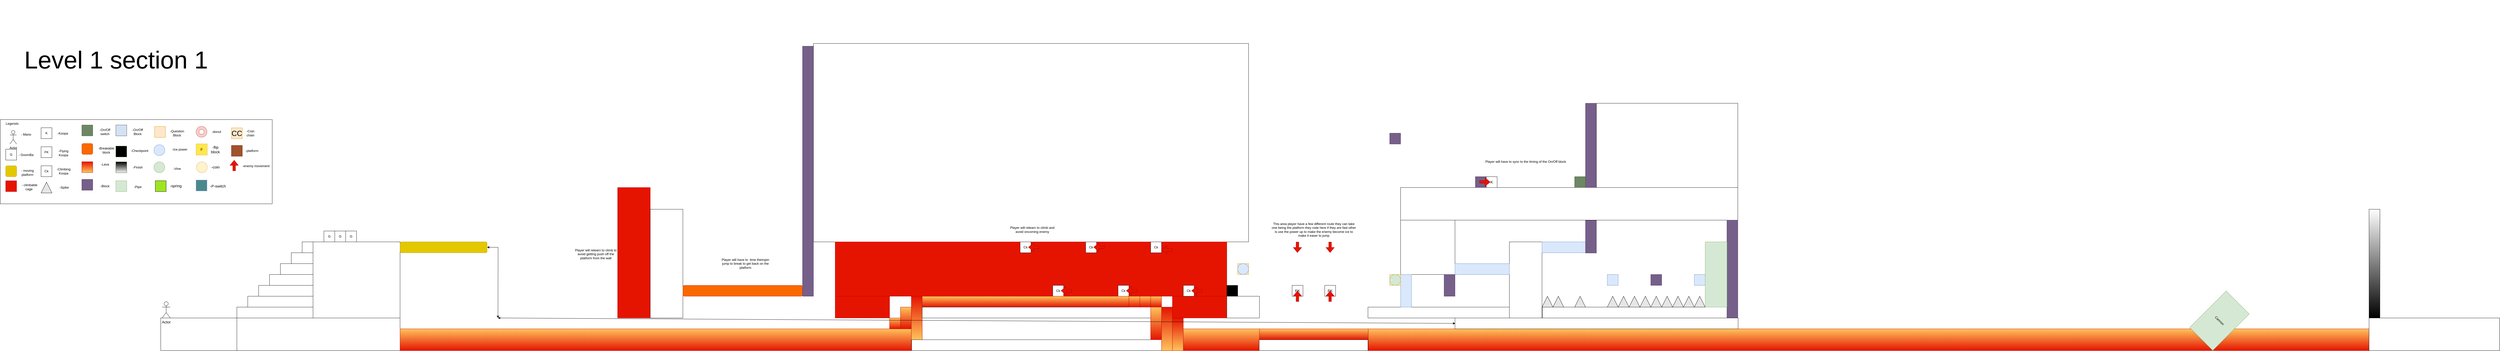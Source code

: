 <mxfile version="20.2.2" type="device" pages="5"><diagram id="BmerYPoDpeGPfqIKX3ft" name="Lvl 1 section 1"><mxGraphModel dx="12844" dy="11410" grid="1" gridSize="10" guides="1" tooltips="1" connect="1" arrows="1" fold="1" page="1" pageScale="1" pageWidth="10000" pageHeight="2000" math="0" shadow="0"><root><mxCell id="0"/><mxCell id="1" parent="0"/><mxCell id="9QrbmKPVnweyt4bXr3ht-1" value="" style="rounded=0;whiteSpace=wrap;html=1;fontSize=14;fillColor=#FFFFFF;gradientColor=none;" parent="1" vertex="1"><mxGeometry x="-8980" y="-8370" width="280" height="120" as="geometry"/></mxCell><mxCell id="9QrbmKPVnweyt4bXr3ht-2" value="Actor" style="shape=umlActor;verticalLabelPosition=bottom;verticalAlign=top;html=1;outlineConnect=0;fontSize=14;fillColor=#FFFFFF;gradientColor=none;" parent="1" vertex="1"><mxGeometry x="-8975" y="-8430" width="30" height="60" as="geometry"/></mxCell><mxCell id="9QrbmKPVnweyt4bXr3ht-3" value="" style="rounded=0;whiteSpace=wrap;html=1;fontSize=14;fillColor=#FFFFFF;gradientColor=none;" parent="1" vertex="1"><mxGeometry x="-8700" y="-8370" width="600" height="120" as="geometry"/></mxCell><mxCell id="9QrbmKPVnweyt4bXr3ht-5" value="" style="rounded=0;whiteSpace=wrap;html=1;fontSize=14;fillColor=#FFFFFF;gradientColor=none;" parent="1" vertex="1"><mxGeometry x="-8420" y="-8650" width="320" height="280" as="geometry"/></mxCell><mxCell id="9QrbmKPVnweyt4bXr3ht-6" value="" style="rounded=0;whiteSpace=wrap;html=1;fontSize=14;fillColor=#FFFFFF;gradientColor=none;" parent="1" vertex="1"><mxGeometry x="-8700" y="-8410" width="280" height="40" as="geometry"/></mxCell><mxCell id="9QrbmKPVnweyt4bXr3ht-7" value="" style="rounded=0;whiteSpace=wrap;html=1;fontSize=14;fillColor=#FFFFFF;gradientColor=none;" parent="1" vertex="1"><mxGeometry x="-8660" y="-8450" width="240" height="40" as="geometry"/></mxCell><mxCell id="9QrbmKPVnweyt4bXr3ht-8" value="" style="rounded=0;whiteSpace=wrap;html=1;fontSize=14;fillColor=#FFFFFF;gradientColor=none;" parent="1" vertex="1"><mxGeometry x="-8620" y="-8490" width="200" height="40" as="geometry"/></mxCell><mxCell id="9QrbmKPVnweyt4bXr3ht-9" value="" style="rounded=0;whiteSpace=wrap;html=1;fontSize=14;fillColor=#FFFFFF;gradientColor=none;" parent="1" vertex="1"><mxGeometry x="-8580" y="-8530" width="160" height="40" as="geometry"/></mxCell><mxCell id="9QrbmKPVnweyt4bXr3ht-10" value="" style="rounded=0;whiteSpace=wrap;html=1;fontSize=14;fillColor=#FFFFFF;gradientColor=none;" parent="1" vertex="1"><mxGeometry x="-8500" y="-8610" width="80" height="40" as="geometry"/></mxCell><mxCell id="9QrbmKPVnweyt4bXr3ht-11" value="" style="rounded=0;whiteSpace=wrap;html=1;fontSize=14;fillColor=#FFFFFF;gradientColor=none;" parent="1" vertex="1"><mxGeometry x="-8540" y="-8570" width="120" height="40" as="geometry"/></mxCell><mxCell id="9QrbmKPVnweyt4bXr3ht-12" value="" style="rounded=0;whiteSpace=wrap;html=1;fontSize=14;fillColor=#FFFFFF;gradientColor=none;" parent="1" vertex="1"><mxGeometry x="-8460" y="-8650" width="40" height="40" as="geometry"/></mxCell><mxCell id="9QrbmKPVnweyt4bXr3ht-13" value="G" style="rounded=0;whiteSpace=wrap;html=1;" parent="1" vertex="1"><mxGeometry x="-8380" y="-8690" width="40" height="40" as="geometry"/></mxCell><mxCell id="9QrbmKPVnweyt4bXr3ht-14" value="G" style="rounded=0;whiteSpace=wrap;html=1;" parent="1" vertex="1"><mxGeometry x="-8340" y="-8690" width="40" height="40" as="geometry"/></mxCell><mxCell id="9QrbmKPVnweyt4bXr3ht-15" value="G" style="rounded=0;whiteSpace=wrap;html=1;" parent="1" vertex="1"><mxGeometry x="-8300" y="-8690" width="40" height="40" as="geometry"/></mxCell><mxCell id="-ePk4xnMYumbZPkIPbNE-7" style="edgeStyle=orthogonalEdgeStyle;rounded=0;orthogonalLoop=1;jettySize=auto;html=1;startArrow=classic;startFill=1;" parent="1" source="9QrbmKPVnweyt4bXr3ht-18" edge="1"><mxGeometry relative="1" as="geometry"><mxPoint x="-7740" y="-8370" as="targetPoint"/></mxGeometry></mxCell><mxCell id="9QrbmKPVnweyt4bXr3ht-18" value="" style="rounded=1;whiteSpace=wrap;html=1;fillColor=#e3c800;fontColor=#000000;strokeColor=#B09500;" parent="1" vertex="1"><mxGeometry x="-8100" y="-8650" width="320" height="40" as="geometry"/></mxCell><mxCell id="9QrbmKPVnweyt4bXr3ht-19" value="" style="rounded=0;whiteSpace=wrap;html=1;fontSize=14;fillColor=#e51400;fontColor=#ffffff;strokeColor=#B20000;" parent="1" vertex="1"><mxGeometry x="-7300" y="-8850" width="120" height="480" as="geometry"/></mxCell><mxCell id="9QrbmKPVnweyt4bXr3ht-20" value="" style="rounded=0;whiteSpace=wrap;html=1;fontSize=14;" parent="1" vertex="1"><mxGeometry x="-7180" y="-8770" width="120" height="400" as="geometry"/></mxCell><mxCell id="9QrbmKPVnweyt4bXr3ht-21" value="" style="rounded=1;whiteSpace=wrap;html=1;fillColor=#fa6800;fontColor=#000000;strokeColor=#C73500;" parent="1" vertex="1"><mxGeometry x="-7060" y="-8490" width="440" height="40" as="geometry"/></mxCell><mxCell id="9QrbmKPVnweyt4bXr3ht-22" value="" style="rounded=0;whiteSpace=wrap;html=1;fillColor=#76608a;fontColor=#ffffff;strokeColor=#432D57;" parent="1" vertex="1"><mxGeometry x="-6620" y="-9370" width="40" height="920" as="geometry"/></mxCell><mxCell id="9QrbmKPVnweyt4bXr3ht-23" value="" style="rounded=0;whiteSpace=wrap;html=1;fontSize=14;fillColor=#e51400;fontColor=#ffffff;strokeColor=#B20000;" parent="1" vertex="1"><mxGeometry x="-6500" y="-8650" width="200" height="280" as="geometry"/></mxCell><mxCell id="9QrbmKPVnweyt4bXr3ht-25" value="" style="rounded=0;whiteSpace=wrap;html=1;fontSize=14;" parent="1" vertex="1"><mxGeometry x="-6580" y="-9380" width="1600" height="730" as="geometry"/></mxCell><mxCell id="9QrbmKPVnweyt4bXr3ht-26" value="" style="rounded=0;whiteSpace=wrap;html=1;fontSize=14;fillColor=#e51400;fontColor=#ffffff;strokeColor=#B20000;" parent="1" vertex="1"><mxGeometry x="-5260" y="-8650" width="200" height="280" as="geometry"/></mxCell><mxCell id="9QrbmKPVnweyt4bXr3ht-24" value="" style="rounded=0;whiteSpace=wrap;html=1;fontSize=14;fillColor=#e51400;fontColor=#ffffff;strokeColor=#B20000;" parent="1" vertex="1"><mxGeometry x="-6500" y="-8650" width="1440" height="200" as="geometry"/></mxCell><mxCell id="9QrbmKPVnweyt4bXr3ht-27" value="Ck" style="rounded=0;whiteSpace=wrap;html=1;" parent="1" vertex="1"><mxGeometry x="-5220" y="-8490" width="40" height="40" as="geometry"/></mxCell><mxCell id="9QrbmKPVnweyt4bXr3ht-29" value="Ck" style="rounded=0;whiteSpace=wrap;html=1;" parent="1" vertex="1"><mxGeometry x="-5340" y="-8650" width="40" height="40" as="geometry"/></mxCell><mxCell id="9QrbmKPVnweyt4bXr3ht-30" value="Ck" style="rounded=0;whiteSpace=wrap;html=1;" parent="1" vertex="1"><mxGeometry x="-5460" y="-8490" width="40" height="40" as="geometry"/></mxCell><mxCell id="9QrbmKPVnweyt4bXr3ht-31" value="Ck" style="rounded=0;whiteSpace=wrap;html=1;" parent="1" vertex="1"><mxGeometry x="-5579" y="-8650" width="40" height="40" as="geometry"/></mxCell><mxCell id="9QrbmKPVnweyt4bXr3ht-32" value="Ck" style="rounded=0;whiteSpace=wrap;html=1;" parent="1" vertex="1"><mxGeometry x="-5700" y="-8490" width="40" height="40" as="geometry"/></mxCell><mxCell id="9QrbmKPVnweyt4bXr3ht-33" value="Ck" style="rounded=0;whiteSpace=wrap;html=1;" parent="1" vertex="1"><mxGeometry x="-5820" y="-8650" width="40" height="40" as="geometry"/></mxCell><mxCell id="9QrbmKPVnweyt4bXr3ht-34" value="" style="rounded=0;whiteSpace=wrap;html=1;fillColor=#e51400;fontColor=#ffffff;strokeColor=#B20000;gradientColor=#FFC35C;gradientDirection=north;" parent="1" vertex="1"><mxGeometry x="-8100" y="-8330" width="1880" height="80" as="geometry"/></mxCell><mxCell id="9QrbmKPVnweyt4bXr3ht-35" value="" style="rounded=0;whiteSpace=wrap;html=1;fillColor=#e51400;fontColor=#ffffff;strokeColor=#B20000;gradientColor=#FFC35C;gradientDirection=north;" parent="1" vertex="1"><mxGeometry x="-6300" y="-8370" width="40" height="40" as="geometry"/></mxCell><mxCell id="9QrbmKPVnweyt4bXr3ht-36" value="" style="rounded=0;whiteSpace=wrap;html=1;fillColor=#e51400;fontColor=#ffffff;strokeColor=#B20000;gradientColor=#FFC35C;gradientDirection=north;" parent="1" vertex="1"><mxGeometry x="-6260" y="-8410" width="40" height="80" as="geometry"/></mxCell><mxCell id="9QrbmKPVnweyt4bXr3ht-37" value="" style="rounded=0;whiteSpace=wrap;html=1;fillColor=#e51400;fontColor=#ffffff;strokeColor=#B20000;gradientColor=#FFC35C;" parent="1" vertex="1"><mxGeometry x="-6220" y="-8450" width="40" height="160" as="geometry"/></mxCell><mxCell id="9QrbmKPVnweyt4bXr3ht-38" value="" style="rounded=0;whiteSpace=wrap;html=1;fillColor=#e51400;fontColor=#ffffff;strokeColor=#B20000;gradientColor=#FFC35C;gradientDirection=north;" parent="1" vertex="1"><mxGeometry x="-6180" y="-8450" width="760" height="40" as="geometry"/></mxCell><mxCell id="9QrbmKPVnweyt4bXr3ht-39" value="" style="rounded=0;whiteSpace=wrap;html=1;fontSize=14;" parent="1" vertex="1"><mxGeometry x="-6180" y="-8410" width="840" height="40" as="geometry"/></mxCell><mxCell id="9QrbmKPVnweyt4bXr3ht-40" value="" style="rounded=0;whiteSpace=wrap;html=1;fontSize=14;" parent="1" vertex="1"><mxGeometry x="-6219" y="-8290" width="919" height="40" as="geometry"/></mxCell><mxCell id="9QrbmKPVnweyt4bXr3ht-41" value="" style="rounded=0;whiteSpace=wrap;html=1;fillColor=#e51400;fontColor=#ffffff;strokeColor=#B20000;gradientColor=#FFC35C;gradientDirection=north;" parent="1" vertex="1"><mxGeometry x="-5340" y="-8410" width="40" height="120" as="geometry"/></mxCell><mxCell id="9QrbmKPVnweyt4bXr3ht-42" value="" style="rounded=0;whiteSpace=wrap;html=1;fillColor=#e51400;fontColor=#ffffff;strokeColor=#B20000;gradientColor=#FFC35C;" parent="1" vertex="1"><mxGeometry x="-5300" y="-8410" width="40" height="160" as="geometry"/></mxCell><mxCell id="9QrbmKPVnweyt4bXr3ht-43" value="" style="rounded=0;whiteSpace=wrap;html=1;fillColor=#e51400;fontColor=#ffffff;strokeColor=#B20000;gradientColor=#FFC35C;gradientDirection=north;" parent="1" vertex="1"><mxGeometry x="-5420" y="-8450" width="40" height="40" as="geometry"/></mxCell><mxCell id="9QrbmKPVnweyt4bXr3ht-44" value="" style="rounded=0;whiteSpace=wrap;html=1;fillColor=#e51400;fontColor=#ffffff;strokeColor=#B20000;gradientColor=#FFC35C;gradientDirection=north;" parent="1" vertex="1"><mxGeometry x="-5380" y="-8450" width="40" height="40" as="geometry"/></mxCell><mxCell id="9QrbmKPVnweyt4bXr3ht-45" value="" style="rounded=0;whiteSpace=wrap;html=1;fillColor=#e51400;fontColor=#ffffff;strokeColor=#B20000;gradientColor=#FFC35C;" parent="1" vertex="1"><mxGeometry x="-5260" y="-8370" width="40" height="120" as="geometry"/></mxCell><mxCell id="9QrbmKPVnweyt4bXr3ht-46" value="" style="rounded=0;whiteSpace=wrap;html=1;fillColor=#e51400;fontColor=#ffffff;strokeColor=#B20000;gradientColor=#FFC35C;gradientDirection=north;" parent="1" vertex="1"><mxGeometry x="-5340" y="-8450" width="40" height="40" as="geometry"/></mxCell><mxCell id="9QrbmKPVnweyt4bXr3ht-47" value="" style="rounded=0;whiteSpace=wrap;html=1;fillColor=#e51400;fontColor=#ffffff;strokeColor=#B20000;gradientColor=#FFC35C;gradientDirection=north;" parent="1" vertex="1"><mxGeometry x="-5220" y="-8330" width="280" height="80" as="geometry"/></mxCell><mxCell id="9QrbmKPVnweyt4bXr3ht-48" value="" style="rounded=0;whiteSpace=wrap;html=1;fontSize=14;" parent="1" vertex="1"><mxGeometry x="-5060" y="-8450" width="120" height="80" as="geometry"/></mxCell><mxCell id="9QrbmKPVnweyt4bXr3ht-49" value="" style="whiteSpace=wrap;html=1;aspect=fixed;fontSize=14;fillColor=#000000;gradientColor=none;" parent="1" vertex="1"><mxGeometry x="-5060" y="-8490" width="40" height="40" as="geometry"/></mxCell><mxCell id="9QrbmKPVnweyt4bXr3ht-50" value="" style="whiteSpace=wrap;html=1;aspect=fixed;fontSize=27;fillColor=#ffe6cc;strokeColor=#d79b00;" parent="1" vertex="1"><mxGeometry x="-5020" y="-8570" width="40" height="40" as="geometry"/></mxCell><mxCell id="9QrbmKPVnweyt4bXr3ht-51" value="" style="ellipse;whiteSpace=wrap;html=1;aspect=fixed;fontSize=14;fillColor=#dae8fc;strokeColor=#6c8ebf;" parent="1" vertex="1"><mxGeometry x="-5020" y="-8570" width="40" height="40" as="geometry"/></mxCell><mxCell id="9QrbmKPVnweyt4bXr3ht-52" value="" style="rounded=0;whiteSpace=wrap;html=1;fillColor=#e51400;fontColor=#ffffff;strokeColor=#B20000;gradientColor=#FFC35C;gradientDirection=north;" parent="1" vertex="1"><mxGeometry x="-4940" y="-8330" width="400" height="40" as="geometry"/></mxCell><mxCell id="9QrbmKPVnweyt4bXr3ht-53" value="" style="rounded=0;whiteSpace=wrap;html=1;fontSize=14;" parent="1" vertex="1"><mxGeometry x="-4941" y="-8290" width="400" height="40" as="geometry"/></mxCell><mxCell id="9QrbmKPVnweyt4bXr3ht-54" value="" style="rounded=0;whiteSpace=wrap;html=1;fillColor=#e51400;fontColor=#ffffff;strokeColor=#B20000;gradientColor=#FFC35C;gradientDirection=north;" parent="1" vertex="1"><mxGeometry x="-4540" y="-8330" width="3680" height="80" as="geometry"/></mxCell><mxCell id="9QrbmKPVnweyt4bXr3ht-55" value="FK" style="rounded=0;whiteSpace=wrap;html=1;fontSize=14;" parent="1" vertex="1"><mxGeometry x="-4820" y="-8490" width="40" height="40" as="geometry"/></mxCell><mxCell id="9QrbmKPVnweyt4bXr3ht-56" value="FK" style="rounded=0;whiteSpace=wrap;html=1;fontSize=14;" parent="1" vertex="1"><mxGeometry x="-4700" y="-8490" width="40" height="40" as="geometry"/></mxCell><mxCell id="9QrbmKPVnweyt4bXr3ht-57" value="" style="rounded=0;whiteSpace=wrap;html=1;fontSize=14;" parent="1" vertex="1"><mxGeometry x="-4541" y="-8410" width="520" height="40" as="geometry"/></mxCell><mxCell id="9QrbmKPVnweyt4bXr3ht-58" value="" style="rounded=0;whiteSpace=wrap;html=1;fontSize=14;" parent="1" vertex="1"><mxGeometry x="-4021" y="-8650" width="120" height="280" as="geometry"/></mxCell><mxCell id="9QrbmKPVnweyt4bXr3ht-60" value="" style="rounded=0;whiteSpace=wrap;html=1;fontSize=14;" parent="1" vertex="1"><mxGeometry x="-4421" y="-8730" width="200" height="200" as="geometry"/></mxCell><mxCell id="9QrbmKPVnweyt4bXr3ht-61" value="" style="rounded=0;whiteSpace=wrap;html=1;fillColor=#76608a;fontColor=#ffffff;strokeColor=#432D57;" parent="1" vertex="1"><mxGeometry x="-4261" y="-8530" width="40" height="80" as="geometry"/></mxCell><mxCell id="9QrbmKPVnweyt4bXr3ht-63" value="" style="rounded=0;whiteSpace=wrap;html=1;fontSize=14;fillColor=#dae8fc;strokeColor=#6c8ebf;" parent="1" vertex="1"><mxGeometry x="-4421" y="-8530" width="40" height="120" as="geometry"/></mxCell><mxCell id="9QrbmKPVnweyt4bXr3ht-65" value="" style="rounded=0;whiteSpace=wrap;html=1;fontSize=14;fillColor=#dae8fc;strokeColor=#6c8ebf;" parent="1" vertex="1"><mxGeometry x="-4221" y="-8570" width="200" height="40" as="geometry"/></mxCell><mxCell id="9QrbmKPVnweyt4bXr3ht-66" value="" style="rounded=0;whiteSpace=wrap;html=1;fontSize=14;" parent="1" vertex="1"><mxGeometry x="-4421" y="-8850" width="1240" height="120" as="geometry"/></mxCell><mxCell id="9QrbmKPVnweyt4bXr3ht-67" value="" style="rounded=0;whiteSpace=wrap;html=1;fontSize=14;fillColor=#dae8fc;strokeColor=#6c8ebf;" parent="1" vertex="1"><mxGeometry x="-3901" y="-8650" width="160" height="40" as="geometry"/></mxCell><mxCell id="9QrbmKPVnweyt4bXr3ht-68" value="" style="rounded=0;whiteSpace=wrap;html=1;fillColor=#76608a;fontColor=#ffffff;strokeColor=#432D57;" parent="1" vertex="1"><mxGeometry x="-3741" y="-8729" width="40" height="120" as="geometry"/></mxCell><mxCell id="9QrbmKPVnweyt4bXr3ht-69" value="" style="rounded=0;whiteSpace=wrap;html=1;fontSize=14;" parent="1" vertex="1"><mxGeometry x="-3900" y="-8410" width="679" height="40" as="geometry"/></mxCell><mxCell id="9QrbmKPVnweyt4bXr3ht-70" value="" style="rounded=0;whiteSpace=wrap;html=1;fillColor=#76608a;fontColor=#ffffff;strokeColor=#432D57;" parent="1" vertex="1"><mxGeometry x="-3221" y="-8730" width="40" height="360" as="geometry"/></mxCell><mxCell id="9QrbmKPVnweyt4bXr3ht-71" value="" style="rounded=0;whiteSpace=wrap;html=1;fontSize=14;fillColor=#dae8fc;strokeColor=#6c8ebf;" parent="1" vertex="1"><mxGeometry x="-3661" y="-8530" width="40" height="40" as="geometry"/></mxCell><mxCell id="9QrbmKPVnweyt4bXr3ht-72" value="" style="rounded=0;whiteSpace=wrap;html=1;fillColor=#76608a;fontColor=#ffffff;strokeColor=#432D57;" parent="1" vertex="1"><mxGeometry x="-3501" y="-8530" width="40" height="40" as="geometry"/></mxCell><mxCell id="9QrbmKPVnweyt4bXr3ht-73" value="" style="rounded=0;whiteSpace=wrap;html=1;fontSize=14;fillColor=#dae8fc;strokeColor=#6c8ebf;" parent="1" vertex="1"><mxGeometry x="-3341" y="-8530" width="40" height="40" as="geometry"/></mxCell><mxCell id="9QrbmKPVnweyt4bXr3ht-74" value="" style="rounded=0;whiteSpace=wrap;html=1;fontSize=27;fillColor=#d5e8d4;strokeColor=#82b366;" parent="1" vertex="1"><mxGeometry x="-3301" y="-8650" width="80" height="240" as="geometry"/></mxCell><mxCell id="9QrbmKPVnweyt4bXr3ht-76" value="" style="verticalLabelPosition=bottom;verticalAlign=top;html=1;shape=mxgraph.basic.acute_triangle;dx=0.5;glass=0;fontSize=10;fillColor=#E6E6E6;gradientColor=none;" parent="1" vertex="1"><mxGeometry x="-3901" y="-8450" width="40" height="40" as="geometry"/></mxCell><mxCell id="9QrbmKPVnweyt4bXr3ht-77" value="" style="verticalLabelPosition=bottom;verticalAlign=top;html=1;shape=mxgraph.basic.acute_triangle;dx=0.5;glass=0;fontSize=10;fillColor=#E6E6E6;gradientColor=none;" parent="1" vertex="1"><mxGeometry x="-3861" y="-8450" width="40" height="40" as="geometry"/></mxCell><mxCell id="9QrbmKPVnweyt4bXr3ht-78" value="" style="verticalLabelPosition=bottom;verticalAlign=top;html=1;shape=mxgraph.basic.acute_triangle;dx=0.5;glass=0;fontSize=10;fillColor=#E6E6E6;gradientColor=none;" parent="1" vertex="1"><mxGeometry x="-3781" y="-8450" width="40" height="40" as="geometry"/></mxCell><mxCell id="9QrbmKPVnweyt4bXr3ht-79" value="" style="verticalLabelPosition=bottom;verticalAlign=top;html=1;shape=mxgraph.basic.acute_triangle;dx=0.5;glass=0;fontSize=10;fillColor=#E6E6E6;gradientColor=none;" parent="1" vertex="1"><mxGeometry x="-3661" y="-8450" width="40" height="40" as="geometry"/></mxCell><mxCell id="9QrbmKPVnweyt4bXr3ht-80" value="" style="verticalLabelPosition=bottom;verticalAlign=top;html=1;shape=mxgraph.basic.acute_triangle;dx=0.5;glass=0;fontSize=10;fillColor=#E6E6E6;gradientColor=none;" parent="1" vertex="1"><mxGeometry x="-3621" y="-8450" width="40" height="40" as="geometry"/></mxCell><mxCell id="9QrbmKPVnweyt4bXr3ht-81" value="" style="verticalLabelPosition=bottom;verticalAlign=top;html=1;shape=mxgraph.basic.acute_triangle;dx=0.5;glass=0;fontSize=10;fillColor=#E6E6E6;gradientColor=none;" parent="1" vertex="1"><mxGeometry x="-3581" y="-8450" width="40" height="40" as="geometry"/></mxCell><mxCell id="9QrbmKPVnweyt4bXr3ht-82" value="" style="verticalLabelPosition=bottom;verticalAlign=top;html=1;shape=mxgraph.basic.acute_triangle;dx=0.5;glass=0;fontSize=10;fillColor=#E6E6E6;gradientColor=none;" parent="1" vertex="1"><mxGeometry x="-3541" y="-8450" width="40" height="40" as="geometry"/></mxCell><mxCell id="9QrbmKPVnweyt4bXr3ht-83" value="" style="verticalLabelPosition=bottom;verticalAlign=top;html=1;shape=mxgraph.basic.acute_triangle;dx=0.5;glass=0;fontSize=10;fillColor=#E6E6E6;gradientColor=none;" parent="1" vertex="1"><mxGeometry x="-3501" y="-8450" width="40" height="40" as="geometry"/></mxCell><mxCell id="9QrbmKPVnweyt4bXr3ht-84" value="" style="verticalLabelPosition=bottom;verticalAlign=top;html=1;shape=mxgraph.basic.acute_triangle;dx=0.5;glass=0;fontSize=10;fillColor=#E6E6E6;gradientColor=none;" parent="1" vertex="1"><mxGeometry x="-3461" y="-8450" width="40" height="40" as="geometry"/></mxCell><mxCell id="9QrbmKPVnweyt4bXr3ht-85" value="" style="verticalLabelPosition=bottom;verticalAlign=top;html=1;shape=mxgraph.basic.acute_triangle;dx=0.5;glass=0;fontSize=10;fillColor=#E6E6E6;gradientColor=none;" parent="1" vertex="1"><mxGeometry x="-3421" y="-8450" width="40" height="40" as="geometry"/></mxCell><mxCell id="9QrbmKPVnweyt4bXr3ht-86" value="" style="verticalLabelPosition=bottom;verticalAlign=top;html=1;shape=mxgraph.basic.acute_triangle;dx=0.5;glass=0;fontSize=10;fillColor=#E6E6E6;gradientColor=none;" parent="1" vertex="1"><mxGeometry x="-3381" y="-8450" width="40" height="40" as="geometry"/></mxCell><mxCell id="9QrbmKPVnweyt4bXr3ht-87" value="" style="verticalLabelPosition=bottom;verticalAlign=top;html=1;shape=mxgraph.basic.acute_triangle;dx=0.5;glass=0;fontSize=10;fillColor=#E6E6E6;gradientColor=none;" parent="1" vertex="1"><mxGeometry x="-3341" y="-8450" width="40" height="40" as="geometry"/></mxCell><mxCell id="9QrbmKPVnweyt4bXr3ht-88" value="" style="whiteSpace=wrap;html=1;aspect=fixed;fontSize=27;fillColor=#ffe6cc;strokeColor=#d79b00;" parent="1" vertex="1"><mxGeometry x="-4461" y="-8530" width="40" height="40" as="geometry"/></mxCell><mxCell id="9QrbmKPVnweyt4bXr3ht-89" value="" style="ellipse;whiteSpace=wrap;html=1;aspect=fixed;fontSize=14;fillColor=#d5e8d4;strokeColor=#82b366;" parent="1" vertex="1"><mxGeometry x="-4461" y="-8530" width="40" height="40" as="geometry"/></mxCell><mxCell id="9QrbmKPVnweyt4bXr3ht-90" value="" style="rounded=0;whiteSpace=wrap;html=1;fillColor=#76608a;fontColor=#ffffff;strokeColor=#432D57;" parent="1" vertex="1"><mxGeometry x="-4461" y="-9050" width="40" height="40" as="geometry"/></mxCell><mxCell id="9QrbmKPVnweyt4bXr3ht-91" value="" style="rounded=0;whiteSpace=wrap;html=1;fillColor=#76608a;fontColor=#ffffff;strokeColor=#432D57;" parent="1" vertex="1"><mxGeometry x="-4146" y="-8890" width="40" height="40" as="geometry"/></mxCell><mxCell id="9QrbmKPVnweyt4bXr3ht-92" value="" style="rounded=0;whiteSpace=wrap;html=1;fillColor=#76608a;fontColor=#ffffff;strokeColor=#432D57;" parent="1" vertex="1"><mxGeometry x="-3741" y="-9160" width="40" height="310" as="geometry"/></mxCell><mxCell id="9QrbmKPVnweyt4bXr3ht-93" value="" style="whiteSpace=wrap;html=1;aspect=fixed;fillColor=#6d8764;fontColor=#ffffff;strokeColor=#3A5431;gradientColor=none;" parent="1" vertex="1"><mxGeometry x="-3781" y="-8890" width="40" height="40" as="geometry"/></mxCell><mxCell id="9QrbmKPVnweyt4bXr3ht-94" value="K" style="rounded=0;whiteSpace=wrap;html=1;fontSize=14;" parent="1" vertex="1"><mxGeometry x="-4106" y="-8890" width="40" height="40" as="geometry"/></mxCell><mxCell id="dCTby8u9uGJebGJwnjQU-1" value="" style="rounded=0;whiteSpace=wrap;html=1;" parent="1" vertex="1"><mxGeometry x="-9570" y="-9100" width="1000" height="310" as="geometry"/></mxCell><mxCell id="dCTby8u9uGJebGJwnjQU-2" value="Legends:&lt;br&gt;" style="text;html=1;strokeColor=none;fillColor=none;align=center;verticalAlign=middle;whiteSpace=wrap;rounded=0;" parent="1" vertex="1"><mxGeometry x="-9555" y="-9100" width="60" height="30" as="geometry"/></mxCell><mxCell id="dCTby8u9uGJebGJwnjQU-3" value="Actor" style="shape=umlActor;verticalLabelPosition=bottom;verticalAlign=top;html=1;outlineConnect=0;" parent="1" vertex="1"><mxGeometry x="-9535" y="-9060" width="25" height="50" as="geometry"/></mxCell><mxCell id="dCTby8u9uGJebGJwnjQU-4" value="- Mario" style="text;html=1;strokeColor=none;fillColor=none;align=center;verticalAlign=middle;whiteSpace=wrap;rounded=0;" parent="1" vertex="1"><mxGeometry x="-9505" y="-9060" width="60" height="30" as="geometry"/></mxCell><mxCell id="dCTby8u9uGJebGJwnjQU-5" value="G" style="rounded=0;whiteSpace=wrap;html=1;" parent="1" vertex="1"><mxGeometry x="-9550" y="-8991" width="40" height="40" as="geometry"/></mxCell><mxCell id="dCTby8u9uGJebGJwnjQU-6" value="- GoomBa" style="text;html=1;strokeColor=none;fillColor=none;align=center;verticalAlign=middle;whiteSpace=wrap;rounded=0;" parent="1" vertex="1"><mxGeometry x="-9505" y="-8985" width="60" height="30" as="geometry"/></mxCell><mxCell id="dCTby8u9uGJebGJwnjQU-7" value="" style="rounded=1;whiteSpace=wrap;html=1;fillColor=#e3c800;fontColor=#000000;strokeColor=#B09500;" parent="1" vertex="1"><mxGeometry x="-9550" y="-8930" width="40" height="40" as="geometry"/></mxCell><mxCell id="dCTby8u9uGJebGJwnjQU-8" value="- moving platform" style="text;html=1;strokeColor=none;fillColor=none;align=center;verticalAlign=middle;whiteSpace=wrap;rounded=0;" parent="1" vertex="1"><mxGeometry x="-9500" y="-8920" width="60" height="30" as="geometry"/></mxCell><mxCell id="dCTby8u9uGJebGJwnjQU-9" value="" style="rounded=0;whiteSpace=wrap;html=1;fillColor=#e51400;fontColor=#ffffff;strokeColor=#B20000;gradientColor=none;" parent="1" vertex="1"><mxGeometry x="-9550" y="-8875" width="40" height="40" as="geometry"/></mxCell><mxCell id="dCTby8u9uGJebGJwnjQU-10" value="- climbable cage&amp;nbsp;" style="text;html=1;strokeColor=none;fillColor=none;align=center;verticalAlign=middle;whiteSpace=wrap;rounded=0;" parent="1" vertex="1"><mxGeometry x="-9505" y="-8867.5" width="85" height="30" as="geometry"/></mxCell><mxCell id="dCTby8u9uGJebGJwnjQU-11" value="K" style="rounded=0;whiteSpace=wrap;html=1;" parent="1" vertex="1"><mxGeometry x="-9420" y="-9070" width="40" height="40" as="geometry"/></mxCell><mxCell id="dCTby8u9uGJebGJwnjQU-12" value="-Koopa" style="text;html=1;strokeColor=none;fillColor=none;align=center;verticalAlign=middle;whiteSpace=wrap;rounded=0;" parent="1" vertex="1"><mxGeometry x="-9370" y="-9064.5" width="60" height="30" as="geometry"/></mxCell><mxCell id="dCTby8u9uGJebGJwnjQU-13" value="FK" style="rounded=0;whiteSpace=wrap;html=1;" parent="1" vertex="1"><mxGeometry x="-9420" y="-9000" width="40" height="40" as="geometry"/></mxCell><mxCell id="dCTby8u9uGJebGJwnjQU-14" value="-Flying Koopa" style="text;html=1;strokeColor=none;fillColor=none;align=center;verticalAlign=middle;whiteSpace=wrap;rounded=0;" parent="1" vertex="1"><mxGeometry x="-9370" y="-8992.5" width="65" height="30" as="geometry"/></mxCell><mxCell id="dCTby8u9uGJebGJwnjQU-15" value="Ck" style="rounded=0;whiteSpace=wrap;html=1;" parent="1" vertex="1"><mxGeometry x="-9420" y="-8930" width="40" height="40" as="geometry"/></mxCell><mxCell id="dCTby8u9uGJebGJwnjQU-16" value="-Climbing Koopa" style="text;html=1;strokeColor=none;fillColor=none;align=center;verticalAlign=middle;whiteSpace=wrap;rounded=0;" parent="1" vertex="1"><mxGeometry x="-9367.5" y="-8925" width="60" height="30" as="geometry"/></mxCell><mxCell id="dCTby8u9uGJebGJwnjQU-17" value="" style="whiteSpace=wrap;html=1;aspect=fixed;fillColor=#6d8764;fontColor=#ffffff;strokeColor=#3A5431;gradientColor=none;" parent="1" vertex="1"><mxGeometry x="-9270" y="-9080" width="40" height="40" as="geometry"/></mxCell><mxCell id="dCTby8u9uGJebGJwnjQU-18" value="-On/Off switch" style="text;html=1;strokeColor=none;fillColor=none;align=center;verticalAlign=middle;whiteSpace=wrap;rounded=0;" parent="1" vertex="1"><mxGeometry x="-9215" y="-9070" width="60" height="30" as="geometry"/></mxCell><mxCell id="dCTby8u9uGJebGJwnjQU-19" value="" style="rounded=1;whiteSpace=wrap;html=1;fillColor=#fa6800;fontColor=#000000;strokeColor=#C73500;" parent="1" vertex="1"><mxGeometry x="-9270" y="-9012" width="40" height="40" as="geometry"/></mxCell><mxCell id="dCTby8u9uGJebGJwnjQU-20" value="-Breakable block" style="text;html=1;strokeColor=none;fillColor=none;align=center;verticalAlign=middle;whiteSpace=wrap;rounded=0;" parent="1" vertex="1"><mxGeometry x="-9215" y="-9002" width="70" height="30" as="geometry"/></mxCell><mxCell id="dCTby8u9uGJebGJwnjQU-21" value="" style="rounded=0;whiteSpace=wrap;html=1;fillColor=#e51400;fontColor=#ffffff;strokeColor=#B20000;gradientColor=#FFC35C;" parent="1" vertex="1"><mxGeometry x="-9270" y="-8945" width="40" height="40" as="geometry"/></mxCell><mxCell id="dCTby8u9uGJebGJwnjQU-22" value="-Lava" style="text;html=1;strokeColor=none;fillColor=none;align=center;verticalAlign=middle;whiteSpace=wrap;rounded=0;" parent="1" vertex="1"><mxGeometry x="-9220" y="-8950" width="70" height="30" as="geometry"/></mxCell><mxCell id="dCTby8u9uGJebGJwnjQU-23" value="" style="rounded=0;whiteSpace=wrap;html=1;fillColor=#76608a;fontColor=#ffffff;strokeColor=#432D57;" parent="1" vertex="1"><mxGeometry x="-9270" y="-8880" width="40" height="40" as="geometry"/></mxCell><mxCell id="dCTby8u9uGJebGJwnjQU-24" value="-Block" style="text;html=1;strokeColor=none;fillColor=none;align=center;verticalAlign=middle;whiteSpace=wrap;rounded=0;" parent="1" vertex="1"><mxGeometry x="-9220" y="-8870" width="70" height="30" as="geometry"/></mxCell><mxCell id="dCTby8u9uGJebGJwnjQU-25" value="" style="whiteSpace=wrap;html=1;aspect=fixed;fillColor=#D4E1F5;fontColor=#ffffff;strokeColor=#3A5431;gradientColor=none;" parent="1" vertex="1"><mxGeometry x="-9145" y="-9080" width="40" height="40" as="geometry"/></mxCell><mxCell id="dCTby8u9uGJebGJwnjQU-26" value="-On/Off Block" style="text;html=1;strokeColor=none;fillColor=none;align=center;verticalAlign=middle;whiteSpace=wrap;rounded=0;" parent="1" vertex="1"><mxGeometry x="-9095" y="-9070" width="60" height="30" as="geometry"/></mxCell><mxCell id="dCTby8u9uGJebGJwnjQU-27" value="" style="whiteSpace=wrap;html=1;aspect=fixed;fillColor=#000000;fontColor=#ffffff;strokeColor=#3A5431;gradientColor=none;" parent="1" vertex="1"><mxGeometry x="-9145" y="-9002.5" width="40" height="40" as="geometry"/></mxCell><mxCell id="dCTby8u9uGJebGJwnjQU-28" value="-Checkpoint" style="text;html=1;strokeColor=none;fillColor=none;align=center;verticalAlign=middle;whiteSpace=wrap;rounded=0;" parent="1" vertex="1"><mxGeometry x="-9095" y="-9000" width="75" height="30" as="geometry"/></mxCell><mxCell id="dCTby8u9uGJebGJwnjQU-29" value="" style="whiteSpace=wrap;html=1;aspect=fixed;fillColor=#000000;fontColor=#ffffff;strokeColor=#3A5431;gradientColor=#F5F5F5;" parent="1" vertex="1"><mxGeometry x="-9145" y="-8944.5" width="40" height="40" as="geometry"/></mxCell><mxCell id="dCTby8u9uGJebGJwnjQU-30" value="-Finish" style="text;html=1;strokeColor=none;fillColor=none;align=center;verticalAlign=middle;whiteSpace=wrap;rounded=0;" parent="1" vertex="1"><mxGeometry x="-9102.5" y="-8939.5" width="75" height="30" as="geometry"/></mxCell><mxCell id="dCTby8u9uGJebGJwnjQU-31" value="" style="rounded=0;whiteSpace=wrap;html=1;fontSize=27;fillColor=#d5e8d4;strokeColor=#82b366;" parent="1" vertex="1"><mxGeometry x="-9145" y="-8875" width="40" height="40" as="geometry"/></mxCell><mxCell id="dCTby8u9uGJebGJwnjQU-32" value="-Pipe" style="text;html=1;strokeColor=none;fillColor=none;align=center;verticalAlign=middle;whiteSpace=wrap;rounded=0;" parent="1" vertex="1"><mxGeometry x="-9102.5" y="-8867.5" width="75" height="30" as="geometry"/></mxCell><mxCell id="dCTby8u9uGJebGJwnjQU-33" value="" style="whiteSpace=wrap;html=1;aspect=fixed;fontSize=27;fillColor=#ffe6cc;strokeColor=#d79b00;" parent="1" vertex="1"><mxGeometry x="-9002.5" y="-9074.5" width="40" height="40" as="geometry"/></mxCell><mxCell id="dCTby8u9uGJebGJwnjQU-34" value="-Question Block" style="text;html=1;strokeColor=none;fillColor=none;align=center;verticalAlign=middle;whiteSpace=wrap;rounded=0;" parent="1" vertex="1"><mxGeometry x="-8950" y="-9065" width="60" height="30" as="geometry"/></mxCell><mxCell id="dCTby8u9uGJebGJwnjQU-35" value="" style="ellipse;whiteSpace=wrap;html=1;aspect=fixed;fontSize=27;fillColor=#dae8fc;strokeColor=#6c8ebf;" parent="1" vertex="1"><mxGeometry x="-9005" y="-9007.5" width="40" height="40" as="geometry"/></mxCell><mxCell id="dCTby8u9uGJebGJwnjQU-36" value="-Ice power" style="text;html=1;strokeColor=none;fillColor=none;align=center;verticalAlign=middle;whiteSpace=wrap;rounded=0;" parent="1" vertex="1"><mxGeometry x="-8940" y="-9005" width="60" height="30" as="geometry"/></mxCell><mxCell id="dCTby8u9uGJebGJwnjQU-37" value="" style="ellipse;whiteSpace=wrap;html=1;aspect=fixed;fontSize=27;fillColor=#d5e8d4;strokeColor=#82b366;" parent="1" vertex="1"><mxGeometry x="-9005" y="-8944.5" width="40" height="40" as="geometry"/></mxCell><mxCell id="dCTby8u9uGJebGJwnjQU-38" value="-Vine" style="text;html=1;strokeColor=none;fillColor=none;align=center;verticalAlign=middle;whiteSpace=wrap;rounded=0;" parent="1" vertex="1"><mxGeometry x="-8950" y="-8934.5" width="60" height="30" as="geometry"/></mxCell><mxCell id="dCTby8u9uGJebGJwnjQU-39" value="" style="verticalLabelPosition=bottom;verticalAlign=top;html=1;shape=mxgraph.basic.acute_triangle;dx=0.5;glass=0;fontSize=10;fillColor=#E6E6E6;gradientColor=none;" parent="1" vertex="1"><mxGeometry x="-9420" y="-8870" width="40" height="40" as="geometry"/></mxCell><mxCell id="dCTby8u9uGJebGJwnjQU-40" value="-Spike" style="text;html=1;strokeColor=none;fillColor=none;align=center;verticalAlign=middle;whiteSpace=wrap;rounded=0;" parent="1" vertex="1"><mxGeometry x="-9365" y="-8865" width="60" height="30" as="geometry"/></mxCell><mxCell id="dCTby8u9uGJebGJwnjQU-41" value="" style="verticalLabelPosition=bottom;verticalAlign=top;html=1;shape=mxgraph.basic.donut;dx=10.83;fontSize=14;fillColor=#f8cecc;strokeColor=#b85450;" parent="1" vertex="1"><mxGeometry x="-8850" y="-9075" width="40" height="40" as="geometry"/></mxCell><mxCell id="dCTby8u9uGJebGJwnjQU-42" value="-donut" style="text;html=1;strokeColor=none;fillColor=none;align=center;verticalAlign=middle;whiteSpace=wrap;rounded=0;" parent="1" vertex="1"><mxGeometry x="-8810" y="-9069.99" width="70" height="30" as="geometry"/></mxCell><mxCell id="dCTby8u9uGJebGJwnjQU-43" value="F" style="whiteSpace=wrap;html=1;aspect=fixed;fontSize=14;fillColor=#FFE74A;strokeColor=#d6b656;" parent="1" vertex="1"><mxGeometry x="-8850" y="-9010.62" width="41.25" height="41.25" as="geometry"/></mxCell><mxCell id="dCTby8u9uGJebGJwnjQU-44" value="-flip block" style="text;html=1;strokeColor=none;fillColor=none;align=center;verticalAlign=middle;whiteSpace=wrap;rounded=0;fontSize=14;" parent="1" vertex="1"><mxGeometry x="-8808.75" y="-9005" width="60" height="30" as="geometry"/></mxCell><mxCell id="dCTby8u9uGJebGJwnjQU-45" value="-P-switch" style="text;html=1;align=center;verticalAlign=middle;resizable=0;points=[];autosize=1;strokeColor=none;fillColor=none;fontSize=14;" parent="1" vertex="1"><mxGeometry x="-8810" y="-8870" width="80" height="30" as="geometry"/></mxCell><mxCell id="dCTby8u9uGJebGJwnjQU-46" value="" style="ellipse;whiteSpace=wrap;html=1;aspect=fixed;fontSize=14;fillColor=#fff2cc;strokeColor=#d6b656;" parent="1" vertex="1"><mxGeometry x="-8848.75" y="-8944.5" width="40" height="40" as="geometry"/></mxCell><mxCell id="dCTby8u9uGJebGJwnjQU-47" value="-coin" style="text;html=1;align=center;verticalAlign=middle;resizable=0;points=[];autosize=1;strokeColor=none;fillColor=none;fontSize=14;" parent="1" vertex="1"><mxGeometry x="-8803.75" y="-8940" width="50" height="30" as="geometry"/></mxCell><mxCell id="dCTby8u9uGJebGJwnjQU-48" value="" style="whiteSpace=wrap;html=1;aspect=fixed;fontSize=14;fillColor=#9EE521;gradientColor=none;" parent="1" vertex="1"><mxGeometry x="-9000" y="-8875" width="40" height="40" as="geometry"/></mxCell><mxCell id="dCTby8u9uGJebGJwnjQU-49" value="-spring&lt;br&gt;" style="text;html=1;align=center;verticalAlign=middle;resizable=0;points=[];autosize=1;strokeColor=none;fillColor=none;fontSize=14;" parent="1" vertex="1"><mxGeometry x="-8960" y="-8870.63" width="70" height="30" as="geometry"/></mxCell><mxCell id="dCTby8u9uGJebGJwnjQU-50" value="CC" style="whiteSpace=wrap;html=1;aspect=fixed;fontSize=27;fillColor=#ffe6cc;strokeColor=#d79b00;" parent="1" vertex="1"><mxGeometry x="-8720" y="-9069.5" width="40" height="40" as="geometry"/></mxCell><mxCell id="dCTby8u9uGJebGJwnjQU-51" value="-Coin chain" style="text;html=1;strokeColor=none;fillColor=none;align=center;verticalAlign=middle;whiteSpace=wrap;rounded=0;" parent="1" vertex="1"><mxGeometry x="-8680" y="-9065" width="60" height="30" as="geometry"/></mxCell><mxCell id="dCTby8u9uGJebGJwnjQU-52" value="" style="whiteSpace=wrap;html=1;aspect=fixed;fontSize=14;fillColor=#4A898B;strokeColor=#6c8ebf;" parent="1" vertex="1"><mxGeometry x="-8850" y="-8877.5" width="40" height="40" as="geometry"/></mxCell><mxCell id="dCTby8u9uGJebGJwnjQU-53" value="" style="rounded=0;whiteSpace=wrap;html=1;fillColor=#a0522d;fontColor=#ffffff;strokeColor=#6D1F00;" parent="1" vertex="1"><mxGeometry x="-8720" y="-9005" width="40" height="40" as="geometry"/></mxCell><mxCell id="dCTby8u9uGJebGJwnjQU-54" value="-platform" style="text;html=1;align=center;verticalAlign=middle;resizable=0;points=[];autosize=1;strokeColor=none;fillColor=none;" parent="1" vertex="1"><mxGeometry x="-8680" y="-9000" width="70" height="30" as="geometry"/></mxCell><mxCell id="dCTby8u9uGJebGJwnjQU-55" value="" style="shape=flexArrow;endArrow=classic;html=1;rounded=0;fillColor=#e51400;strokeColor=#B20000;" parent="1" edge="1"><mxGeometry width="50" height="50" relative="1" as="geometry"><mxPoint x="-8710" y="-8911" as="sourcePoint"/><mxPoint x="-8710" y="-8951" as="targetPoint"/></mxGeometry></mxCell><mxCell id="dCTby8u9uGJebGJwnjQU-56" value="-enemy movement" style="text;html=1;align=center;verticalAlign=middle;resizable=0;points=[];autosize=1;strokeColor=none;fillColor=none;" parent="1" vertex="1"><mxGeometry x="-8690" y="-8944.5" width="120" height="30" as="geometry"/></mxCell><mxCell id="wcDQDIJqSWOS8ktEPsVU-1" value="" style="shape=flexArrow;endArrow=classic;html=1;rounded=0;fillColor=#e51400;strokeColor=#B20000;" parent="1" edge="1"><mxGeometry width="50" height="50" relative="1" as="geometry"><mxPoint x="-5750" y="-8630.32" as="sourcePoint"/><mxPoint x="-5790" y="-8630.32" as="targetPoint"/></mxGeometry></mxCell><mxCell id="wcDQDIJqSWOS8ktEPsVU-2" value="" style="shape=flexArrow;endArrow=classic;html=1;rounded=0;fillColor=#e51400;strokeColor=#B20000;" parent="1" edge="1"><mxGeometry width="50" height="50" relative="1" as="geometry"><mxPoint x="-5630" y="-8470.32" as="sourcePoint"/><mxPoint x="-5670" y="-8470.32" as="targetPoint"/></mxGeometry></mxCell><mxCell id="wcDQDIJqSWOS8ktEPsVU-3" value="" style="shape=flexArrow;endArrow=classic;html=1;rounded=0;fillColor=#e51400;strokeColor=#B20000;" parent="1" edge="1"><mxGeometry width="50" height="50" relative="1" as="geometry"><mxPoint x="-5510" y="-8630.32" as="sourcePoint"/><mxPoint x="-5550" y="-8630.32" as="targetPoint"/></mxGeometry></mxCell><mxCell id="wcDQDIJqSWOS8ktEPsVU-4" value="" style="shape=flexArrow;endArrow=classic;html=1;rounded=0;fillColor=#e51400;strokeColor=#B20000;" parent="1" edge="1"><mxGeometry width="50" height="50" relative="1" as="geometry"><mxPoint x="-5390" y="-8470.32" as="sourcePoint"/><mxPoint x="-5430" y="-8470.32" as="targetPoint"/></mxGeometry></mxCell><mxCell id="wcDQDIJqSWOS8ktEPsVU-5" value="" style="shape=flexArrow;endArrow=classic;html=1;rounded=0;fillColor=#e51400;strokeColor=#B20000;" parent="1" edge="1"><mxGeometry width="50" height="50" relative="1" as="geometry"><mxPoint x="-5150" y="-8470.32" as="sourcePoint"/><mxPoint x="-5190" y="-8470.32" as="targetPoint"/></mxGeometry></mxCell><mxCell id="wcDQDIJqSWOS8ktEPsVU-6" value="" style="shape=flexArrow;endArrow=classic;html=1;rounded=0;fillColor=#e51400;strokeColor=#B20000;" parent="1" edge="1"><mxGeometry width="50" height="50" relative="1" as="geometry"><mxPoint x="-5260" y="-8620.32" as="sourcePoint"/><mxPoint x="-5300" y="-8620.32" as="targetPoint"/></mxGeometry></mxCell><mxCell id="wcDQDIJqSWOS8ktEPsVU-7" value="" style="shape=flexArrow;endArrow=classic;html=1;rounded=0;fillColor=#e51400;strokeColor=#B20000;" parent="1" edge="1"><mxGeometry width="50" height="50" relative="1" as="geometry"><mxPoint x="-4800.26" y="-8430" as="sourcePoint"/><mxPoint x="-4800.26" y="-8470" as="targetPoint"/></mxGeometry></mxCell><mxCell id="wcDQDIJqSWOS8ktEPsVU-8" value="" style="shape=flexArrow;endArrow=classic;html=1;rounded=0;fillColor=#e51400;strokeColor=#B20000;" parent="1" edge="1"><mxGeometry width="50" height="50" relative="1" as="geometry"><mxPoint x="-4680.26" y="-8430" as="sourcePoint"/><mxPoint x="-4680.26" y="-8470" as="targetPoint"/></mxGeometry></mxCell><mxCell id="wcDQDIJqSWOS8ktEPsVU-10" value="" style="shape=flexArrow;endArrow=classic;html=1;rounded=0;fillColor=#e51400;strokeColor=#B20000;" parent="1" edge="1"><mxGeometry width="50" height="50" relative="1" as="geometry"><mxPoint x="-4800.26" y="-8650" as="sourcePoint"/><mxPoint x="-4800.26" y="-8610" as="targetPoint"/></mxGeometry></mxCell><mxCell id="wcDQDIJqSWOS8ktEPsVU-11" value="" style="shape=flexArrow;endArrow=classic;html=1;rounded=0;fillColor=#e51400;strokeColor=#B20000;" parent="1" edge="1"><mxGeometry width="50" height="50" relative="1" as="geometry"><mxPoint x="-4680.26" y="-8650" as="sourcePoint"/><mxPoint x="-4680.26" y="-8610" as="targetPoint"/></mxGeometry></mxCell><mxCell id="wcDQDIJqSWOS8ktEPsVU-12" value="" style="shape=flexArrow;endArrow=classic;html=1;rounded=0;fillColor=#e51400;strokeColor=#B20000;" parent="1" edge="1"><mxGeometry width="50" height="50" relative="1" as="geometry"><mxPoint x="-4131" y="-8871" as="sourcePoint"/><mxPoint x="-4091" y="-8870" as="targetPoint"/></mxGeometry></mxCell><mxCell id="-ePk4xnMYumbZPkIPbNE-1" value="" style="rounded=0;whiteSpace=wrap;html=1;gradientDirection=north;" parent="1" vertex="1"><mxGeometry x="-3701" y="-9160" width="520" height="310" as="geometry"/></mxCell><mxCell id="-ePk4xnMYumbZPkIPbNE-2" value="" style="rounded=0;whiteSpace=wrap;html=1;gradientDirection=north;" parent="1" vertex="1"><mxGeometry x="-860" y="-8370" width="480" height="120" as="geometry"/></mxCell><mxCell id="-ePk4xnMYumbZPkIPbNE-4" value="" style="rounded=0;whiteSpace=wrap;html=1;fillColor=#FFFFFF;gradientColor=default;gradientDirection=south;" parent="1" vertex="1"><mxGeometry x="-860" y="-8770" width="40" height="400" as="geometry"/></mxCell><mxCell id="-ePk4xnMYumbZPkIPbNE-5" value="Cannon" style="rounded=0;whiteSpace=wrap;html=1;fillColor=#d5e8d4;gradientDirection=south;strokeColor=#82b366;rotation=45;" parent="1" vertex="1"><mxGeometry x="-1470" y="-8455" width="120" height="190" as="geometry"/></mxCell><mxCell id="-ePk4xnMYumbZPkIPbNE-8" value="" style="endArrow=classic;startArrow=classic;html=1;rounded=0;" parent="1" edge="1"><mxGeometry width="50" height="50" relative="1" as="geometry"><mxPoint x="-7740" y="-8370" as="sourcePoint"/><mxPoint x="-4220" y="-8350" as="targetPoint"/></mxGeometry></mxCell><mxCell id="-ePk4xnMYumbZPkIPbNE-9" value="" style="rounded=0;whiteSpace=wrap;html=1;fillColor=default;gradientColor=none;gradientDirection=south;" parent="1" vertex="1"><mxGeometry x="-4221" y="-8370" width="1041" height="40" as="geometry"/></mxCell><mxCell id="-ePk4xnMYumbZPkIPbNE-10" value="Player will relearn to climb to avoid getting push off the platform from the wall" style="text;html=1;strokeColor=none;fillColor=none;align=center;verticalAlign=middle;whiteSpace=wrap;rounded=0;" parent="1" vertex="1"><mxGeometry x="-7470" y="-8620" width="180" height="30" as="geometry"/></mxCell><mxCell id="-ePk4xnMYumbZPkIPbNE-11" value="Player will have to&amp;nbsp; time theirspin jump to break to get back on the platform" style="text;html=1;strokeColor=none;fillColor=none;align=center;verticalAlign=middle;whiteSpace=wrap;rounded=0;" parent="1" vertex="1"><mxGeometry x="-6920" y="-8585" width="180" height="30" as="geometry"/></mxCell><mxCell id="-ePk4xnMYumbZPkIPbNE-12" value="Player will relearn to climb and avoid oncoming enemy" style="text;html=1;strokeColor=none;fillColor=none;align=center;verticalAlign=middle;whiteSpace=wrap;rounded=0;" parent="1" vertex="1"><mxGeometry x="-5860" y="-8710" width="170" height="30" as="geometry"/></mxCell><mxCell id="-ePk4xnMYumbZPkIPbNE-13" value="This area player have a few different route they can take one being the platform they rode here if they are fast other is use the power up to make the enemy become ice to make it easer to jump" style="text;html=1;strokeColor=none;fillColor=none;align=center;verticalAlign=middle;whiteSpace=wrap;rounded=0;" parent="1" vertex="1"><mxGeometry x="-4900" y="-8710" width="320" height="30" as="geometry"/></mxCell><mxCell id="-ePk4xnMYumbZPkIPbNE-14" value="Player will have to sync to the timing of the On/Off block" style="text;html=1;strokeColor=none;fillColor=none;align=center;verticalAlign=middle;whiteSpace=wrap;rounded=0;" parent="1" vertex="1"><mxGeometry x="-4121" y="-8960" width="320" height="30" as="geometry"/></mxCell><mxCell id="BE0EWUdinU0HGhupDNjA-1" value="Level 1 section 1" style="text;html=1;strokeColor=none;fillColor=none;align=center;verticalAlign=middle;whiteSpace=wrap;rounded=0;opacity=20;fontSize=90;" parent="1" vertex="1"><mxGeometry x="-9483.75" y="-9540" width="680" height="440" as="geometry"/></mxCell></root></mxGraphModel></diagram><diagram id="p6G6T5XqTYqQ2NuUEBP8" name="lvl1 section 2"><mxGraphModel dx="18248" dy="8488" grid="1" gridSize="10" guides="1" tooltips="1" connect="1" arrows="1" fold="1" page="1" pageScale="1" pageWidth="10000" pageHeight="2000" math="0" shadow="0"><root><mxCell id="0"/><mxCell id="1" parent="0"/><mxCell id="tFbYFNeuXnBQx-OEbdUE-46" value="Actor" style="shape=umlActor;verticalLabelPosition=bottom;verticalAlign=top;html=1;outlineConnect=0;fontSize=14;fillColor=#FFFFFF;gradientColor=none;" parent="1" vertex="1"><mxGeometry x="-6965" y="-2460" width="30" height="60" as="geometry"/></mxCell><mxCell id="tFbYFNeuXnBQx-OEbdUE-47" value="" style="rounded=0;whiteSpace=wrap;html=1;fontSize=27;fillColor=#d5e8d4;strokeColor=#82b366;" parent="1" vertex="1"><mxGeometry x="-6970" y="-2590" width="80" height="120" as="geometry"/></mxCell><mxCell id="tFbYFNeuXnBQx-OEbdUE-49" value="" style="rounded=0;whiteSpace=wrap;html=1;fontSize=14;fillColor=#FFFFFF;gradientColor=none;" parent="1" vertex="1"><mxGeometry x="-7010" y="-2750" width="280" height="160" as="geometry"/></mxCell><mxCell id="tFbYFNeuXnBQx-OEbdUE-50" value="" style="rounded=0;whiteSpace=wrap;html=1;fontSize=14;fillColor=#FFFFFF;gradientColor=none;" parent="1" vertex="1"><mxGeometry x="-7010" y="-2310" width="440" height="160" as="geometry"/></mxCell><mxCell id="tFbYFNeuXnBQx-OEbdUE-51" value="" style="whiteSpace=wrap;html=1;aspect=fixed;fillColor=#000000;fontColor=#ffffff;strokeColor=#3A5431;gradientColor=none;" parent="1" vertex="1"><mxGeometry x="-6850" y="-2350" width="40" height="40" as="geometry"/></mxCell><mxCell id="tFbYFNeuXnBQx-OEbdUE-52" value="" style="rounded=0;whiteSpace=wrap;html=1;fontSize=14;fillColor=#FFFFFF;gradientColor=none;" parent="1" vertex="1"><mxGeometry x="-6690" y="-2470" width="120" height="160" as="geometry"/></mxCell><mxCell id="tFbYFNeuXnBQx-OEbdUE-53" value="" style="rounded=0;whiteSpace=wrap;html=1;fontSize=14;fillColor=#FFFFFF;gradientColor=none;" parent="1" vertex="1"><mxGeometry x="-6570" y="-2750" width="320" height="160" as="geometry"/></mxCell><mxCell id="9tch1AuF5kMiPtEYbQW8-19" value="" style="whiteSpace=wrap;html=1;aspect=fixed;fontSize=14;fillColor=#9EE521;gradientColor=none;" parent="1" vertex="1"><mxGeometry x="-6570" y="-2190" width="40" height="40" as="geometry"/></mxCell><mxCell id="9tch1AuF5kMiPtEYbQW8-20" value="" style="rounded=0;whiteSpace=wrap;html=1;fillColor=#76608a;fontColor=#ffffff;strokeColor=#432D57;" parent="1" vertex="1"><mxGeometry x="-6530" y="-2190" width="40" height="40" as="geometry"/></mxCell><mxCell id="9tch1AuF5kMiPtEYbQW8-26" value="" style="whiteSpace=wrap;html=1;aspect=fixed;fontSize=27;fillColor=#ffe6cc;strokeColor=#d79b00;opacity=20;" parent="1" vertex="1"><mxGeometry x="-6530" y="-2430" width="40" height="40" as="geometry"/></mxCell><mxCell id="9tch1AuF5kMiPtEYbQW8-39" value="" style="ellipse;whiteSpace=wrap;html=1;aspect=fixed;fontSize=14;fillColor=#fff2cc;strokeColor=#d6b656;" parent="1" vertex="1"><mxGeometry x="-6290" y="-2470" width="40" height="40" as="geometry"/></mxCell><mxCell id="9tch1AuF5kMiPtEYbQW8-44" value="" style="whiteSpace=wrap;html=1;aspect=fixed;fontSize=14;fillColor=#9EE521;gradientColor=none;" parent="1" vertex="1"><mxGeometry x="-6089" y="-2190" width="40" height="40" as="geometry"/></mxCell><mxCell id="9tch1AuF5kMiPtEYbQW8-45" value="" style="rounded=0;whiteSpace=wrap;html=1;fillColor=#76608a;fontColor=#ffffff;strokeColor=#432D57;" parent="1" vertex="1"><mxGeometry x="-6049" y="-2190" width="40" height="40" as="geometry"/></mxCell><mxCell id="9tch1AuF5kMiPtEYbQW8-48" value="" style="whiteSpace=wrap;html=1;aspect=fixed;fontSize=14;fillColor=#4A898B;strokeColor=#6c8ebf;" parent="1" vertex="1"><mxGeometry x="-5250" y="-2830" width="40" height="40" as="geometry"/></mxCell><mxCell id="9tch1AuF5kMiPtEYbQW8-60" value="" style="rounded=0;whiteSpace=wrap;html=1;fillColor=#76608a;fontColor=#ffffff;strokeColor=#432D57;" parent="1" vertex="1"><mxGeometry x="-5090" y="-3110" width="40" height="480" as="geometry"/></mxCell><mxCell id="9tch1AuF5kMiPtEYbQW8-63" value="F" style="whiteSpace=wrap;html=1;aspect=fixed;fontSize=27;fillColor=#FFE74A;strokeColor=#d6b656;" parent="1" vertex="1"><mxGeometry x="-5050" y="-2670" width="40" height="40" as="geometry"/></mxCell><mxCell id="9tch1AuF5kMiPtEYbQW8-70" value="" style="rounded=0;whiteSpace=wrap;html=1;fontSize=14;fillColor=#FFFFFF;gradientColor=none;" parent="1" vertex="1"><mxGeometry x="-4930" y="-2990" width="120" height="880" as="geometry"/></mxCell><mxCell id="9tch1AuF5kMiPtEYbQW8-73" value="" style="whiteSpace=wrap;html=1;aspect=fixed;fontSize=14;fillColor=#000000;gradientColor=none;" parent="1" vertex="1"><mxGeometry x="-4890" y="-3030" width="40" height="40" as="geometry"/></mxCell><mxCell id="V7JsRDziCwVZdMVsYLG9-3" value="F" style="whiteSpace=wrap;html=1;aspect=fixed;fontSize=27;fillColor=#FFE74A;strokeColor=#d6b656;" parent="1" vertex="1"><mxGeometry x="-5010" y="-2670" width="40" height="40" as="geometry"/></mxCell><mxCell id="V7JsRDziCwVZdMVsYLG9-4" value="F" style="whiteSpace=wrap;html=1;aspect=fixed;fontSize=27;fillColor=#FFE74A;strokeColor=#d6b656;" parent="1" vertex="1"><mxGeometry x="-4970" y="-2670" width="40" height="40" as="geometry"/></mxCell><mxCell id="V7JsRDziCwVZdMVsYLG9-5" value="F" style="whiteSpace=wrap;html=1;aspect=fixed;fontSize=27;fillColor=#FFE74A;strokeColor=#d6b656;" parent="1" vertex="1"><mxGeometry x="-5050" y="-2830" width="40" height="40" as="geometry"/></mxCell><mxCell id="V7JsRDziCwVZdMVsYLG9-6" value="F" style="whiteSpace=wrap;html=1;aspect=fixed;fontSize=27;fillColor=#FFE74A;strokeColor=#d6b656;" parent="1" vertex="1"><mxGeometry x="-5010" y="-2830" width="40" height="40" as="geometry"/></mxCell><mxCell id="V7JsRDziCwVZdMVsYLG9-7" value="F" style="whiteSpace=wrap;html=1;aspect=fixed;fontSize=27;fillColor=#FFE74A;strokeColor=#d6b656;" parent="1" vertex="1"><mxGeometry x="-4970" y="-2830" width="40" height="40" as="geometry"/></mxCell><mxCell id="V7JsRDziCwVZdMVsYLG9-8" value="F" style="whiteSpace=wrap;html=1;aspect=fixed;fontSize=27;fillColor=#FFE74A;strokeColor=#d6b656;" parent="1" vertex="1"><mxGeometry x="-5050" y="-2990" width="40" height="40" as="geometry"/></mxCell><mxCell id="V7JsRDziCwVZdMVsYLG9-9" value="F" style="whiteSpace=wrap;html=1;aspect=fixed;fontSize=27;fillColor=#FFE74A;strokeColor=#d6b656;" parent="1" vertex="1"><mxGeometry x="-5010" y="-2990" width="40" height="40" as="geometry"/></mxCell><mxCell id="V7JsRDziCwVZdMVsYLG9-10" value="F" style="whiteSpace=wrap;html=1;aspect=fixed;fontSize=27;fillColor=#FFE74A;strokeColor=#d6b656;" parent="1" vertex="1"><mxGeometry x="-4970" y="-2990" width="40" height="40" as="geometry"/></mxCell><mxCell id="V7JsRDziCwVZdMVsYLG9-11" value="" style="verticalLabelPosition=bottom;verticalAlign=top;html=1;shape=mxgraph.basic.donut;dx=7.2;fontSize=14;fillColor=#F80202;gradientColor=none;perimeterSpacing=0;" parent="1" vertex="1"><mxGeometry x="-4810" y="-2990" width="40" height="40" as="geometry"/></mxCell><mxCell id="V7JsRDziCwVZdMVsYLG9-12" value="" style="verticalLabelPosition=bottom;verticalAlign=top;html=1;shape=mxgraph.basic.donut;dx=7.2;fontSize=14;fillColor=#F80202;gradientColor=none;perimeterSpacing=0;" parent="1" vertex="1"><mxGeometry x="-4769" y="-2990" width="40" height="40" as="geometry"/></mxCell><mxCell id="V7JsRDziCwVZdMVsYLG9-13" value="" style="rounded=0;whiteSpace=wrap;html=1;fillColor=#76608a;fontColor=#ffffff;strokeColor=#432D57;" parent="1" vertex="1"><mxGeometry x="-5089" y="-3150" width="399" height="40" as="geometry"/></mxCell><mxCell id="V7JsRDziCwVZdMVsYLG9-14" value="" style="rounded=0;whiteSpace=wrap;html=1;fontSize=14;fillColor=#76608a;strokeColor=#432D57;fontColor=#ffffff;" parent="1" vertex="1"><mxGeometry x="-4730" y="-3110" width="40" height="120" as="geometry"/></mxCell><mxCell id="V7JsRDziCwVZdMVsYLG9-15" value="" style="rounded=0;whiteSpace=wrap;html=1;fontSize=14;fillColor=#FFFFFF;gradientColor=none;" parent="1" vertex="1"><mxGeometry x="-6730" y="-2750" width="160" height="40" as="geometry"/></mxCell><mxCell id="V7JsRDziCwVZdMVsYLG9-16" value="" style="rounded=0;whiteSpace=wrap;html=1;fontSize=14;fillColor=#FFFFFF;gradientColor=none;" parent="1" vertex="1"><mxGeometry x="-6690" y="-2150" width="440" height="40" as="geometry"/></mxCell><mxCell id="V7JsRDziCwVZdMVsYLG9-17" value="" style="rounded=0;whiteSpace=wrap;html=1;fontSize=14;fillColor=#FFFFFF;gradientColor=none;" parent="1" vertex="1"><mxGeometry x="-6250" y="-2470" width="160" height="360" as="geometry"/></mxCell><mxCell id="V7JsRDziCwVZdMVsYLG9-19" value="" style="whiteSpace=wrap;html=1;aspect=fixed;fontSize=27;fillColor=#ffe6cc;strokeColor=#d79b00;opacity=20;" parent="1" vertex="1"><mxGeometry x="-6450" y="-2430" width="40" height="40" as="geometry"/></mxCell><mxCell id="V7JsRDziCwVZdMVsYLG9-20" value="" style="whiteSpace=wrap;html=1;aspect=fixed;fontSize=27;fillColor=#ffe6cc;strokeColor=#d79b00;opacity=20;" parent="1" vertex="1"><mxGeometry x="-6410" y="-2430" width="40" height="40" as="geometry"/></mxCell><mxCell id="V7JsRDziCwVZdMVsYLG9-21" value="" style="whiteSpace=wrap;html=1;aspect=fixed;fontSize=27;fillColor=#ffe6cc;strokeColor=#d79b00;opacity=20;" parent="1" vertex="1"><mxGeometry x="-6370" y="-2430" width="40" height="40" as="geometry"/></mxCell><mxCell id="V7JsRDziCwVZdMVsYLG9-22" value="" style="whiteSpace=wrap;html=1;aspect=fixed;fontSize=27;fillColor=#ffe6cc;strokeColor=#d79b00;opacity=20;" parent="1" vertex="1"><mxGeometry x="-6330" y="-2430" width="40" height="40" as="geometry"/></mxCell><mxCell id="V7JsRDziCwVZdMVsYLG9-23" value="" style="whiteSpace=wrap;html=1;aspect=fixed;fontSize=27;fillColor=#ffe6cc;strokeColor=#d79b00;opacity=20;" parent="1" vertex="1"><mxGeometry x="-6290" y="-2430" width="40" height="40" as="geometry"/></mxCell><mxCell id="V7JsRDziCwVZdMVsYLG9-24" value="" style="ellipse;whiteSpace=wrap;html=1;aspect=fixed;fontSize=14;fillColor=#fff2cc;strokeColor=#d6b656;" parent="1" vertex="1"><mxGeometry x="-6330" y="-2470" width="40" height="40" as="geometry"/></mxCell><mxCell id="V7JsRDziCwVZdMVsYLG9-25" value="" style="ellipse;whiteSpace=wrap;html=1;aspect=fixed;fontSize=14;fillColor=#fff2cc;strokeColor=#d6b656;" parent="1" vertex="1"><mxGeometry x="-6370" y="-2470" width="40" height="40" as="geometry"/></mxCell><mxCell id="V7JsRDziCwVZdMVsYLG9-26" value="" style="ellipse;whiteSpace=wrap;html=1;aspect=fixed;fontSize=14;fillColor=#fff2cc;strokeColor=#d6b656;" parent="1" vertex="1"><mxGeometry x="-6410" y="-2470" width="40" height="40" as="geometry"/></mxCell><mxCell id="V7JsRDziCwVZdMVsYLG9-27" value="" style="ellipse;whiteSpace=wrap;html=1;aspect=fixed;fontSize=14;fillColor=#fff2cc;strokeColor=#d6b656;" parent="1" vertex="1"><mxGeometry x="-6450" y="-2470" width="40" height="40" as="geometry"/></mxCell><mxCell id="V7JsRDziCwVZdMVsYLG9-28" value="" style="ellipse;whiteSpace=wrap;html=1;aspect=fixed;fontSize=14;fillColor=#fff2cc;strokeColor=#d6b656;" parent="1" vertex="1"><mxGeometry x="-6490" y="-2470" width="40" height="40" as="geometry"/></mxCell><mxCell id="V7JsRDziCwVZdMVsYLG9-29" value="" style="ellipse;whiteSpace=wrap;html=1;aspect=fixed;fontSize=14;fillColor=#fff2cc;strokeColor=#d6b656;" parent="1" vertex="1"><mxGeometry x="-6530" y="-2470" width="40" height="40" as="geometry"/></mxCell><mxCell id="V7JsRDziCwVZdMVsYLG9-30" value="" style="whiteSpace=wrap;html=1;aspect=fixed;fontSize=27;fillColor=#ffe6cc;strokeColor=#d79b00;" parent="1" vertex="1"><mxGeometry x="-6650" y="-2590" width="40" height="40" as="geometry"/></mxCell><mxCell id="V7JsRDziCwVZdMVsYLG9-31" value="" style="whiteSpace=wrap;html=1;aspect=fixed;fontSize=14;fillColor=#4A898B;strokeColor=#6c8ebf;" parent="1" vertex="1"><mxGeometry x="-6645" y="-2585" width="30" height="30" as="geometry"/></mxCell><mxCell id="V7JsRDziCwVZdMVsYLG9-33" value="" style="ellipse;whiteSpace=wrap;html=1;aspect=fixed;fontSize=14;fillColor=#fff2cc;strokeColor=#d6b656;" parent="1" vertex="1"><mxGeometry x="-6570" y="-2470" width="40" height="40" as="geometry"/></mxCell><mxCell id="V7JsRDziCwVZdMVsYLG9-34" value="" style="whiteSpace=wrap;html=1;aspect=fixed;fontSize=27;fillColor=#ffe6cc;strokeColor=#d79b00;" parent="1" vertex="1"><mxGeometry x="-6211" y="-2590" width="40" height="40" as="geometry"/></mxCell><mxCell id="V7JsRDziCwVZdMVsYLG9-35" value="" style="whiteSpace=wrap;html=1;aspect=fixed;fontSize=14;fillColor=#4A898B;strokeColor=#6c8ebf;" parent="1" vertex="1"><mxGeometry x="-6206" y="-2585" width="30" height="30" as="geometry"/></mxCell><mxCell id="V7JsRDziCwVZdMVsYLG9-36" value="CC" style="whiteSpace=wrap;html=1;aspect=fixed;fontSize=27;fillColor=#ffe6cc;strokeColor=#d79b00;" parent="1" vertex="1"><mxGeometry x="-6170" y="-2590" width="40" height="40" as="geometry"/></mxCell><mxCell id="V7JsRDziCwVZdMVsYLG9-37" value="" style="rounded=0;whiteSpace=wrap;html=1;fontSize=14;fillColor=#FFFFFF;gradientColor=none;" parent="1" vertex="1"><mxGeometry x="-6089" y="-2150" width="639" height="40" as="geometry"/></mxCell><mxCell id="V7JsRDziCwVZdMVsYLG9-38" value="" style="whiteSpace=wrap;html=1;aspect=fixed;fontSize=27;fillColor=#ffe6cc;strokeColor=#d79b00;opacity=20;" parent="1" vertex="1"><mxGeometry x="-5490" y="-2310" width="40" height="40" as="geometry"/></mxCell><mxCell id="V7JsRDziCwVZdMVsYLG9-39" value="" style="rounded=0;whiteSpace=wrap;html=1;fontSize=14;fillColor=#FFFFFF;gradientColor=none;" parent="1" vertex="1"><mxGeometry x="-5450" y="-2350" width="240" height="240" as="geometry"/></mxCell><mxCell id="V7JsRDziCwVZdMVsYLG9-40" value="" style="rounded=0;whiteSpace=wrap;html=1;fillColor=#76608a;fontColor=#ffffff;strokeColor=#432D57;" parent="1" vertex="1"><mxGeometry x="-5450" y="-2390" width="160" height="40" as="geometry"/></mxCell><mxCell id="V7JsRDziCwVZdMVsYLG9-41" value="" style="rounded=0;whiteSpace=wrap;html=1;fillColor=#76608a;fontColor=#ffffff;strokeColor=#432D57;" parent="1" vertex="1"><mxGeometry x="-5450" y="-2430" width="80" height="40" as="geometry"/></mxCell><mxCell id="V7JsRDziCwVZdMVsYLG9-42" value="" style="rounded=0;whiteSpace=wrap;html=1;fillColor=#76608a;fontColor=#ffffff;strokeColor=#432D57;" parent="1" vertex="1"><mxGeometry x="-5330" y="-2670" width="40" height="280" as="geometry"/></mxCell><mxCell id="V7JsRDziCwVZdMVsYLG9-43" value="" style="whiteSpace=wrap;html=1;aspect=fixed;fontSize=14;fillColor=#9EE521;gradientColor=none;" parent="1" vertex="1"><mxGeometry x="-5370" y="-2430" width="40" height="40" as="geometry"/></mxCell><mxCell id="V7JsRDziCwVZdMVsYLG9-44" value="" style="rounded=0;whiteSpace=wrap;html=1;fontSize=14;fillColor=#FFFFFF;gradientColor=none;" parent="1" vertex="1"><mxGeometry x="-5290" y="-2670" width="80" height="320" as="geometry"/></mxCell><mxCell id="V7JsRDziCwVZdMVsYLG9-45" value="" style="whiteSpace=wrap;html=1;aspect=fixed;fontSize=27;fillColor=#000000;strokeColor=#d79b00;" parent="1" vertex="1"><mxGeometry x="-5330" y="-2710" width="40" height="40" as="geometry"/></mxCell><mxCell id="V7JsRDziCwVZdMVsYLG9-46" value="" style="whiteSpace=wrap;html=1;aspect=fixed;fontSize=27;fillColor=#000000;strokeColor=#d79b00;" parent="1" vertex="1"><mxGeometry x="-5290" y="-2790" width="40" height="40" as="geometry"/></mxCell><mxCell id="V7JsRDziCwVZdMVsYLG9-48" value="" style="rounded=0;whiteSpace=wrap;html=1;fillColor=#76608a;fontColor=#ffffff;strokeColor=#432D57;" parent="1" vertex="1"><mxGeometry x="-5250" y="-2790" width="40" height="40" as="geometry"/></mxCell><mxCell id="V7JsRDziCwVZdMVsYLG9-49" value="CC" style="whiteSpace=wrap;html=1;aspect=fixed;fontSize=27;fillColor=#ffe6cc;strokeColor=#d79b00;" parent="1" vertex="1"><mxGeometry x="-5290" y="-2790" width="40" height="40" as="geometry"/></mxCell><mxCell id="V7JsRDziCwVZdMVsYLG9-51" value="" style="rounded=0;whiteSpace=wrap;html=1;fontSize=14;fillColor=#F80202;strokeColor=#b85450;" parent="1" vertex="1"><mxGeometry x="-4850" y="-2950" width="80" height="40" as="geometry"/></mxCell><mxCell id="V7JsRDziCwVZdMVsYLG9-52" value="" style="whiteSpace=wrap;html=1;aspect=fixed;fontSize=14;" parent="1" vertex="1"><mxGeometry x="-4809" y="-2910" width="40" height="40" as="geometry"/></mxCell><mxCell id="V7JsRDziCwVZdMVsYLG9-53" value="" style="verticalLabelPosition=bottom;verticalAlign=top;html=1;shape=mxgraph.basic.donut;dx=7.2;fontSize=14;fillColor=#F80202;gradientColor=none;perimeterSpacing=0;" parent="1" vertex="1"><mxGeometry x="-4811" y="-2790" width="40" height="40" as="geometry"/></mxCell><mxCell id="V7JsRDziCwVZdMVsYLG9-54" value="" style="verticalLabelPosition=bottom;verticalAlign=top;html=1;shape=mxgraph.basic.donut;dx=7.2;fontSize=14;fillColor=#F80202;gradientColor=none;perimeterSpacing=0;" parent="1" vertex="1"><mxGeometry x="-4770" y="-2790" width="40" height="40" as="geometry"/></mxCell><mxCell id="V7JsRDziCwVZdMVsYLG9-56" value="" style="whiteSpace=wrap;html=1;aspect=fixed;fontSize=14;" parent="1" vertex="1"><mxGeometry x="-4769" y="-2710" width="40" height="40" as="geometry"/></mxCell><mxCell id="V7JsRDziCwVZdMVsYLG9-57" value="" style="rounded=0;whiteSpace=wrap;html=1;fontSize=14;fillColor=#FFFFFF;gradientColor=none;" parent="1" vertex="1"><mxGeometry x="-4729" y="-2990" width="120" height="680" as="geometry"/></mxCell><mxCell id="V7JsRDziCwVZdMVsYLG9-55" value="" style="rounded=0;whiteSpace=wrap;html=1;fontSize=14;fillColor=#F80202;strokeColor=#b85450;" parent="1" vertex="1"><mxGeometry x="-4769" y="-2750" width="80" height="40" as="geometry"/></mxCell><mxCell id="V7JsRDziCwVZdMVsYLG9-58" value="" style="whiteSpace=wrap;html=1;aspect=fixed;fontSize=14;fillColor=#F80202;gradientColor=none;" parent="1" vertex="1"><mxGeometry x="-4729" y="-2789" width="40" height="40" as="geometry"/></mxCell><mxCell id="V7JsRDziCwVZdMVsYLG9-59" value="" style="verticalLabelPosition=bottom;verticalAlign=top;html=1;shape=mxgraph.basic.donut;dx=7.2;fontSize=14;fillColor=#F80202;gradientColor=none;perimeterSpacing=0;" parent="1" vertex="1"><mxGeometry x="-4809" y="-2590" width="40" height="40" as="geometry"/></mxCell><mxCell id="V7JsRDziCwVZdMVsYLG9-60" value="" style="verticalLabelPosition=bottom;verticalAlign=top;html=1;shape=mxgraph.basic.donut;dx=7.2;fontSize=14;fillColor=#F80202;gradientColor=none;perimeterSpacing=0;" parent="1" vertex="1"><mxGeometry x="-4768" y="-2590" width="40" height="40" as="geometry"/></mxCell><mxCell id="V7JsRDziCwVZdMVsYLG9-61" value="" style="whiteSpace=wrap;html=1;aspect=fixed;fontSize=14;" parent="1" vertex="1"><mxGeometry x="-4811" y="-2510" width="40" height="40" as="geometry"/></mxCell><mxCell id="V7JsRDziCwVZdMVsYLG9-62" value="" style="rounded=0;whiteSpace=wrap;html=1;fontSize=14;fillColor=#F80202;strokeColor=#b85450;" parent="1" vertex="1"><mxGeometry x="-4848" y="-2550" width="80" height="40" as="geometry"/></mxCell><mxCell id="V7JsRDziCwVZdMVsYLG9-63" value="" style="whiteSpace=wrap;html=1;aspect=fixed;fontSize=14;fillColor=#F80202;gradientColor=none;" parent="1" vertex="1"><mxGeometry x="-4850" y="-2591" width="40" height="40" as="geometry"/></mxCell><mxCell id="V7JsRDziCwVZdMVsYLG9-64" value="" style="verticalLabelPosition=bottom;verticalAlign=top;html=1;shape=mxgraph.basic.donut;dx=7.2;fontSize=14;fillColor=#F80202;gradientColor=none;perimeterSpacing=0;" parent="1" vertex="1"><mxGeometry x="-4810" y="-2390" width="40" height="40" as="geometry"/></mxCell><mxCell id="V7JsRDziCwVZdMVsYLG9-65" value="" style="verticalLabelPosition=bottom;verticalAlign=top;html=1;shape=mxgraph.basic.donut;dx=7.2;fontSize=14;fillColor=#F80202;gradientColor=none;perimeterSpacing=0;" parent="1" vertex="1"><mxGeometry x="-4769" y="-2390" width="40" height="40" as="geometry"/></mxCell><mxCell id="V7JsRDziCwVZdMVsYLG9-69" value="" style="rounded=0;whiteSpace=wrap;html=1;fontSize=14;" parent="1" vertex="1"><mxGeometry x="-4830" y="-2190" width="120" height="80" as="geometry"/></mxCell><mxCell id="V7JsRDziCwVZdMVsYLG9-70" value="" style="rounded=0;whiteSpace=wrap;html=1;fontSize=14;" parent="1" vertex="1"><mxGeometry x="-4768" y="-2230" width="278" height="120" as="geometry"/></mxCell><mxCell id="V7JsRDziCwVZdMVsYLG9-71" value="" style="whiteSpace=wrap;html=1;aspect=fixed;fontSize=14;fillColor=#000000;gradientColor=none;" parent="1" vertex="1"><mxGeometry x="-4690" y="-2270" width="40" height="40" as="geometry"/></mxCell><mxCell id="V7JsRDziCwVZdMVsYLG9-72" value="" style="whiteSpace=wrap;html=1;aspect=fixed;fontSize=27;fillColor=#ffe6cc;strokeColor=#d79b00;" parent="1" vertex="1"><mxGeometry x="-4570" y="-2350" width="40" height="40" as="geometry"/></mxCell><mxCell id="V7JsRDziCwVZdMVsYLG9-73" value="" style="ellipse;whiteSpace=wrap;html=1;aspect=fixed;fontSize=14;fillColor=#dae8fc;strokeColor=#6c8ebf;" parent="1" vertex="1"><mxGeometry x="-4570" y="-2350" width="40" height="40" as="geometry"/></mxCell><mxCell id="V7JsRDziCwVZdMVsYLG9-74" value="" style="verticalLabelPosition=bottom;verticalAlign=top;html=1;shape=mxgraph.basic.donut;dx=7.2;fontSize=14;fillColor=#F80202;gradientColor=none;perimeterSpacing=0;" parent="1" vertex="1"><mxGeometry x="-4489" y="-2230" width="40" height="40" as="geometry"/></mxCell><mxCell id="V7JsRDziCwVZdMVsYLG9-75" value="" style="verticalLabelPosition=bottom;verticalAlign=top;html=1;shape=mxgraph.basic.donut;dx=7.2;fontSize=14;fillColor=#F80202;gradientColor=none;perimeterSpacing=0;" parent="1" vertex="1"><mxGeometry x="-4449" y="-2230" width="40" height="40" as="geometry"/></mxCell><mxCell id="V7JsRDziCwVZdMVsYLG9-76" value="" style="verticalLabelPosition=bottom;verticalAlign=top;html=1;shape=mxgraph.basic.donut;dx=7.2;fontSize=14;fillColor=#F80202;gradientColor=none;perimeterSpacing=0;" parent="1" vertex="1"><mxGeometry x="-4409" y="-2230" width="40" height="40" as="geometry"/></mxCell><mxCell id="V7JsRDziCwVZdMVsYLG9-77" value="" style="verticalLabelPosition=bottom;verticalAlign=top;html=1;shape=mxgraph.basic.donut;dx=7.2;fontSize=14;fillColor=#F80202;gradientColor=none;perimeterSpacing=0;" parent="1" vertex="1"><mxGeometry x="-4369" y="-2230" width="40" height="40" as="geometry"/></mxCell><mxCell id="V7JsRDziCwVZdMVsYLG9-78" value="" style="verticalLabelPosition=bottom;verticalAlign=top;html=1;shape=mxgraph.basic.donut;dx=7.2;fontSize=14;fillColor=#F80202;gradientColor=none;perimeterSpacing=0;" parent="1" vertex="1"><mxGeometry x="-4329" y="-2230" width="40" height="40" as="geometry"/></mxCell><mxCell id="V7JsRDziCwVZdMVsYLG9-79" value="" style="verticalLabelPosition=bottom;verticalAlign=top;html=1;shape=mxgraph.basic.donut;dx=7.2;fontSize=14;fillColor=#F80202;gradientColor=none;perimeterSpacing=0;" parent="1" vertex="1"><mxGeometry x="-4289" y="-2230" width="40" height="40" as="geometry"/></mxCell><mxCell id="V7JsRDziCwVZdMVsYLG9-80" value="" style="verticalLabelPosition=bottom;verticalAlign=top;html=1;shape=mxgraph.basic.donut;dx=7.2;fontSize=14;fillColor=#F80202;gradientColor=none;perimeterSpacing=0;" parent="1" vertex="1"><mxGeometry x="-4249" y="-2230" width="40" height="40" as="geometry"/></mxCell><mxCell id="V7JsRDziCwVZdMVsYLG9-81" value="" style="verticalLabelPosition=bottom;verticalAlign=top;html=1;shape=mxgraph.basic.donut;dx=7.2;fontSize=14;fillColor=#F80202;gradientColor=none;perimeterSpacing=0;" parent="1" vertex="1"><mxGeometry x="-4209" y="-2230" width="40" height="40" as="geometry"/></mxCell><mxCell id="V7JsRDziCwVZdMVsYLG9-82" value="" style="verticalLabelPosition=bottom;verticalAlign=top;html=1;shape=mxgraph.basic.donut;dx=7.2;fontSize=14;fillColor=#F80202;gradientColor=none;perimeterSpacing=0;" parent="1" vertex="1"><mxGeometry x="-4169" y="-2230" width="40" height="40" as="geometry"/></mxCell><mxCell id="V7JsRDziCwVZdMVsYLG9-83" value="" style="verticalLabelPosition=bottom;verticalAlign=top;html=1;shape=mxgraph.basic.donut;dx=7.2;fontSize=14;fillColor=#F80202;gradientColor=none;perimeterSpacing=0;" parent="1" vertex="1"><mxGeometry x="-4129" y="-2230" width="40" height="40" as="geometry"/></mxCell><mxCell id="V7JsRDziCwVZdMVsYLG9-84" value="" style="verticalLabelPosition=bottom;verticalAlign=top;html=1;shape=mxgraph.basic.donut;dx=7.2;fontSize=14;fillColor=#F80202;gradientColor=none;perimeterSpacing=0;" parent="1" vertex="1"><mxGeometry x="-4490" y="-2230" width="40" height="40" as="geometry"/></mxCell><mxCell id="V7JsRDziCwVZdMVsYLG9-85" value="" style="verticalLabelPosition=bottom;verticalAlign=top;html=1;shape=mxgraph.basic.donut;dx=7.2;fontSize=14;fillColor=#F80202;gradientColor=none;perimeterSpacing=0;" parent="1" vertex="1"><mxGeometry x="-4450" y="-2230" width="40" height="40" as="geometry"/></mxCell><mxCell id="V7JsRDziCwVZdMVsYLG9-86" value="" style="verticalLabelPosition=bottom;verticalAlign=top;html=1;shape=mxgraph.basic.donut;dx=7.2;fontSize=14;fillColor=#F80202;gradientColor=none;perimeterSpacing=0;" parent="1" vertex="1"><mxGeometry x="-4410" y="-2230" width="40" height="40" as="geometry"/></mxCell><mxCell id="V7JsRDziCwVZdMVsYLG9-87" value="" style="verticalLabelPosition=bottom;verticalAlign=top;html=1;shape=mxgraph.basic.donut;dx=7.2;fontSize=14;fillColor=#F80202;gradientColor=none;perimeterSpacing=0;" parent="1" vertex="1"><mxGeometry x="-4370" y="-2230" width="40" height="40" as="geometry"/></mxCell><mxCell id="V7JsRDziCwVZdMVsYLG9-88" value="" style="verticalLabelPosition=bottom;verticalAlign=top;html=1;shape=mxgraph.basic.donut;dx=7.2;fontSize=14;fillColor=#F80202;gradientColor=none;perimeterSpacing=0;" parent="1" vertex="1"><mxGeometry x="-4330" y="-2230" width="40" height="40" as="geometry"/></mxCell><mxCell id="V7JsRDziCwVZdMVsYLG9-89" value="" style="verticalLabelPosition=bottom;verticalAlign=top;html=1;shape=mxgraph.basic.donut;dx=7.2;fontSize=14;fillColor=#F80202;gradientColor=none;perimeterSpacing=0;" parent="1" vertex="1"><mxGeometry x="-4290" y="-2230" width="40" height="40" as="geometry"/></mxCell><mxCell id="V7JsRDziCwVZdMVsYLG9-90" value="" style="verticalLabelPosition=bottom;verticalAlign=top;html=1;shape=mxgraph.basic.donut;dx=7.2;fontSize=14;fillColor=#F80202;gradientColor=none;perimeterSpacing=0;" parent="1" vertex="1"><mxGeometry x="-3848" y="-2230" width="40" height="40" as="geometry"/></mxCell><mxCell id="V7JsRDziCwVZdMVsYLG9-91" value="" style="verticalLabelPosition=bottom;verticalAlign=top;html=1;shape=mxgraph.basic.donut;dx=7.2;fontSize=14;fillColor=#F80202;gradientColor=none;perimeterSpacing=0;" parent="1" vertex="1"><mxGeometry x="-3808" y="-2230" width="40" height="40" as="geometry"/></mxCell><mxCell id="V7JsRDziCwVZdMVsYLG9-92" value="" style="verticalLabelPosition=bottom;verticalAlign=top;html=1;shape=mxgraph.basic.donut;dx=7.2;fontSize=14;fillColor=#F80202;gradientColor=none;perimeterSpacing=0;" parent="1" vertex="1"><mxGeometry x="-3768" y="-2230" width="40" height="40" as="geometry"/></mxCell><mxCell id="V7JsRDziCwVZdMVsYLG9-93" value="" style="verticalLabelPosition=bottom;verticalAlign=top;html=1;shape=mxgraph.basic.donut;dx=7.2;fontSize=14;fillColor=#F80202;gradientColor=none;perimeterSpacing=0;" parent="1" vertex="1"><mxGeometry x="-3728" y="-2230" width="40" height="40" as="geometry"/></mxCell><mxCell id="V7JsRDziCwVZdMVsYLG9-94" value="" style="verticalLabelPosition=bottom;verticalAlign=top;html=1;shape=mxgraph.basic.donut;dx=7.2;fontSize=14;fillColor=#F80202;gradientColor=none;perimeterSpacing=0;" parent="1" vertex="1"><mxGeometry x="-4089" y="-2230" width="40" height="40" as="geometry"/></mxCell><mxCell id="V7JsRDziCwVZdMVsYLG9-95" value="" style="verticalLabelPosition=bottom;verticalAlign=top;html=1;shape=mxgraph.basic.donut;dx=7.2;fontSize=14;fillColor=#F80202;gradientColor=none;perimeterSpacing=0;" parent="1" vertex="1"><mxGeometry x="-4049" y="-2230" width="40" height="40" as="geometry"/></mxCell><mxCell id="V7JsRDziCwVZdMVsYLG9-96" value="" style="verticalLabelPosition=bottom;verticalAlign=top;html=1;shape=mxgraph.basic.donut;dx=7.2;fontSize=14;fillColor=#F80202;gradientColor=none;perimeterSpacing=0;" parent="1" vertex="1"><mxGeometry x="-4009" y="-2230" width="40" height="40" as="geometry"/></mxCell><mxCell id="V7JsRDziCwVZdMVsYLG9-97" value="" style="verticalLabelPosition=bottom;verticalAlign=top;html=1;shape=mxgraph.basic.donut;dx=7.2;fontSize=14;fillColor=#F80202;gradientColor=none;perimeterSpacing=0;" parent="1" vertex="1"><mxGeometry x="-3969" y="-2230" width="40" height="40" as="geometry"/></mxCell><mxCell id="V7JsRDziCwVZdMVsYLG9-98" value="" style="verticalLabelPosition=bottom;verticalAlign=top;html=1;shape=mxgraph.basic.donut;dx=7.2;fontSize=14;fillColor=#F80202;gradientColor=none;perimeterSpacing=0;" parent="1" vertex="1"><mxGeometry x="-3929" y="-2230" width="40" height="40" as="geometry"/></mxCell><mxCell id="V7JsRDziCwVZdMVsYLG9-99" value="" style="verticalLabelPosition=bottom;verticalAlign=top;html=1;shape=mxgraph.basic.donut;dx=7.2;fontSize=14;fillColor=#F80202;gradientColor=none;perimeterSpacing=0;" parent="1" vertex="1"><mxGeometry x="-3889" y="-2230" width="40" height="40" as="geometry"/></mxCell><mxCell id="V7JsRDziCwVZdMVsYLG9-100" value="" style="rounded=0;whiteSpace=wrap;html=1;fontSize=14;fillColor=#FFFFFF;gradientColor=none;" parent="1" vertex="1"><mxGeometry x="-3690" y="-2230" width="80" height="40" as="geometry"/></mxCell><mxCell id="V7JsRDziCwVZdMVsYLG9-101" value="FK" style="rounded=0;whiteSpace=wrap;html=1;fontSize=14;fillColor=#FFFFFF;gradientColor=none;rotation=0;" parent="1" vertex="1"><mxGeometry x="-3570" y="-2350" width="40" height="40" as="geometry"/></mxCell><mxCell id="V7JsRDziCwVZdMVsYLG9-102" value="FK" style="rounded=0;whiteSpace=wrap;html=1;fontSize=14;fillColor=#FFFFFF;gradientColor=none;rotation=0;" parent="1" vertex="1"><mxGeometry x="-3450" y="-2350" width="40" height="40" as="geometry"/></mxCell><mxCell id="V7JsRDziCwVZdMVsYLG9-103" value="FK" style="rounded=0;whiteSpace=wrap;html=1;fontSize=14;fillColor=#FFFFFF;gradientColor=none;rotation=0;" parent="1" vertex="1"><mxGeometry x="-3330" y="-2350" width="40" height="40" as="geometry"/></mxCell><mxCell id="V7JsRDziCwVZdMVsYLG9-104" value="FK" style="rounded=0;whiteSpace=wrap;html=1;fontSize=14;fillColor=#FFFFFF;gradientColor=none;rotation=0;" parent="1" vertex="1"><mxGeometry x="-3210" y="-2350" width="40" height="40" as="geometry"/></mxCell><mxCell id="V7JsRDziCwVZdMVsYLG9-105" value="FK" style="rounded=0;whiteSpace=wrap;html=1;fontSize=14;fillColor=#FFFFFF;gradientColor=none;rotation=0;" parent="1" vertex="1"><mxGeometry x="-3090" y="-2350" width="40" height="40" as="geometry"/></mxCell><mxCell id="V7JsRDziCwVZdMVsYLG9-107" value="" style="verticalLabelPosition=bottom;verticalAlign=top;html=1;shape=mxgraph.basic.donut;dx=7.2;fontSize=14;fillColor=#F80202;gradientColor=none;perimeterSpacing=0;" parent="1" vertex="1"><mxGeometry x="-3010" y="-2230" width="40" height="40" as="geometry"/></mxCell><mxCell id="V7JsRDziCwVZdMVsYLG9-108" value="" style="verticalLabelPosition=bottom;verticalAlign=top;html=1;shape=mxgraph.basic.donut;dx=7.2;fontSize=14;fillColor=#F80202;gradientColor=none;perimeterSpacing=0;" parent="1" vertex="1"><mxGeometry x="-2970" y="-2230" width="40" height="40" as="geometry"/></mxCell><mxCell id="V7JsRDziCwVZdMVsYLG9-109" value="" style="verticalLabelPosition=bottom;verticalAlign=top;html=1;shape=mxgraph.basic.donut;dx=7.2;fontSize=14;fillColor=#F80202;gradientColor=none;perimeterSpacing=0;" parent="1" vertex="1"><mxGeometry x="-2930" y="-2230" width="40" height="40" as="geometry"/></mxCell><mxCell id="V7JsRDziCwVZdMVsYLG9-110" value="" style="verticalLabelPosition=bottom;verticalAlign=top;html=1;shape=mxgraph.basic.donut;dx=7.2;fontSize=14;fillColor=#F80202;gradientColor=none;perimeterSpacing=0;" parent="1" vertex="1"><mxGeometry x="-2890" y="-2230" width="40" height="40" as="geometry"/></mxCell><mxCell id="V7JsRDziCwVZdMVsYLG9-111" value="" style="verticalLabelPosition=bottom;verticalAlign=top;html=1;shape=mxgraph.basic.donut;dx=7.2;fontSize=14;fillColor=#F80202;gradientColor=none;perimeterSpacing=0;" parent="1" vertex="1"><mxGeometry x="-2850" y="-2230" width="40" height="40" as="geometry"/></mxCell><mxCell id="V7JsRDziCwVZdMVsYLG9-112" value="" style="verticalLabelPosition=bottom;verticalAlign=top;html=1;shape=mxgraph.basic.donut;dx=7.2;fontSize=14;fillColor=#F80202;gradientColor=none;perimeterSpacing=0;" parent="1" vertex="1"><mxGeometry x="-2810" y="-2230" width="40" height="40" as="geometry"/></mxCell><mxCell id="V7JsRDziCwVZdMVsYLG9-113" value="" style="verticalLabelPosition=bottom;verticalAlign=top;html=1;shape=mxgraph.basic.donut;dx=7.2;fontSize=14;fillColor=#F80202;gradientColor=none;perimeterSpacing=0;" parent="1" vertex="1"><mxGeometry x="-2770" y="-2230" width="40" height="40" as="geometry"/></mxCell><mxCell id="V7JsRDziCwVZdMVsYLG9-114" value="" style="verticalLabelPosition=bottom;verticalAlign=top;html=1;shape=mxgraph.basic.donut;dx=7.2;fontSize=14;fillColor=#F80202;gradientColor=none;perimeterSpacing=0;" parent="1" vertex="1"><mxGeometry x="-2730" y="-2230" width="40" height="40" as="geometry"/></mxCell><mxCell id="V7JsRDziCwVZdMVsYLG9-115" value="" style="verticalLabelPosition=bottom;verticalAlign=top;html=1;shape=mxgraph.basic.donut;dx=7.2;fontSize=14;fillColor=#F80202;gradientColor=none;perimeterSpacing=0;" parent="1" vertex="1"><mxGeometry x="-2690" y="-2230" width="40" height="40" as="geometry"/></mxCell><mxCell id="V7JsRDziCwVZdMVsYLG9-116" value="" style="verticalLabelPosition=bottom;verticalAlign=top;html=1;shape=mxgraph.basic.donut;dx=7.2;fontSize=14;fillColor=#F80202;gradientColor=none;perimeterSpacing=0;" parent="1" vertex="1"><mxGeometry x="-2650" y="-2230" width="40" height="40" as="geometry"/></mxCell><mxCell id="V7JsRDziCwVZdMVsYLG9-117" value="" style="verticalLabelPosition=bottom;verticalAlign=top;html=1;shape=mxgraph.basic.donut;dx=7.2;fontSize=14;fillColor=#F80202;gradientColor=none;perimeterSpacing=0;" parent="1" vertex="1"><mxGeometry x="-2610" y="-2230" width="40" height="40" as="geometry"/></mxCell><mxCell id="V7JsRDziCwVZdMVsYLG9-118" value="" style="verticalLabelPosition=bottom;verticalAlign=top;html=1;shape=mxgraph.basic.donut;dx=7.2;fontSize=14;fillColor=#F80202;gradientColor=none;perimeterSpacing=0;" parent="1" vertex="1"><mxGeometry x="-2570" y="-2230" width="40" height="40" as="geometry"/></mxCell><mxCell id="V7JsRDziCwVZdMVsYLG9-119" value="" style="verticalLabelPosition=bottom;verticalAlign=top;html=1;shape=mxgraph.basic.donut;dx=7.2;fontSize=14;fillColor=#F80202;gradientColor=none;perimeterSpacing=0;" parent="1" vertex="1"><mxGeometry x="-2530" y="-2230" width="40" height="40" as="geometry"/></mxCell><mxCell id="V7JsRDziCwVZdMVsYLG9-120" value="" style="verticalLabelPosition=bottom;verticalAlign=top;html=1;shape=mxgraph.basic.donut;dx=7.2;fontSize=14;fillColor=#F80202;gradientColor=none;perimeterSpacing=0;" parent="1" vertex="1"><mxGeometry x="-2490" y="-2230" width="40" height="40" as="geometry"/></mxCell><mxCell id="V7JsRDziCwVZdMVsYLG9-121" value="" style="verticalLabelPosition=bottom;verticalAlign=top;html=1;shape=mxgraph.basic.donut;dx=7.2;fontSize=14;fillColor=#F80202;gradientColor=none;perimeterSpacing=0;" parent="1" vertex="1"><mxGeometry x="-2570" y="-2230" width="40" height="40" as="geometry"/></mxCell><mxCell id="V7JsRDziCwVZdMVsYLG9-122" value="" style="verticalLabelPosition=bottom;verticalAlign=top;html=1;shape=mxgraph.basic.donut;dx=7.2;fontSize=14;fillColor=#F80202;gradientColor=none;perimeterSpacing=0;" parent="1" vertex="1"><mxGeometry x="-2530" y="-2230" width="40" height="40" as="geometry"/></mxCell><mxCell id="V7JsRDziCwVZdMVsYLG9-123" value="" style="verticalLabelPosition=bottom;verticalAlign=top;html=1;shape=mxgraph.basic.donut;dx=7.2;fontSize=14;fillColor=#F80202;gradientColor=none;perimeterSpacing=0;" parent="1" vertex="1"><mxGeometry x="-2370" y="-2230" width="40" height="40" as="geometry"/></mxCell><mxCell id="V7JsRDziCwVZdMVsYLG9-124" value="" style="verticalLabelPosition=bottom;verticalAlign=top;html=1;shape=mxgraph.basic.donut;dx=7.2;fontSize=14;fillColor=#F80202;gradientColor=none;perimeterSpacing=0;" parent="1" vertex="1"><mxGeometry x="-2450" y="-2230" width="40" height="40" as="geometry"/></mxCell><mxCell id="V7JsRDziCwVZdMVsYLG9-125" value="" style="verticalLabelPosition=bottom;verticalAlign=top;html=1;shape=mxgraph.basic.donut;dx=7.2;fontSize=14;fillColor=#F80202;gradientColor=none;perimeterSpacing=0;" parent="1" vertex="1"><mxGeometry x="-2410" y="-2230" width="40" height="40" as="geometry"/></mxCell><mxCell id="V7JsRDziCwVZdMVsYLG9-126" value="" style="rounded=0;whiteSpace=wrap;html=1;fillColor=#76608a;fontColor=#ffffff;strokeColor=#432D57;" parent="1" vertex="1"><mxGeometry x="-2370" y="-2590" width="40" height="360" as="geometry"/></mxCell><mxCell id="V7JsRDziCwVZdMVsYLG9-127" value="" style="rounded=0;whiteSpace=wrap;html=1;fillColor=#76608a;fontColor=#ffffff;strokeColor=#432D57;" parent="1" vertex="1"><mxGeometry x="-2610" y="-2590" width="40" height="320" as="geometry"/></mxCell><mxCell id="V7JsRDziCwVZdMVsYLG9-128" value="F" style="whiteSpace=wrap;html=1;aspect=fixed;fontSize=27;fillColor=#FFE74A;strokeColor=#d6b656;" parent="1" vertex="1"><mxGeometry x="-2570" y="-2350" width="40" height="40" as="geometry"/></mxCell><mxCell id="V7JsRDziCwVZdMVsYLG9-129" value="F" style="whiteSpace=wrap;html=1;aspect=fixed;fontSize=27;fillColor=#FFE74A;strokeColor=#d6b656;" parent="1" vertex="1"><mxGeometry x="-2530" y="-2350" width="40" height="40" as="geometry"/></mxCell><mxCell id="V7JsRDziCwVZdMVsYLG9-130" value="F" style="whiteSpace=wrap;html=1;aspect=fixed;fontSize=27;fillColor=#FFE74A;strokeColor=#d6b656;" parent="1" vertex="1"><mxGeometry x="-2490" y="-2350" width="40" height="40" as="geometry"/></mxCell><mxCell id="V7JsRDziCwVZdMVsYLG9-131" value="F" style="whiteSpace=wrap;html=1;aspect=fixed;fontSize=27;fillColor=#FFE74A;strokeColor=#d6b656;" parent="1" vertex="1"><mxGeometry x="-2450" y="-2350" width="40" height="40" as="geometry"/></mxCell><mxCell id="V7JsRDziCwVZdMVsYLG9-132" value="F" style="whiteSpace=wrap;html=1;aspect=fixed;fontSize=27;fillColor=#FFE74A;strokeColor=#d6b656;" parent="1" vertex="1"><mxGeometry x="-2410" y="-2350" width="40" height="40" as="geometry"/></mxCell><mxCell id="V7JsRDziCwVZdMVsYLG9-133" value="F" style="whiteSpace=wrap;html=1;aspect=fixed;fontSize=27;fillColor=#FFE74A;strokeColor=#d6b656;" parent="1" vertex="1"><mxGeometry x="-2570" y="-2475" width="40" height="40" as="geometry"/></mxCell><mxCell id="V7JsRDziCwVZdMVsYLG9-134" value="F" style="whiteSpace=wrap;html=1;aspect=fixed;fontSize=27;fillColor=#FFE74A;strokeColor=#d6b656;" parent="1" vertex="1"><mxGeometry x="-2530" y="-2475" width="40" height="40" as="geometry"/></mxCell><mxCell id="V7JsRDziCwVZdMVsYLG9-135" value="F" style="whiteSpace=wrap;html=1;aspect=fixed;fontSize=27;fillColor=#FFE74A;strokeColor=#d6b656;" parent="1" vertex="1"><mxGeometry x="-2490" y="-2475" width="40" height="40" as="geometry"/></mxCell><mxCell id="V7JsRDziCwVZdMVsYLG9-136" value="F" style="whiteSpace=wrap;html=1;aspect=fixed;fontSize=27;fillColor=#FFE74A;strokeColor=#d6b656;" parent="1" vertex="1"><mxGeometry x="-2450" y="-2475" width="40" height="40" as="geometry"/></mxCell><mxCell id="V7JsRDziCwVZdMVsYLG9-137" value="F" style="whiteSpace=wrap;html=1;aspect=fixed;fontSize=27;fillColor=#FFE74A;strokeColor=#d6b656;" parent="1" vertex="1"><mxGeometry x="-2410" y="-2475" width="40" height="40" as="geometry"/></mxCell><mxCell id="V7JsRDziCwVZdMVsYLG9-144" value="F" style="whiteSpace=wrap;html=1;aspect=fixed;fontSize=27;fillColor=#FFE74A;strokeColor=#d6b656;" parent="1" vertex="1"><mxGeometry x="-2570" y="-2590" width="40" height="40" as="geometry"/></mxCell><mxCell id="V7JsRDziCwVZdMVsYLG9-145" value="F" style="whiteSpace=wrap;html=1;aspect=fixed;fontSize=27;fillColor=#FFE74A;strokeColor=#d6b656;" parent="1" vertex="1"><mxGeometry x="-2530" y="-2590" width="40" height="40" as="geometry"/></mxCell><mxCell id="V7JsRDziCwVZdMVsYLG9-146" value="F" style="whiteSpace=wrap;html=1;aspect=fixed;fontSize=27;fillColor=#FFE74A;strokeColor=#d6b656;" parent="1" vertex="1"><mxGeometry x="-2490" y="-2590" width="40" height="40" as="geometry"/></mxCell><mxCell id="V7JsRDziCwVZdMVsYLG9-147" value="F" style="whiteSpace=wrap;html=1;aspect=fixed;fontSize=27;fillColor=#FFE74A;strokeColor=#d6b656;" parent="1" vertex="1"><mxGeometry x="-2450" y="-2590" width="40" height="40" as="geometry"/></mxCell><mxCell id="V7JsRDziCwVZdMVsYLG9-148" value="F" style="whiteSpace=wrap;html=1;aspect=fixed;fontSize=27;fillColor=#FFE74A;strokeColor=#d6b656;" parent="1" vertex="1"><mxGeometry x="-2410" y="-2590" width="40" height="40" as="geometry"/></mxCell><mxCell id="V7JsRDziCwVZdMVsYLG9-149" value="" style="rounded=0;whiteSpace=wrap;html=1;fontSize=14;fillColor=#FFFFFF;gradientColor=none;" parent="1" vertex="1"><mxGeometry x="-2330" y="-2590" width="120" height="400" as="geometry"/></mxCell><mxCell id="V7JsRDziCwVZdMVsYLG9-150" value="" style="rounded=0;whiteSpace=wrap;html=1;fontSize=14;fillColor=#d5e8d4;strokeColor=#82b366;" parent="1" vertex="1"><mxGeometry x="-2290" y="-2710" width="80" height="120" as="geometry"/></mxCell><mxCell id="V7JsRDziCwVZdMVsYLG9-151" value="" style="rounded=0;whiteSpace=wrap;html=1;fillColor=#e51400;fontColor=#ffffff;strokeColor=#B20000;gradientColor=#FFC35C;gradientDirection=north;" parent="1" vertex="1"><mxGeometry x="-4491" y="-2190" width="1921" height="40" as="geometry"/></mxCell><mxCell id="V7JsRDziCwVZdMVsYLG9-152" value="" style="rounded=0;whiteSpace=wrap;html=1;fontSize=14;" parent="1" vertex="1"><mxGeometry x="-4489" y="-2150" width="1919" height="80" as="geometry"/></mxCell><mxCell id="V7JsRDziCwVZdMVsYLG9-153" value="" style="rounded=0;whiteSpace=wrap;html=1;fillColor=#e51400;fontColor=#ffffff;strokeColor=#B20000;gradientColor=#FFC35C;" parent="1" vertex="1"><mxGeometry x="-2610" y="-2150" width="40" height="40" as="geometry"/></mxCell><mxCell id="V7JsRDziCwVZdMVsYLG9-154" value="" style="rounded=0;whiteSpace=wrap;html=1;fillColor=#e51400;fontColor=#ffffff;strokeColor=#B20000;gradientColor=#FFC35C;" parent="1" vertex="1"><mxGeometry x="-2570" y="-2150" width="40" height="40" as="geometry"/></mxCell><mxCell id="V7JsRDziCwVZdMVsYLG9-155" value="" style="rounded=0;whiteSpace=wrap;html=1;fillColor=#e51400;fontColor=#ffffff;strokeColor=#B20000;gradientColor=#FFC35C;" parent="1" vertex="1"><mxGeometry x="-2570" y="-2110" width="40" height="40" as="geometry"/></mxCell><mxCell id="V7JsRDziCwVZdMVsYLG9-156" value="" style="rounded=0;whiteSpace=wrap;html=1;fillColor=#e51400;fontColor=#ffffff;strokeColor=#B20000;gradientColor=#FFC35C;gradientDirection=north;" parent="1" vertex="1"><mxGeometry x="-4809" y="-2230" width="40" height="40" as="geometry"/></mxCell><mxCell id="V7JsRDziCwVZdMVsYLG9-157" value="" style="rounded=0;whiteSpace=wrap;html=1;fillColor=#e51400;fontColor=#ffffff;strokeColor=#B20000;gradientColor=#FFC35C;gradientDirection=north;" parent="1" vertex="1"><mxGeometry x="-4851" y="-2230" width="40" height="40" as="geometry"/></mxCell><mxCell id="V7JsRDziCwVZdMVsYLG9-158" value="" style="rounded=0;whiteSpace=wrap;html=1;fillColor=#e51400;fontColor=#ffffff;strokeColor=#B20000;gradientColor=#FFC35C;gradientDirection=north;" parent="1" vertex="1"><mxGeometry x="-4851" y="-2270" width="40" height="40" as="geometry"/></mxCell><mxCell id="V7JsRDziCwVZdMVsYLG9-159" value="" style="rounded=0;whiteSpace=wrap;html=1;fillColor=#e51400;fontColor=#ffffff;strokeColor=#B20000;gradientColor=#FFC35C;gradientDirection=north;" parent="1" vertex="1"><mxGeometry x="-4808" y="-2551" width="40" height="40" as="geometry"/></mxCell><mxCell id="V7JsRDziCwVZdMVsYLG9-160" value="" style="rounded=0;whiteSpace=wrap;html=1;fillColor=#e51400;fontColor=#ffffff;strokeColor=#B20000;gradientColor=#FFC35C;gradientDirection=north;" parent="1" vertex="1"><mxGeometry x="-4850" y="-2551" width="40" height="40" as="geometry"/></mxCell><mxCell id="V7JsRDziCwVZdMVsYLG9-161" value="" style="rounded=0;whiteSpace=wrap;html=1;fillColor=#e51400;fontColor=#ffffff;strokeColor=#B20000;gradientColor=#FFC35C;gradientDirection=north;" parent="1" vertex="1"><mxGeometry x="-4850" y="-2591" width="40" height="40" as="geometry"/></mxCell><mxCell id="V7JsRDziCwVZdMVsYLG9-162" value="" style="rounded=0;whiteSpace=wrap;html=1;fillColor=#e51400;fontColor=#ffffff;strokeColor=#B20000;gradientColor=#FFC35C;gradientDirection=north;" parent="1" vertex="1"><mxGeometry x="-4729" y="-2750" width="40" height="40" as="geometry"/></mxCell><mxCell id="V7JsRDziCwVZdMVsYLG9-163" value="" style="rounded=0;whiteSpace=wrap;html=1;fillColor=#e51400;fontColor=#ffffff;strokeColor=#B20000;gradientColor=#FFC35C;gradientDirection=north;" parent="1" vertex="1"><mxGeometry x="-4771" y="-2750" width="40" height="40" as="geometry"/></mxCell><mxCell id="V7JsRDziCwVZdMVsYLG9-164" value="" style="rounded=0;whiteSpace=wrap;html=1;fillColor=#e51400;fontColor=#ffffff;strokeColor=#B20000;gradientColor=#FFC35C;gradientDirection=north;" parent="1" vertex="1"><mxGeometry x="-4729" y="-2790" width="40" height="40" as="geometry"/></mxCell><mxCell id="V7JsRDziCwVZdMVsYLG9-165" value="" style="rounded=0;whiteSpace=wrap;html=1;fillColor=#e51400;fontColor=#ffffff;strokeColor=#B20000;gradientColor=#FFC35C;gradientDirection=north;" parent="1" vertex="1"><mxGeometry x="-4811" y="-2950" width="40" height="40" as="geometry"/></mxCell><mxCell id="V7JsRDziCwVZdMVsYLG9-166" value="" style="rounded=0;whiteSpace=wrap;html=1;fillColor=#e51400;fontColor=#ffffff;strokeColor=#B20000;gradientColor=#FFC35C;gradientDirection=north;" parent="1" vertex="1"><mxGeometry x="-4853" y="-2950" width="40" height="40" as="geometry"/></mxCell><mxCell id="JB-jsJ8lRIBzWo5UDNwJ-1" value="" style="rounded=0;whiteSpace=wrap;html=1;" parent="1" vertex="1"><mxGeometry x="-8010" y="-3120" width="1000" height="310" as="geometry"/></mxCell><mxCell id="JB-jsJ8lRIBzWo5UDNwJ-2" value="Legends:&lt;br&gt;" style="text;html=1;strokeColor=none;fillColor=none;align=center;verticalAlign=middle;whiteSpace=wrap;rounded=0;" parent="1" vertex="1"><mxGeometry x="-7995" y="-3120" width="60" height="30" as="geometry"/></mxCell><mxCell id="JB-jsJ8lRIBzWo5UDNwJ-3" value="Actor" style="shape=umlActor;verticalLabelPosition=bottom;verticalAlign=top;html=1;outlineConnect=0;" parent="1" vertex="1"><mxGeometry x="-7975" y="-3080" width="25" height="50" as="geometry"/></mxCell><mxCell id="JB-jsJ8lRIBzWo5UDNwJ-4" value="- Mario" style="text;html=1;strokeColor=none;fillColor=none;align=center;verticalAlign=middle;whiteSpace=wrap;rounded=0;" parent="1" vertex="1"><mxGeometry x="-7945" y="-3080" width="60" height="30" as="geometry"/></mxCell><mxCell id="JB-jsJ8lRIBzWo5UDNwJ-5" value="G" style="rounded=0;whiteSpace=wrap;html=1;" parent="1" vertex="1"><mxGeometry x="-7990" y="-3011" width="40" height="40" as="geometry"/></mxCell><mxCell id="JB-jsJ8lRIBzWo5UDNwJ-6" value="- GoomBa" style="text;html=1;strokeColor=none;fillColor=none;align=center;verticalAlign=middle;whiteSpace=wrap;rounded=0;" parent="1" vertex="1"><mxGeometry x="-7945" y="-3005" width="60" height="30" as="geometry"/></mxCell><mxCell id="JB-jsJ8lRIBzWo5UDNwJ-7" value="" style="rounded=1;whiteSpace=wrap;html=1;fillColor=#e3c800;fontColor=#000000;strokeColor=#B09500;" parent="1" vertex="1"><mxGeometry x="-7990" y="-2950" width="40" height="40" as="geometry"/></mxCell><mxCell id="JB-jsJ8lRIBzWo5UDNwJ-8" value="- moving platform" style="text;html=1;strokeColor=none;fillColor=none;align=center;verticalAlign=middle;whiteSpace=wrap;rounded=0;" parent="1" vertex="1"><mxGeometry x="-7940" y="-2940" width="60" height="30" as="geometry"/></mxCell><mxCell id="JB-jsJ8lRIBzWo5UDNwJ-9" value="" style="rounded=0;whiteSpace=wrap;html=1;fillColor=#e51400;fontColor=#ffffff;strokeColor=#B20000;gradientColor=none;" parent="1" vertex="1"><mxGeometry x="-7990" y="-2895" width="40" height="40" as="geometry"/></mxCell><mxCell id="JB-jsJ8lRIBzWo5UDNwJ-10" value="- climbable cage&amp;nbsp;" style="text;html=1;strokeColor=none;fillColor=none;align=center;verticalAlign=middle;whiteSpace=wrap;rounded=0;" parent="1" vertex="1"><mxGeometry x="-7945" y="-2887.5" width="85" height="30" as="geometry"/></mxCell><mxCell id="JB-jsJ8lRIBzWo5UDNwJ-11" value="K" style="rounded=0;whiteSpace=wrap;html=1;" parent="1" vertex="1"><mxGeometry x="-7860" y="-3090" width="40" height="40" as="geometry"/></mxCell><mxCell id="JB-jsJ8lRIBzWo5UDNwJ-12" value="-Koopa" style="text;html=1;strokeColor=none;fillColor=none;align=center;verticalAlign=middle;whiteSpace=wrap;rounded=0;" parent="1" vertex="1"><mxGeometry x="-7810" y="-3084.5" width="60" height="30" as="geometry"/></mxCell><mxCell id="JB-jsJ8lRIBzWo5UDNwJ-13" value="FK" style="rounded=0;whiteSpace=wrap;html=1;" parent="1" vertex="1"><mxGeometry x="-7860" y="-3020" width="40" height="40" as="geometry"/></mxCell><mxCell id="JB-jsJ8lRIBzWo5UDNwJ-14" value="-Flying Koopa" style="text;html=1;strokeColor=none;fillColor=none;align=center;verticalAlign=middle;whiteSpace=wrap;rounded=0;" parent="1" vertex="1"><mxGeometry x="-7810" y="-3012.5" width="65" height="30" as="geometry"/></mxCell><mxCell id="JB-jsJ8lRIBzWo5UDNwJ-15" value="Ck" style="rounded=0;whiteSpace=wrap;html=1;" parent="1" vertex="1"><mxGeometry x="-7860" y="-2950" width="40" height="40" as="geometry"/></mxCell><mxCell id="JB-jsJ8lRIBzWo5UDNwJ-16" value="-Climbing Koopa" style="text;html=1;strokeColor=none;fillColor=none;align=center;verticalAlign=middle;whiteSpace=wrap;rounded=0;" parent="1" vertex="1"><mxGeometry x="-7807.5" y="-2945" width="60" height="30" as="geometry"/></mxCell><mxCell id="JB-jsJ8lRIBzWo5UDNwJ-17" value="" style="whiteSpace=wrap;html=1;aspect=fixed;fillColor=#6d8764;fontColor=#ffffff;strokeColor=#3A5431;gradientColor=none;" parent="1" vertex="1"><mxGeometry x="-7710" y="-3100" width="40" height="40" as="geometry"/></mxCell><mxCell id="JB-jsJ8lRIBzWo5UDNwJ-18" value="-On/Off switch" style="text;html=1;strokeColor=none;fillColor=none;align=center;verticalAlign=middle;whiteSpace=wrap;rounded=0;" parent="1" vertex="1"><mxGeometry x="-7655" y="-3090" width="60" height="30" as="geometry"/></mxCell><mxCell id="JB-jsJ8lRIBzWo5UDNwJ-19" value="" style="rounded=1;whiteSpace=wrap;html=1;fillColor=#fa6800;fontColor=#000000;strokeColor=#C73500;" parent="1" vertex="1"><mxGeometry x="-7710" y="-3032" width="40" height="40" as="geometry"/></mxCell><mxCell id="JB-jsJ8lRIBzWo5UDNwJ-20" value="-Breakable block" style="text;html=1;strokeColor=none;fillColor=none;align=center;verticalAlign=middle;whiteSpace=wrap;rounded=0;" parent="1" vertex="1"><mxGeometry x="-7655" y="-3022" width="70" height="30" as="geometry"/></mxCell><mxCell id="JB-jsJ8lRIBzWo5UDNwJ-21" value="" style="rounded=0;whiteSpace=wrap;html=1;fillColor=#e51400;fontColor=#ffffff;strokeColor=#B20000;gradientColor=#FFC35C;gradientDirection=north;" parent="1" vertex="1"><mxGeometry x="-7710" y="-2965" width="40" height="40" as="geometry"/></mxCell><mxCell id="JB-jsJ8lRIBzWo5UDNwJ-22" value="-Lava" style="text;html=1;strokeColor=none;fillColor=none;align=center;verticalAlign=middle;whiteSpace=wrap;rounded=0;" parent="1" vertex="1"><mxGeometry x="-7660" y="-2970" width="70" height="30" as="geometry"/></mxCell><mxCell id="JB-jsJ8lRIBzWo5UDNwJ-23" value="" style="rounded=0;whiteSpace=wrap;html=1;fillColor=#76608a;fontColor=#ffffff;strokeColor=#432D57;" parent="1" vertex="1"><mxGeometry x="-7710" y="-2900" width="40" height="40" as="geometry"/></mxCell><mxCell id="JB-jsJ8lRIBzWo5UDNwJ-24" value="-Block" style="text;html=1;strokeColor=none;fillColor=none;align=center;verticalAlign=middle;whiteSpace=wrap;rounded=0;" parent="1" vertex="1"><mxGeometry x="-7660" y="-2890" width="70" height="30" as="geometry"/></mxCell><mxCell id="JB-jsJ8lRIBzWo5UDNwJ-25" value="" style="whiteSpace=wrap;html=1;aspect=fixed;fillColor=#D4E1F5;fontColor=#ffffff;strokeColor=#3A5431;gradientColor=none;" parent="1" vertex="1"><mxGeometry x="-7585" y="-3100" width="40" height="40" as="geometry"/></mxCell><mxCell id="JB-jsJ8lRIBzWo5UDNwJ-26" value="-On/Off Block" style="text;html=1;strokeColor=none;fillColor=none;align=center;verticalAlign=middle;whiteSpace=wrap;rounded=0;" parent="1" vertex="1"><mxGeometry x="-7535" y="-3090" width="60" height="30" as="geometry"/></mxCell><mxCell id="JB-jsJ8lRIBzWo5UDNwJ-27" value="" style="whiteSpace=wrap;html=1;aspect=fixed;fillColor=#000000;fontColor=#ffffff;strokeColor=#3A5431;gradientColor=none;" parent="1" vertex="1"><mxGeometry x="-7585" y="-3022.5" width="40" height="40" as="geometry"/></mxCell><mxCell id="JB-jsJ8lRIBzWo5UDNwJ-28" value="-Checkpoint" style="text;html=1;strokeColor=none;fillColor=none;align=center;verticalAlign=middle;whiteSpace=wrap;rounded=0;" parent="1" vertex="1"><mxGeometry x="-7535" y="-3020" width="75" height="30" as="geometry"/></mxCell><mxCell id="JB-jsJ8lRIBzWo5UDNwJ-29" value="" style="whiteSpace=wrap;html=1;aspect=fixed;fillColor=#000000;fontColor=#ffffff;strokeColor=#3A5431;gradientColor=#F5F5F5;" parent="1" vertex="1"><mxGeometry x="-7585" y="-2964.5" width="40" height="40" as="geometry"/></mxCell><mxCell id="JB-jsJ8lRIBzWo5UDNwJ-30" value="-Finish" style="text;html=1;strokeColor=none;fillColor=none;align=center;verticalAlign=middle;whiteSpace=wrap;rounded=0;" parent="1" vertex="1"><mxGeometry x="-7542.5" y="-2959.5" width="75" height="30" as="geometry"/></mxCell><mxCell id="JB-jsJ8lRIBzWo5UDNwJ-31" value="" style="rounded=0;whiteSpace=wrap;html=1;fontSize=27;fillColor=#d5e8d4;strokeColor=#82b366;" parent="1" vertex="1"><mxGeometry x="-7585" y="-2895" width="40" height="40" as="geometry"/></mxCell><mxCell id="JB-jsJ8lRIBzWo5UDNwJ-32" value="-Pipe" style="text;html=1;strokeColor=none;fillColor=none;align=center;verticalAlign=middle;whiteSpace=wrap;rounded=0;" parent="1" vertex="1"><mxGeometry x="-7542.5" y="-2887.5" width="75" height="30" as="geometry"/></mxCell><mxCell id="JB-jsJ8lRIBzWo5UDNwJ-33" value="" style="whiteSpace=wrap;html=1;aspect=fixed;fontSize=27;fillColor=#ffe6cc;strokeColor=#d79b00;" parent="1" vertex="1"><mxGeometry x="-7442.5" y="-3094.5" width="40" height="40" as="geometry"/></mxCell><mxCell id="JB-jsJ8lRIBzWo5UDNwJ-34" value="-Question Block" style="text;html=1;strokeColor=none;fillColor=none;align=center;verticalAlign=middle;whiteSpace=wrap;rounded=0;" parent="1" vertex="1"><mxGeometry x="-7390" y="-3085" width="60" height="30" as="geometry"/></mxCell><mxCell id="JB-jsJ8lRIBzWo5UDNwJ-35" value="" style="ellipse;whiteSpace=wrap;html=1;aspect=fixed;fontSize=27;fillColor=#dae8fc;strokeColor=#6c8ebf;" parent="1" vertex="1"><mxGeometry x="-7445" y="-3027.5" width="40" height="40" as="geometry"/></mxCell><mxCell id="JB-jsJ8lRIBzWo5UDNwJ-36" value="-Ice power" style="text;html=1;strokeColor=none;fillColor=none;align=center;verticalAlign=middle;whiteSpace=wrap;rounded=0;" parent="1" vertex="1"><mxGeometry x="-7380" y="-3025" width="60" height="30" as="geometry"/></mxCell><mxCell id="JB-jsJ8lRIBzWo5UDNwJ-37" value="" style="ellipse;whiteSpace=wrap;html=1;aspect=fixed;fontSize=27;fillColor=#d5e8d4;strokeColor=#82b366;" parent="1" vertex="1"><mxGeometry x="-7445" y="-2964.5" width="40" height="40" as="geometry"/></mxCell><mxCell id="JB-jsJ8lRIBzWo5UDNwJ-38" value="-Vine" style="text;html=1;strokeColor=none;fillColor=none;align=center;verticalAlign=middle;whiteSpace=wrap;rounded=0;" parent="1" vertex="1"><mxGeometry x="-7390" y="-2954.5" width="60" height="30" as="geometry"/></mxCell><mxCell id="JB-jsJ8lRIBzWo5UDNwJ-39" value="" style="verticalLabelPosition=bottom;verticalAlign=top;html=1;shape=mxgraph.basic.acute_triangle;dx=0.5;glass=0;fontSize=10;fillColor=#E6E6E6;gradientColor=none;" parent="1" vertex="1"><mxGeometry x="-7860" y="-2890" width="40" height="40" as="geometry"/></mxCell><mxCell id="JB-jsJ8lRIBzWo5UDNwJ-40" value="-Spike" style="text;html=1;strokeColor=none;fillColor=none;align=center;verticalAlign=middle;whiteSpace=wrap;rounded=0;" parent="1" vertex="1"><mxGeometry x="-7805" y="-2885" width="60" height="30" as="geometry"/></mxCell><mxCell id="JB-jsJ8lRIBzWo5UDNwJ-41" value="" style="verticalLabelPosition=bottom;verticalAlign=top;html=1;shape=mxgraph.basic.donut;dx=10.83;fontSize=14;fillColor=#f8cecc;strokeColor=#b85450;" parent="1" vertex="1"><mxGeometry x="-7290" y="-3095" width="40" height="40" as="geometry"/></mxCell><mxCell id="JB-jsJ8lRIBzWo5UDNwJ-42" value="-donut" style="text;html=1;strokeColor=none;fillColor=none;align=center;verticalAlign=middle;whiteSpace=wrap;rounded=0;" parent="1" vertex="1"><mxGeometry x="-7250" y="-3089.99" width="70" height="30" as="geometry"/></mxCell><mxCell id="JB-jsJ8lRIBzWo5UDNwJ-43" value="F" style="whiteSpace=wrap;html=1;aspect=fixed;fontSize=14;fillColor=#FFE74A;strokeColor=#d6b656;" parent="1" vertex="1"><mxGeometry x="-7290" y="-3030.62" width="41.25" height="41.25" as="geometry"/></mxCell><mxCell id="JB-jsJ8lRIBzWo5UDNwJ-44" value="-flip block" style="text;html=1;strokeColor=none;fillColor=none;align=center;verticalAlign=middle;whiteSpace=wrap;rounded=0;fontSize=14;" parent="1" vertex="1"><mxGeometry x="-7248.75" y="-3025" width="60" height="30" as="geometry"/></mxCell><mxCell id="JB-jsJ8lRIBzWo5UDNwJ-45" value="-P-switch" style="text;html=1;align=center;verticalAlign=middle;resizable=0;points=[];autosize=1;strokeColor=none;fillColor=none;fontSize=14;" parent="1" vertex="1"><mxGeometry x="-7250" y="-2890" width="80" height="30" as="geometry"/></mxCell><mxCell id="JB-jsJ8lRIBzWo5UDNwJ-46" value="" style="ellipse;whiteSpace=wrap;html=1;aspect=fixed;fontSize=14;fillColor=#fff2cc;strokeColor=#d6b656;" parent="1" vertex="1"><mxGeometry x="-7288.75" y="-2964.5" width="40" height="40" as="geometry"/></mxCell><mxCell id="JB-jsJ8lRIBzWo5UDNwJ-47" value="-coin" style="text;html=1;align=center;verticalAlign=middle;resizable=0;points=[];autosize=1;strokeColor=none;fillColor=none;fontSize=14;" parent="1" vertex="1"><mxGeometry x="-7243.75" y="-2960" width="50" height="30" as="geometry"/></mxCell><mxCell id="JB-jsJ8lRIBzWo5UDNwJ-48" value="" style="whiteSpace=wrap;html=1;aspect=fixed;fontSize=14;fillColor=#9EE521;gradientColor=none;" parent="1" vertex="1"><mxGeometry x="-7440" y="-2895" width="40" height="40" as="geometry"/></mxCell><mxCell id="JB-jsJ8lRIBzWo5UDNwJ-49" value="-spring&lt;br&gt;" style="text;html=1;align=center;verticalAlign=middle;resizable=0;points=[];autosize=1;strokeColor=none;fillColor=none;fontSize=14;" parent="1" vertex="1"><mxGeometry x="-7400" y="-2890.63" width="70" height="30" as="geometry"/></mxCell><mxCell id="JB-jsJ8lRIBzWo5UDNwJ-50" value="CC" style="whiteSpace=wrap;html=1;aspect=fixed;fontSize=27;fillColor=#ffe6cc;strokeColor=#d79b00;" parent="1" vertex="1"><mxGeometry x="-7160" y="-3089.5" width="40" height="40" as="geometry"/></mxCell><mxCell id="JB-jsJ8lRIBzWo5UDNwJ-51" value="-Coin chain" style="text;html=1;strokeColor=none;fillColor=none;align=center;verticalAlign=middle;whiteSpace=wrap;rounded=0;" parent="1" vertex="1"><mxGeometry x="-7120" y="-3085" width="60" height="30" as="geometry"/></mxCell><mxCell id="JB-jsJ8lRIBzWo5UDNwJ-52" value="" style="whiteSpace=wrap;html=1;aspect=fixed;fontSize=14;fillColor=#4A898B;strokeColor=#6c8ebf;" parent="1" vertex="1"><mxGeometry x="-7290" y="-2897.5" width="40" height="40" as="geometry"/></mxCell><mxCell id="JB-jsJ8lRIBzWo5UDNwJ-53" value="" style="rounded=0;whiteSpace=wrap;html=1;fillColor=#a0522d;fontColor=#ffffff;strokeColor=#6D1F00;" parent="1" vertex="1"><mxGeometry x="-7160" y="-3025" width="40" height="40" as="geometry"/></mxCell><mxCell id="JB-jsJ8lRIBzWo5UDNwJ-54" value="-platform" style="text;html=1;align=center;verticalAlign=middle;resizable=0;points=[];autosize=1;strokeColor=none;fillColor=none;" parent="1" vertex="1"><mxGeometry x="-7120" y="-3020" width="70" height="30" as="geometry"/></mxCell><mxCell id="JB-jsJ8lRIBzWo5UDNwJ-55" value="" style="shape=flexArrow;endArrow=classic;html=1;rounded=0;fillColor=#e51400;strokeColor=#B20000;" parent="1" edge="1"><mxGeometry width="50" height="50" relative="1" as="geometry"><mxPoint x="-7150" y="-2931" as="sourcePoint"/><mxPoint x="-7150" y="-2971" as="targetPoint"/></mxGeometry></mxCell><mxCell id="JB-jsJ8lRIBzWo5UDNwJ-56" value="-enemy movement" style="text;html=1;align=center;verticalAlign=middle;resizable=0;points=[];autosize=1;strokeColor=none;fillColor=none;" parent="1" vertex="1"><mxGeometry x="-7130" y="-2964.5" width="120" height="30" as="geometry"/></mxCell><mxCell id="qvXsRC2YCIRSSvJgZ9mx-1" value="" style="shape=flexArrow;endArrow=classic;html=1;rounded=0;fillColor=#e51400;strokeColor=#B20000;" parent="1" edge="1"><mxGeometry width="50" height="50" relative="1" as="geometry"><mxPoint x="-3550.28" y="-2150" as="sourcePoint"/><mxPoint x="-3550.28" y="-2190" as="targetPoint"/><Array as="points"><mxPoint x="-3550.28" y="-2170"/></Array></mxGeometry></mxCell><mxCell id="qvXsRC2YCIRSSvJgZ9mx-2" value="" style="shape=flexArrow;endArrow=classic;html=1;rounded=0;fillColor=#e51400;strokeColor=#B20000;" parent="1" edge="1"><mxGeometry width="50" height="50" relative="1" as="geometry"><mxPoint x="-3430.28" y="-2150.0" as="sourcePoint"/><mxPoint x="-3430.28" y="-2190.0" as="targetPoint"/><Array as="points"><mxPoint x="-3430.28" y="-2170"/></Array></mxGeometry></mxCell><mxCell id="qvXsRC2YCIRSSvJgZ9mx-3" value="" style="shape=flexArrow;endArrow=classic;html=1;rounded=0;fillColor=#e51400;strokeColor=#B20000;" parent="1" edge="1"><mxGeometry width="50" height="50" relative="1" as="geometry"><mxPoint x="-3310.28" y="-2150.0" as="sourcePoint"/><mxPoint x="-3310.28" y="-2190.0" as="targetPoint"/><Array as="points"><mxPoint x="-3310.28" y="-2170"/></Array></mxGeometry></mxCell><mxCell id="qvXsRC2YCIRSSvJgZ9mx-4" value="" style="shape=flexArrow;endArrow=classic;html=1;rounded=0;fillColor=#e51400;strokeColor=#B20000;" parent="1" edge="1"><mxGeometry width="50" height="50" relative="1" as="geometry"><mxPoint x="-3190.28" y="-2150.0" as="sourcePoint"/><mxPoint x="-3190.28" y="-2190.0" as="targetPoint"/><Array as="points"><mxPoint x="-3190.28" y="-2170"/></Array></mxGeometry></mxCell><mxCell id="qvXsRC2YCIRSSvJgZ9mx-5" value="" style="shape=flexArrow;endArrow=classic;html=1;rounded=0;fillColor=#e51400;strokeColor=#B20000;" parent="1" edge="1"><mxGeometry width="50" height="50" relative="1" as="geometry"><mxPoint x="-3070.28" y="-2150.0" as="sourcePoint"/><mxPoint x="-3070.28" y="-2190.0" as="targetPoint"/><Array as="points"><mxPoint x="-3070.28" y="-2170"/></Array></mxGeometry></mxCell><mxCell id="qvXsRC2YCIRSSvJgZ9mx-6" value="" style="shape=flexArrow;endArrow=classic;html=1;rounded=0;fillColor=#e51400;strokeColor=#B20000;" parent="1" edge="1"><mxGeometry width="50" height="50" relative="1" as="geometry"><mxPoint x="-3550.13" y="-2370" as="sourcePoint"/><mxPoint x="-3550" y="-2330" as="targetPoint"/><Array as="points"><mxPoint x="-3550.13" y="-2360"/></Array></mxGeometry></mxCell><mxCell id="qvXsRC2YCIRSSvJgZ9mx-7" value="" style="shape=flexArrow;endArrow=classic;html=1;rounded=0;fillColor=#e51400;strokeColor=#B20000;" parent="1" edge="1"><mxGeometry width="50" height="50" relative="1" as="geometry"><mxPoint x="-3430.28" y="-2370" as="sourcePoint"/><mxPoint x="-3430.15" y="-2330" as="targetPoint"/><Array as="points"><mxPoint x="-3430.28" y="-2360"/></Array></mxGeometry></mxCell><mxCell id="qvXsRC2YCIRSSvJgZ9mx-8" value="" style="shape=flexArrow;endArrow=classic;html=1;rounded=0;fillColor=#e51400;strokeColor=#B20000;" parent="1" edge="1"><mxGeometry width="50" height="50" relative="1" as="geometry"><mxPoint x="-3310.28" y="-2370" as="sourcePoint"/><mxPoint x="-3310.15" y="-2330" as="targetPoint"/><Array as="points"><mxPoint x="-3310.28" y="-2360"/></Array></mxGeometry></mxCell><mxCell id="qvXsRC2YCIRSSvJgZ9mx-9" value="" style="shape=flexArrow;endArrow=classic;html=1;rounded=0;fillColor=#e51400;strokeColor=#B20000;" parent="1" edge="1"><mxGeometry width="50" height="50" relative="1" as="geometry"><mxPoint x="-3190.28" y="-2370" as="sourcePoint"/><mxPoint x="-3190.15" y="-2330" as="targetPoint"/><Array as="points"><mxPoint x="-3190.28" y="-2360"/></Array></mxGeometry></mxCell><mxCell id="qvXsRC2YCIRSSvJgZ9mx-10" value="" style="shape=flexArrow;endArrow=classic;html=1;rounded=0;fillColor=#e51400;strokeColor=#B20000;" parent="1" edge="1"><mxGeometry width="50" height="50" relative="1" as="geometry"><mxPoint x="-3070.28" y="-2370" as="sourcePoint"/><mxPoint x="-3070.15" y="-2330" as="targetPoint"/><Array as="points"><mxPoint x="-3070.28" y="-2360"/></Array></mxGeometry></mxCell><mxCell id="g0s5Ivuo5kkxzlBfmR9t-1" value="note:&amp;nbsp; question block with opacity of 20% is hidden&amp;nbsp;&lt;br&gt;the hidden block here is suppose to give a player a chance to carry on incase they fail" style="text;html=1;align=center;verticalAlign=middle;resizable=0;points=[];autosize=1;strokeColor=none;fillColor=none;" vertex="1" parent="1"><mxGeometry x="-6690" y="-2515" width="480" height="40" as="geometry"/></mxCell><mxCell id="g0s5Ivuo5kkxzlBfmR9t-8" value="" style="whiteSpace=wrap;html=1;aspect=fixed;fontSize=27;fillColor=#ffe6cc;strokeColor=#d79b00;opacity=20;" vertex="1" parent="1"><mxGeometry x="-6490" y="-2430" width="40" height="40" as="geometry"/></mxCell><mxCell id="g0s5Ivuo5kkxzlBfmR9t-11" value="The hidden block here is same as before however the player will have to find it as this is the second part of the coin chain tutorial and also their final help" style="text;html=1;strokeColor=none;fillColor=none;align=center;verticalAlign=middle;whiteSpace=wrap;rounded=0;opacity=20;" vertex="1" parent="1"><mxGeometry x="-5650" y="-2245" width="200" height="30" as="geometry"/></mxCell><mxCell id="g0s5Ivuo5kkxzlBfmR9t-13" value="Donut will drop and player will have to avoid the lava" style="text;html=1;strokeColor=none;fillColor=none;align=center;verticalAlign=middle;whiteSpace=wrap;rounded=0;opacity=20;" vertex="1" parent="1"><mxGeometry x="-4809" y="-3057.5" width="60" height="30" as="geometry"/></mxCell><mxCell id="g0s5Ivuo5kkxzlBfmR9t-14" value="The ground here is so player are able to slow down to shoot their ice power" style="text;html=1;strokeColor=none;fillColor=none;align=center;verticalAlign=middle;whiteSpace=wrap;rounded=0;opacity=20;" vertex="1" parent="1"><mxGeometry x="-3715" y="-2275" width="130" height="30" as="geometry"/></mxCell><mxCell id="jMOYcNLNc6CPon8mEsZl-1" value="Level 1 section 2" style="text;html=1;strokeColor=none;fillColor=none;align=center;verticalAlign=middle;whiteSpace=wrap;rounded=0;opacity=20;fontSize=90;" vertex="1" parent="1"><mxGeometry x="-8020" y="-3600" width="680" height="440" as="geometry"/></mxCell></root></mxGraphModel></diagram><diagram id="ueuLb7oRjvNBVn1PK5JR" name="lvl1 section 3"><mxGraphModel dx="23747" dy="9480" grid="1" gridSize="10" guides="1" tooltips="1" connect="1" arrows="1" fold="1" page="1" pageScale="1" pageWidth="10000" pageHeight="2000" math="0" shadow="0"><root><mxCell id="0"/><mxCell id="1" parent="0"/><mxCell id="2WFRELZQPDQVlQhzsZIN-1" value="" style="rounded=0;whiteSpace=wrap;html=1;" parent="1" vertex="1"><mxGeometry x="-9850" y="-727" width="1000" height="310" as="geometry"/></mxCell><mxCell id="2WFRELZQPDQVlQhzsZIN-2" value="Legends:&lt;br&gt;" style="text;html=1;strokeColor=none;fillColor=none;align=center;verticalAlign=middle;whiteSpace=wrap;rounded=0;" parent="1" vertex="1"><mxGeometry x="-9835" y="-727" width="60" height="30" as="geometry"/></mxCell><mxCell id="2WFRELZQPDQVlQhzsZIN-3" value="Actor" style="shape=umlActor;verticalLabelPosition=bottom;verticalAlign=top;html=1;outlineConnect=0;" parent="1" vertex="1"><mxGeometry x="-9815" y="-687" width="25" height="50" as="geometry"/></mxCell><mxCell id="2WFRELZQPDQVlQhzsZIN-4" value="- Mario" style="text;html=1;strokeColor=none;fillColor=none;align=center;verticalAlign=middle;whiteSpace=wrap;rounded=0;" parent="1" vertex="1"><mxGeometry x="-9785" y="-687" width="60" height="30" as="geometry"/></mxCell><mxCell id="2WFRELZQPDQVlQhzsZIN-5" value="G" style="rounded=0;whiteSpace=wrap;html=1;" parent="1" vertex="1"><mxGeometry x="-9830" y="-618" width="40" height="40" as="geometry"/></mxCell><mxCell id="2WFRELZQPDQVlQhzsZIN-6" value="- GoomBa" style="text;html=1;strokeColor=none;fillColor=none;align=center;verticalAlign=middle;whiteSpace=wrap;rounded=0;" parent="1" vertex="1"><mxGeometry x="-9785" y="-612" width="60" height="30" as="geometry"/></mxCell><mxCell id="2WFRELZQPDQVlQhzsZIN-7" value="" style="rounded=1;whiteSpace=wrap;html=1;fillColor=#e3c800;fontColor=#000000;strokeColor=#B09500;" parent="1" vertex="1"><mxGeometry x="-9830" y="-557" width="40" height="40" as="geometry"/></mxCell><mxCell id="2WFRELZQPDQVlQhzsZIN-8" value="- moving platform" style="text;html=1;strokeColor=none;fillColor=none;align=center;verticalAlign=middle;whiteSpace=wrap;rounded=0;" parent="1" vertex="1"><mxGeometry x="-9780" y="-547" width="60" height="30" as="geometry"/></mxCell><mxCell id="2WFRELZQPDQVlQhzsZIN-9" value="" style="rounded=0;whiteSpace=wrap;html=1;fillColor=#e51400;fontColor=#ffffff;strokeColor=#B20000;gradientColor=none;" parent="1" vertex="1"><mxGeometry x="-9830" y="-502" width="40" height="40" as="geometry"/></mxCell><mxCell id="2WFRELZQPDQVlQhzsZIN-10" value="- climbable cage&amp;nbsp;" style="text;html=1;strokeColor=none;fillColor=none;align=center;verticalAlign=middle;whiteSpace=wrap;rounded=0;" parent="1" vertex="1"><mxGeometry x="-9785" y="-494.5" width="85" height="30" as="geometry"/></mxCell><mxCell id="2WFRELZQPDQVlQhzsZIN-11" value="K" style="rounded=0;whiteSpace=wrap;html=1;" parent="1" vertex="1"><mxGeometry x="-9700" y="-697" width="40" height="40" as="geometry"/></mxCell><mxCell id="2WFRELZQPDQVlQhzsZIN-12" value="-Koopa" style="text;html=1;strokeColor=none;fillColor=none;align=center;verticalAlign=middle;whiteSpace=wrap;rounded=0;" parent="1" vertex="1"><mxGeometry x="-9650" y="-691.5" width="60" height="30" as="geometry"/></mxCell><mxCell id="2WFRELZQPDQVlQhzsZIN-13" value="FK" style="rounded=0;whiteSpace=wrap;html=1;" parent="1" vertex="1"><mxGeometry x="-9700" y="-627" width="40" height="40" as="geometry"/></mxCell><mxCell id="2WFRELZQPDQVlQhzsZIN-14" value="-Flying Koopa" style="text;html=1;strokeColor=none;fillColor=none;align=center;verticalAlign=middle;whiteSpace=wrap;rounded=0;" parent="1" vertex="1"><mxGeometry x="-9650" y="-619.5" width="65" height="30" as="geometry"/></mxCell><mxCell id="2WFRELZQPDQVlQhzsZIN-15" value="Ck" style="rounded=0;whiteSpace=wrap;html=1;" parent="1" vertex="1"><mxGeometry x="-9700" y="-557" width="40" height="40" as="geometry"/></mxCell><mxCell id="2WFRELZQPDQVlQhzsZIN-16" value="-Climbing Koopa" style="text;html=1;strokeColor=none;fillColor=none;align=center;verticalAlign=middle;whiteSpace=wrap;rounded=0;" parent="1" vertex="1"><mxGeometry x="-9647.5" y="-552" width="60" height="30" as="geometry"/></mxCell><mxCell id="2WFRELZQPDQVlQhzsZIN-17" value="" style="whiteSpace=wrap;html=1;aspect=fixed;fillColor=#6d8764;fontColor=#ffffff;strokeColor=#3A5431;gradientColor=none;" parent="1" vertex="1"><mxGeometry x="-9550" y="-707" width="40" height="40" as="geometry"/></mxCell><mxCell id="2WFRELZQPDQVlQhzsZIN-18" value="-On/Off switch" style="text;html=1;strokeColor=none;fillColor=none;align=center;verticalAlign=middle;whiteSpace=wrap;rounded=0;" parent="1" vertex="1"><mxGeometry x="-9495" y="-697" width="60" height="30" as="geometry"/></mxCell><mxCell id="2WFRELZQPDQVlQhzsZIN-19" value="" style="rounded=1;whiteSpace=wrap;html=1;fillColor=#fa6800;fontColor=#000000;strokeColor=#C73500;" parent="1" vertex="1"><mxGeometry x="-9550" y="-639" width="40" height="40" as="geometry"/></mxCell><mxCell id="2WFRELZQPDQVlQhzsZIN-20" value="-Breakable block" style="text;html=1;strokeColor=none;fillColor=none;align=center;verticalAlign=middle;whiteSpace=wrap;rounded=0;" parent="1" vertex="1"><mxGeometry x="-9495" y="-629" width="70" height="30" as="geometry"/></mxCell><mxCell id="2WFRELZQPDQVlQhzsZIN-21" value="" style="rounded=0;whiteSpace=wrap;html=1;fillColor=#e51400;fontColor=#ffffff;strokeColor=#B20000;gradientColor=#FFC35C;gradientDirection=north;" parent="1" vertex="1"><mxGeometry x="-9550" y="-572" width="40" height="40" as="geometry"/></mxCell><mxCell id="2WFRELZQPDQVlQhzsZIN-22" value="-Lava" style="text;html=1;strokeColor=none;fillColor=none;align=center;verticalAlign=middle;whiteSpace=wrap;rounded=0;" parent="1" vertex="1"><mxGeometry x="-9500" y="-577" width="70" height="30" as="geometry"/></mxCell><mxCell id="2WFRELZQPDQVlQhzsZIN-23" value="" style="rounded=0;whiteSpace=wrap;html=1;fillColor=#76608a;fontColor=#ffffff;strokeColor=#432D57;" parent="1" vertex="1"><mxGeometry x="-9550" y="-507" width="40" height="40" as="geometry"/></mxCell><mxCell id="2WFRELZQPDQVlQhzsZIN-24" value="-Block" style="text;html=1;strokeColor=none;fillColor=none;align=center;verticalAlign=middle;whiteSpace=wrap;rounded=0;" parent="1" vertex="1"><mxGeometry x="-9500" y="-497" width="70" height="30" as="geometry"/></mxCell><mxCell id="2WFRELZQPDQVlQhzsZIN-25" value="" style="whiteSpace=wrap;html=1;aspect=fixed;fillColor=#D4E1F5;fontColor=#ffffff;strokeColor=#3A5431;gradientColor=none;" parent="1" vertex="1"><mxGeometry x="-9425" y="-707" width="40" height="40" as="geometry"/></mxCell><mxCell id="2WFRELZQPDQVlQhzsZIN-26" value="-On/Off Block" style="text;html=1;strokeColor=none;fillColor=none;align=center;verticalAlign=middle;whiteSpace=wrap;rounded=0;" parent="1" vertex="1"><mxGeometry x="-9375" y="-697" width="60" height="30" as="geometry"/></mxCell><mxCell id="2WFRELZQPDQVlQhzsZIN-27" value="" style="whiteSpace=wrap;html=1;aspect=fixed;fillColor=#000000;fontColor=#ffffff;strokeColor=#3A5431;gradientColor=none;" parent="1" vertex="1"><mxGeometry x="-9425" y="-629.5" width="40" height="40" as="geometry"/></mxCell><mxCell id="2WFRELZQPDQVlQhzsZIN-28" value="-Checkpoint" style="text;html=1;strokeColor=none;fillColor=none;align=center;verticalAlign=middle;whiteSpace=wrap;rounded=0;" parent="1" vertex="1"><mxGeometry x="-9375" y="-627" width="75" height="30" as="geometry"/></mxCell><mxCell id="2WFRELZQPDQVlQhzsZIN-29" value="" style="whiteSpace=wrap;html=1;aspect=fixed;fillColor=#000000;fontColor=#ffffff;strokeColor=#3A5431;gradientColor=#F5F5F5;" parent="1" vertex="1"><mxGeometry x="-9425" y="-571.5" width="40" height="40" as="geometry"/></mxCell><mxCell id="2WFRELZQPDQVlQhzsZIN-30" value="-Finish" style="text;html=1;strokeColor=none;fillColor=none;align=center;verticalAlign=middle;whiteSpace=wrap;rounded=0;" parent="1" vertex="1"><mxGeometry x="-9382.5" y="-566.5" width="75" height="30" as="geometry"/></mxCell><mxCell id="2WFRELZQPDQVlQhzsZIN-31" value="" style="rounded=0;whiteSpace=wrap;html=1;fontSize=27;fillColor=#d5e8d4;strokeColor=#82b366;" parent="1" vertex="1"><mxGeometry x="-9425" y="-502" width="40" height="40" as="geometry"/></mxCell><mxCell id="2WFRELZQPDQVlQhzsZIN-32" value="-Pipe" style="text;html=1;strokeColor=none;fillColor=none;align=center;verticalAlign=middle;whiteSpace=wrap;rounded=0;" parent="1" vertex="1"><mxGeometry x="-9382.5" y="-494.5" width="75" height="30" as="geometry"/></mxCell><mxCell id="2WFRELZQPDQVlQhzsZIN-33" value="" style="whiteSpace=wrap;html=1;aspect=fixed;fontSize=27;fillColor=#ffe6cc;strokeColor=#d79b00;" parent="1" vertex="1"><mxGeometry x="-9282.5" y="-701.5" width="40" height="40" as="geometry"/></mxCell><mxCell id="2WFRELZQPDQVlQhzsZIN-34" value="-Question Block" style="text;html=1;strokeColor=none;fillColor=none;align=center;verticalAlign=middle;whiteSpace=wrap;rounded=0;" parent="1" vertex="1"><mxGeometry x="-9230" y="-692" width="60" height="30" as="geometry"/></mxCell><mxCell id="2WFRELZQPDQVlQhzsZIN-35" value="" style="ellipse;whiteSpace=wrap;html=1;aspect=fixed;fontSize=27;fillColor=#dae8fc;strokeColor=#6c8ebf;" parent="1" vertex="1"><mxGeometry x="-9285" y="-634.5" width="40" height="40" as="geometry"/></mxCell><mxCell id="2WFRELZQPDQVlQhzsZIN-36" value="-Ice power" style="text;html=1;strokeColor=none;fillColor=none;align=center;verticalAlign=middle;whiteSpace=wrap;rounded=0;" parent="1" vertex="1"><mxGeometry x="-9220" y="-632" width="60" height="30" as="geometry"/></mxCell><mxCell id="2WFRELZQPDQVlQhzsZIN-37" value="" style="ellipse;whiteSpace=wrap;html=1;aspect=fixed;fontSize=27;fillColor=#d5e8d4;strokeColor=#82b366;" parent="1" vertex="1"><mxGeometry x="-9285" y="-571.5" width="40" height="40" as="geometry"/></mxCell><mxCell id="2WFRELZQPDQVlQhzsZIN-38" value="-Vine" style="text;html=1;strokeColor=none;fillColor=none;align=center;verticalAlign=middle;whiteSpace=wrap;rounded=0;" parent="1" vertex="1"><mxGeometry x="-9230" y="-561.5" width="60" height="30" as="geometry"/></mxCell><mxCell id="2WFRELZQPDQVlQhzsZIN-39" value="" style="verticalLabelPosition=bottom;verticalAlign=top;html=1;shape=mxgraph.basic.acute_triangle;dx=0.5;glass=0;fontSize=10;fillColor=#E6E6E6;gradientColor=none;" parent="1" vertex="1"><mxGeometry x="-9700" y="-497" width="40" height="40" as="geometry"/></mxCell><mxCell id="2WFRELZQPDQVlQhzsZIN-40" value="-Spike" style="text;html=1;strokeColor=none;fillColor=none;align=center;verticalAlign=middle;whiteSpace=wrap;rounded=0;" parent="1" vertex="1"><mxGeometry x="-9645" y="-492" width="60" height="30" as="geometry"/></mxCell><mxCell id="zWV6DZ8Jn_XcLZt0MW2w-25" value="" style="verticalLabelPosition=bottom;verticalAlign=top;html=1;shape=mxgraph.basic.donut;dx=10.83;fontSize=14;fillColor=#f8cecc;strokeColor=#b85450;" parent="1" vertex="1"><mxGeometry x="-9130" y="-702" width="40" height="40" as="geometry"/></mxCell><mxCell id="zWV6DZ8Jn_XcLZt0MW2w-27" value="-donut" style="text;html=1;strokeColor=none;fillColor=none;align=center;verticalAlign=middle;whiteSpace=wrap;rounded=0;" parent="1" vertex="1"><mxGeometry x="-9090" y="-696.99" width="70" height="30" as="geometry"/></mxCell><mxCell id="zWV6DZ8Jn_XcLZt0MW2w-28" value="F" style="whiteSpace=wrap;html=1;aspect=fixed;fontSize=14;fillColor=#FFE74A;strokeColor=#d6b656;" parent="1" vertex="1"><mxGeometry x="-9130" y="-637.62" width="41.25" height="41.25" as="geometry"/></mxCell><mxCell id="zWV6DZ8Jn_XcLZt0MW2w-29" value="-flip block" style="text;html=1;strokeColor=none;fillColor=none;align=center;verticalAlign=middle;whiteSpace=wrap;rounded=0;fontSize=14;" parent="1" vertex="1"><mxGeometry x="-9088.75" y="-632" width="60" height="30" as="geometry"/></mxCell><mxCell id="zWV6DZ8Jn_XcLZt0MW2w-30" value="-P-switch" style="text;html=1;align=center;verticalAlign=middle;resizable=0;points=[];autosize=1;strokeColor=none;fillColor=none;fontSize=14;" parent="1" vertex="1"><mxGeometry x="-9090" y="-497" width="80" height="30" as="geometry"/></mxCell><mxCell id="zWV6DZ8Jn_XcLZt0MW2w-31" value="" style="ellipse;whiteSpace=wrap;html=1;aspect=fixed;fontSize=14;fillColor=#fff2cc;strokeColor=#d6b656;" parent="1" vertex="1"><mxGeometry x="-9128.75" y="-571.5" width="40" height="40" as="geometry"/></mxCell><mxCell id="zWV6DZ8Jn_XcLZt0MW2w-32" value="-coin" style="text;html=1;align=center;verticalAlign=middle;resizable=0;points=[];autosize=1;strokeColor=none;fillColor=none;fontSize=14;" parent="1" vertex="1"><mxGeometry x="-9083.75" y="-567" width="50" height="30" as="geometry"/></mxCell><mxCell id="zWV6DZ8Jn_XcLZt0MW2w-33" value="" style="whiteSpace=wrap;html=1;aspect=fixed;fontSize=14;fillColor=#9EE521;gradientColor=none;" parent="1" vertex="1"><mxGeometry x="-9280" y="-502" width="40" height="40" as="geometry"/></mxCell><mxCell id="zWV6DZ8Jn_XcLZt0MW2w-34" value="-spring&lt;br&gt;" style="text;html=1;align=center;verticalAlign=middle;resizable=0;points=[];autosize=1;strokeColor=none;fillColor=none;fontSize=14;" parent="1" vertex="1"><mxGeometry x="-9240" y="-497.63" width="70" height="30" as="geometry"/></mxCell><mxCell id="zWV6DZ8Jn_XcLZt0MW2w-35" value="CC" style="whiteSpace=wrap;html=1;aspect=fixed;fontSize=27;fillColor=#ffe6cc;strokeColor=#d79b00;" parent="1" vertex="1"><mxGeometry x="-9000" y="-696.5" width="40" height="40" as="geometry"/></mxCell><mxCell id="zWV6DZ8Jn_XcLZt0MW2w-36" value="-Coin chain" style="text;html=1;strokeColor=none;fillColor=none;align=center;verticalAlign=middle;whiteSpace=wrap;rounded=0;" parent="1" vertex="1"><mxGeometry x="-8960" y="-692" width="60" height="30" as="geometry"/></mxCell><mxCell id="zWV6DZ8Jn_XcLZt0MW2w-37" value="" style="whiteSpace=wrap;html=1;aspect=fixed;fontSize=14;fillColor=#4A898B;strokeColor=#6c8ebf;" parent="1" vertex="1"><mxGeometry x="-9130" y="-504.5" width="40" height="40" as="geometry"/></mxCell><mxCell id="ty5iePnEzAVwWkKiIpDH-1" value="Actor" style="shape=umlActor;verticalLabelPosition=bottom;verticalAlign=top;html=1;outlineConnect=0;" parent="1" vertex="1"><mxGeometry x="-8510" y="-202" width="25" height="50" as="geometry"/></mxCell><mxCell id="ty5iePnEzAVwWkKiIpDH-2" value="" style="rounded=0;whiteSpace=wrap;html=1;fontSize=27;fillColor=#d5e8d4;strokeColor=#82b366;" parent="1" vertex="1"><mxGeometry x="-8530" y="-367" width="80" height="160" as="geometry"/></mxCell><mxCell id="ty5iePnEzAVwWkKiIpDH-3" value="" style="rounded=0;whiteSpace=wrap;html=1;" parent="1" vertex="1"><mxGeometry x="-8570" y="-367" width="40" height="320" as="geometry"/></mxCell><mxCell id="ty5iePnEzAVwWkKiIpDH-4" value="" style="rounded=0;whiteSpace=wrap;html=1;" parent="1" vertex="1"><mxGeometry x="-8530" y="-87" width="600" height="40" as="geometry"/></mxCell><mxCell id="ty5iePnEzAVwWkKiIpDH-5" value="" style="rounded=0;whiteSpace=wrap;html=1;" parent="1" vertex="1"><mxGeometry x="-8570" y="-1087" width="570" height="720" as="geometry"/></mxCell><mxCell id="ty5iePnEzAVwWkKiIpDH-6" value="" style="whiteSpace=wrap;html=1;aspect=fixed;fontSize=27;fillColor=#ffe6cc;strokeColor=#d79b00;" parent="1" vertex="1"><mxGeometry x="-8090" y="-207" width="40" height="40" as="geometry"/></mxCell><mxCell id="ty5iePnEzAVwWkKiIpDH-7" value="" style="ellipse;whiteSpace=wrap;html=1;aspect=fixed;fontSize=27;fillColor=#dae8fc;strokeColor=#6c8ebf;" parent="1" vertex="1"><mxGeometry x="-8090" y="-207" width="40" height="40" as="geometry"/></mxCell><mxCell id="ty5iePnEzAVwWkKiIpDH-8" value="FK" style="rounded=0;whiteSpace=wrap;html=1;" parent="1" vertex="1"><mxGeometry x="-7890" y="-207" width="40" height="40" as="geometry"/></mxCell><mxCell id="ty5iePnEzAVwWkKiIpDH-9" value="FK" style="rounded=0;whiteSpace=wrap;html=1;" parent="1" vertex="1"><mxGeometry x="-7690" y="-207" width="40" height="40" as="geometry"/></mxCell><mxCell id="ty5iePnEzAVwWkKiIpDH-10" value="FK" style="rounded=0;whiteSpace=wrap;html=1;" parent="1" vertex="1"><mxGeometry x="-7490" y="-207" width="40" height="40" as="geometry"/></mxCell><mxCell id="ty5iePnEzAVwWkKiIpDH-11" value="" style="rounded=0;whiteSpace=wrap;html=1;" parent="1" vertex="1"><mxGeometry x="-7930" y="-47" width="520" height="40" as="geometry"/></mxCell><mxCell id="ty5iePnEzAVwWkKiIpDH-12" value="" style="rounded=0;whiteSpace=wrap;html=1;fillColor=#e51400;fontColor=#ffffff;strokeColor=#B20000;gradientColor=#FFC35C;gradientDirection=north;" parent="1" vertex="1"><mxGeometry x="-7930" y="-87" width="520" height="40" as="geometry"/></mxCell><mxCell id="ty5iePnEzAVwWkKiIpDH-13" value="" style="rounded=0;whiteSpace=wrap;html=1;" parent="1" vertex="1"><mxGeometry x="-7410" y="-87" width="280" height="80" as="geometry"/></mxCell><mxCell id="ty5iePnEzAVwWkKiIpDH-14" value="" style="rounded=0;whiteSpace=wrap;html=1;rotation=-180;" parent="1" vertex="1"><mxGeometry x="-7170" y="-327" width="120" height="280" as="geometry"/></mxCell><mxCell id="ty5iePnEzAVwWkKiIpDH-15" value="" style="whiteSpace=wrap;html=1;aspect=fixed;fontSize=14;fillColor=#9EE521;gradientColor=none;" parent="1" vertex="1"><mxGeometry x="-7210" y="-127" width="40" height="40" as="geometry"/></mxCell><mxCell id="ty5iePnEzAVwWkKiIpDH-16" value="" style="rounded=0;whiteSpace=wrap;html=1;fillColor=#76608a;fontColor=#ffffff;strokeColor=#432D57;" parent="1" vertex="1"><mxGeometry x="-7250" y="-127" width="40" height="40" as="geometry"/></mxCell><mxCell id="ty5iePnEzAVwWkKiIpDH-17" value="" style="rounded=1;whiteSpace=wrap;html=1;fillColor=#e3c800;fontColor=#000000;strokeColor=#B09500;" parent="1" vertex="1"><mxGeometry x="-7130" y="-47" width="320" height="40" as="geometry"/></mxCell><mxCell id="ty5iePnEzAVwWkKiIpDH-19" value="" style="whiteSpace=wrap;html=1;aspect=fixed;fillColor=#000000;fontColor=#ffffff;strokeColor=#3A5431;gradientColor=none;" parent="1" vertex="1"><mxGeometry x="-7090" y="-367" width="40" height="40" as="geometry"/></mxCell><mxCell id="ty5iePnEzAVwWkKiIpDH-21" value="" style="rounded=0;whiteSpace=wrap;html=1;fillColor=#dae8fc;strokeColor=#6c8ebf;" parent="1" vertex="1"><mxGeometry x="-7050" y="-327" width="80" height="40" as="geometry"/></mxCell><mxCell id="ty5iePnEzAVwWkKiIpDH-22" value="" style="rounded=0;whiteSpace=wrap;html=1;fillColor=#76608a;fontColor=#ffffff;strokeColor=#432D57;" parent="1" vertex="1"><mxGeometry x="-6970" y="-327" width="40" height="40" as="geometry"/></mxCell><mxCell id="ty5iePnEzAVwWkKiIpDH-23" value="" style="rounded=0;whiteSpace=wrap;html=1;rotation=-180;" parent="1" vertex="1"><mxGeometry x="-6930" y="-327" width="400" height="40" as="geometry"/></mxCell><mxCell id="ty5iePnEzAVwWkKiIpDH-24" value="" style="rounded=0;whiteSpace=wrap;html=1;fillColor=#008a00;strokeColor=#005700;fontColor=#ffffff;" parent="1" vertex="1"><mxGeometry x="-6970" y="-367" width="40" height="40" as="geometry"/></mxCell><mxCell id="ty5iePnEzAVwWkKiIpDH-25" value="" style="rounded=0;whiteSpace=wrap;html=1;fillColor=#76608a;fontColor=#ffffff;strokeColor=#432D57;" parent="1" vertex="1"><mxGeometry x="-6970" y="-447" width="40" height="80" as="geometry"/></mxCell><mxCell id="ty5iePnEzAVwWkKiIpDH-26" value="" style="rounded=0;whiteSpace=wrap;html=1;fillColor=#76608a;fontColor=#ffffff;strokeColor=#432D57;" parent="1" vertex="1"><mxGeometry x="-6930" y="-407" width="320" height="40" as="geometry"/></mxCell><mxCell id="ty5iePnEzAVwWkKiIpDH-27" value="" style="rounded=0;whiteSpace=wrap;html=1;fillColor=#76608a;fontColor=#ffffff;strokeColor=#432D57;" parent="1" vertex="1"><mxGeometry x="-6530" y="-487" width="40" height="200" as="geometry"/></mxCell><mxCell id="ty5iePnEzAVwWkKiIpDH-28" value="" style="rounded=0;whiteSpace=wrap;html=1;fillColor=#76608a;fontColor=#ffffff;strokeColor=#432D57;" parent="1" vertex="1"><mxGeometry x="-6890" y="-487" width="360" height="40" as="geometry"/></mxCell><mxCell id="ty5iePnEzAVwWkKiIpDH-29" value="" style="rounded=1;whiteSpace=wrap;html=1;fillColor=#fa6800;fontColor=#000000;strokeColor=#C73500;" parent="1" vertex="1"><mxGeometry x="-6650" y="-447" width="40" height="40" as="geometry"/></mxCell><mxCell id="ty5iePnEzAVwWkKiIpDH-30" value="" style="rounded=1;whiteSpace=wrap;html=1;fillColor=#fa6800;fontColor=#000000;strokeColor=#C73500;" parent="1" vertex="1"><mxGeometry x="-6930" y="-367" width="320" height="40" as="geometry"/></mxCell><mxCell id="ty5iePnEzAVwWkKiIpDH-31" value="K" style="rounded=0;whiteSpace=wrap;html=1;" parent="1" vertex="1"><mxGeometry x="-6930" y="-447" width="40" height="40" as="geometry"/></mxCell><mxCell id="ty5iePnEzAVwWkKiIpDH-32" value="" style="rounded=0;whiteSpace=wrap;html=1;fillColor=#dae8fc;strokeColor=#6c8ebf;" parent="1" vertex="1"><mxGeometry x="-6730" y="-207" width="40" height="160" as="geometry"/></mxCell><mxCell id="ty5iePnEzAVwWkKiIpDH-33" value="" style="rounded=0;whiteSpace=wrap;html=1;fillColor=#dae8fc;strokeColor=#6c8ebf;" parent="1" vertex="1"><mxGeometry x="-6530" y="-287" width="40" height="200" as="geometry"/></mxCell><mxCell id="ty5iePnEzAVwWkKiIpDH-34" value="F" style="whiteSpace=wrap;html=1;aspect=fixed;fontSize=14;fillColor=#FFE74A;strokeColor=#d6b656;" parent="1" vertex="1"><mxGeometry x="-6490" y="-207" width="40" height="40" as="geometry"/></mxCell><mxCell id="ty5iePnEzAVwWkKiIpDH-35" value="F" style="whiteSpace=wrap;html=1;aspect=fixed;fontSize=14;fillColor=#FFE74A;strokeColor=#d6b656;" parent="1" vertex="1"><mxGeometry x="-6448.75" y="-207" width="40" height="40" as="geometry"/></mxCell><mxCell id="ty5iePnEzAVwWkKiIpDH-36" value="F" style="whiteSpace=wrap;html=1;aspect=fixed;fontSize=14;fillColor=#FFE74A;strokeColor=#d6b656;" parent="1" vertex="1"><mxGeometry x="-6408.75" y="-207" width="40" height="40" as="geometry"/></mxCell><mxCell id="ty5iePnEzAVwWkKiIpDH-37" value="F" style="whiteSpace=wrap;html=1;aspect=fixed;fontSize=14;fillColor=#FFE74A;strokeColor=#d6b656;" parent="1" vertex="1"><mxGeometry x="-6368.75" y="-207" width="40" height="40" as="geometry"/></mxCell><mxCell id="ty5iePnEzAVwWkKiIpDH-38" value="F" style="whiteSpace=wrap;html=1;aspect=fixed;fontSize=14;fillColor=#FFE74A;strokeColor=#d6b656;" parent="1" vertex="1"><mxGeometry x="-6328.75" y="-207" width="40" height="40" as="geometry"/></mxCell><mxCell id="ty5iePnEzAVwWkKiIpDH-39" value="F" style="whiteSpace=wrap;html=1;aspect=fixed;fontSize=14;fillColor=#FFE74A;strokeColor=#d6b656;" parent="1" vertex="1"><mxGeometry x="-6288.75" y="-207" width="40" height="40" as="geometry"/></mxCell><mxCell id="ty5iePnEzAVwWkKiIpDH-40" value="" style="rounded=0;whiteSpace=wrap;html=1;fillColor=#76608a;fontColor=#ffffff;strokeColor=#432D57;" parent="1" vertex="1"><mxGeometry x="-6248.75" y="-207" width="40" height="160" as="geometry"/></mxCell><mxCell id="ty5iePnEzAVwWkKiIpDH-41" value="" style="rounded=0;whiteSpace=wrap;html=1;rotation=-180;" parent="1" vertex="1"><mxGeometry x="-6208.75" y="-87" width="601.25" height="40" as="geometry"/></mxCell><mxCell id="ty5iePnEzAVwWkKiIpDH-42" value="" style="rounded=0;whiteSpace=wrap;html=1;fillColor=#dae8fc;strokeColor=#6c8ebf;" parent="1" vertex="1"><mxGeometry x="-6210" y="-207" width="600" height="40" as="geometry"/></mxCell><mxCell id="ty5iePnEzAVwWkKiIpDH-43" value="" style="rounded=0;whiteSpace=wrap;html=1;fillColor=#76608a;fontColor=#ffffff;strokeColor=#432D57;" parent="1" vertex="1"><mxGeometry x="-5610" y="-207" width="40" height="160" as="geometry"/></mxCell><mxCell id="ty5iePnEzAVwWkKiIpDH-44" value="" style="rounded=0;whiteSpace=wrap;html=1;fillColor=#e51400;fontColor=#ffffff;strokeColor=#B20000;gradientColor=#FFC35C;gradientDirection=north;" parent="1" vertex="1"><mxGeometry x="-6210" y="-127" width="600" height="40" as="geometry"/></mxCell><mxCell id="ty5iePnEzAVwWkKiIpDH-45" value="" style="rounded=0;whiteSpace=wrap;html=1;fillColor=#76608a;fontColor=#ffffff;strokeColor=#432D57;" parent="1" vertex="1"><mxGeometry x="-5570" y="-207" width="280" height="40" as="geometry"/></mxCell><mxCell id="ty5iePnEzAVwWkKiIpDH-46" value="" style="rounded=0;whiteSpace=wrap;html=1;fillColor=#76608a;fontColor=#ffffff;strokeColor=#432D57;" parent="1" vertex="1"><mxGeometry x="-4770" y="-1087" width="40" height="800" as="geometry"/></mxCell><mxCell id="ty5iePnEzAVwWkKiIpDH-47" value="" style="rounded=0;whiteSpace=wrap;html=1;fillColor=#76608a;fontColor=#ffffff;strokeColor=#432D57;" parent="1" vertex="1"><mxGeometry x="-4490" y="-927" width="40" height="720" as="geometry"/></mxCell><mxCell id="ty5iePnEzAVwWkKiIpDH-48" value="" style="rounded=0;whiteSpace=wrap;html=1;fillColor=#dae8fc;strokeColor=#6c8ebf;" parent="1" vertex="1"><mxGeometry x="-4730" y="-327" width="240" height="40" as="geometry"/></mxCell><mxCell id="ty5iePnEzAVwWkKiIpDH-49" value="" style="rounded=0;whiteSpace=wrap;html=1;fillColor=#76608a;fontColor=#ffffff;strokeColor=#432D57;" parent="1" vertex="1"><mxGeometry x="-4450" y="-927" width="200" height="40" as="geometry"/></mxCell><mxCell id="ty5iePnEzAVwWkKiIpDH-50" value="" style="whiteSpace=wrap;html=1;aspect=fixed;fillColor=#000000;fontColor=#ffffff;strokeColor=#3A5431;gradientColor=none;" parent="1" vertex="1"><mxGeometry x="-4450" y="-967" width="40" height="40" as="geometry"/></mxCell><mxCell id="ty5iePnEzAVwWkKiIpDH-51" value="F" style="whiteSpace=wrap;html=1;aspect=fixed;fontSize=14;fillColor=#FFE74A;strokeColor=#d6b656;" parent="1" vertex="1"><mxGeometry x="-4730" y="-447" width="40" height="40" as="geometry"/></mxCell><mxCell id="ty5iePnEzAVwWkKiIpDH-52" value="F" style="whiteSpace=wrap;html=1;aspect=fixed;fontSize=14;fillColor=#FFE74A;strokeColor=#d6b656;" parent="1" vertex="1"><mxGeometry x="-4688.75" y="-447" width="40" height="40" as="geometry"/></mxCell><mxCell id="ty5iePnEzAVwWkKiIpDH-53" value="F" style="whiteSpace=wrap;html=1;aspect=fixed;fontSize=14;fillColor=#FFE74A;strokeColor=#d6b656;" parent="1" vertex="1"><mxGeometry x="-4648.75" y="-447" width="40" height="40" as="geometry"/></mxCell><mxCell id="ty5iePnEzAVwWkKiIpDH-54" value="F" style="whiteSpace=wrap;html=1;aspect=fixed;fontSize=14;fillColor=#FFE74A;strokeColor=#d6b656;" parent="1" vertex="1"><mxGeometry x="-4608.75" y="-447" width="40" height="40" as="geometry"/></mxCell><mxCell id="ty5iePnEzAVwWkKiIpDH-55" value="F" style="whiteSpace=wrap;html=1;aspect=fixed;fontSize=14;fillColor=#FFE74A;strokeColor=#d6b656;" parent="1" vertex="1"><mxGeometry x="-4568.75" y="-447" width="40" height="40" as="geometry"/></mxCell><mxCell id="ty5iePnEzAVwWkKiIpDH-56" value="F" style="whiteSpace=wrap;html=1;aspect=fixed;fontSize=14;fillColor=#FFE74A;strokeColor=#d6b656;" parent="1" vertex="1"><mxGeometry x="-4528.75" y="-447" width="40" height="40" as="geometry"/></mxCell><mxCell id="ty5iePnEzAVwWkKiIpDH-57" value="F" style="whiteSpace=wrap;html=1;aspect=fixed;fontSize=14;fillColor=#FFE74A;strokeColor=#d6b656;" parent="1" vertex="1"><mxGeometry x="-4731.25" y="-767" width="40" height="40" as="geometry"/></mxCell><mxCell id="ty5iePnEzAVwWkKiIpDH-58" value="F" style="whiteSpace=wrap;html=1;aspect=fixed;fontSize=14;fillColor=#FFE74A;strokeColor=#d6b656;" parent="1" vertex="1"><mxGeometry x="-4690" y="-767" width="40" height="40" as="geometry"/></mxCell><mxCell id="ty5iePnEzAVwWkKiIpDH-59" value="F" style="whiteSpace=wrap;html=1;aspect=fixed;fontSize=14;fillColor=#FFE74A;strokeColor=#d6b656;" parent="1" vertex="1"><mxGeometry x="-4650" y="-767" width="40" height="40" as="geometry"/></mxCell><mxCell id="ty5iePnEzAVwWkKiIpDH-60" value="F" style="whiteSpace=wrap;html=1;aspect=fixed;fontSize=14;fillColor=#FFE74A;strokeColor=#d6b656;" parent="1" vertex="1"><mxGeometry x="-4610" y="-767" width="40" height="40" as="geometry"/></mxCell><mxCell id="ty5iePnEzAVwWkKiIpDH-61" value="F" style="whiteSpace=wrap;html=1;aspect=fixed;fontSize=14;fillColor=#FFE74A;strokeColor=#d6b656;" parent="1" vertex="1"><mxGeometry x="-4570" y="-767" width="40" height="40" as="geometry"/></mxCell><mxCell id="ty5iePnEzAVwWkKiIpDH-62" value="F" style="whiteSpace=wrap;html=1;aspect=fixed;fontSize=14;fillColor=#FFE74A;strokeColor=#d6b656;" parent="1" vertex="1"><mxGeometry x="-4530" y="-767" width="40" height="40" as="geometry"/></mxCell><mxCell id="ty5iePnEzAVwWkKiIpDH-63" value="" style="rounded=0;whiteSpace=wrap;html=1;fillColor=#dae8fc;strokeColor=#6c8ebf;" parent="1" vertex="1"><mxGeometry x="-4730" y="-608" width="240" height="40" as="geometry"/></mxCell><mxCell id="ty5iePnEzAVwWkKiIpDH-64" value="" style="rounded=0;whiteSpace=wrap;html=1;fillColor=#dae8fc;strokeColor=#6c8ebf;" parent="1" vertex="1"><mxGeometry x="-4730.75" y="-927" width="240" height="40" as="geometry"/></mxCell><mxCell id="ty5iePnEzAVwWkKiIpDH-65" value="" style="rounded=0;whiteSpace=wrap;html=1;" parent="1" vertex="1"><mxGeometry x="-4451" y="-887" width="361" height="40" as="geometry"/></mxCell><mxCell id="ty5iePnEzAVwWkKiIpDH-66" value="" style="rounded=0;whiteSpace=wrap;html=1;fillColor=#76608a;fontColor=#ffffff;strokeColor=#432D57;" parent="1" vertex="1"><mxGeometry x="-4450" y="-727" width="400" height="40" as="geometry"/></mxCell><mxCell id="ty5iePnEzAVwWkKiIpDH-67" value="" style="rounded=0;whiteSpace=wrap;html=1;fillColor=#76608a;fontColor=#ffffff;strokeColor=#432D57;" parent="1" vertex="1"><mxGeometry x="-4050" y="-927" width="40" height="240" as="geometry"/></mxCell><mxCell id="ty5iePnEzAVwWkKiIpDH-68" value="" style="rounded=0;whiteSpace=wrap;html=1;fillColor=#76608a;fontColor=#ffffff;strokeColor=#432D57;" parent="1" vertex="1"><mxGeometry x="-4370" y="-807" width="319" height="40" as="geometry"/></mxCell><mxCell id="ty5iePnEzAVwWkKiIpDH-69" value="" style="rounded=1;whiteSpace=wrap;html=1;fillColor=#fa6800;fontColor=#000000;strokeColor=#C73500;" parent="1" vertex="1"><mxGeometry x="-4370" y="-847" width="40" height="40" as="geometry"/></mxCell><mxCell id="ty5iePnEzAVwWkKiIpDH-70" value="K" style="rounded=0;whiteSpace=wrap;html=1;" parent="1" vertex="1"><mxGeometry x="-4091" y="-847" width="40" height="40" as="geometry"/></mxCell><mxCell id="ty5iePnEzAVwWkKiIpDH-71" value="" style="rounded=0;whiteSpace=wrap;html=1;fillColor=#76608a;fontColor=#ffffff;strokeColor=#432D57;" parent="1" vertex="1"><mxGeometry x="-4010" y="-927" width="240" height="40" as="geometry"/></mxCell><mxCell id="ty5iePnEzAVwWkKiIpDH-72" value="" style="rounded=0;whiteSpace=wrap;html=1;fillColor=#dae8fc;strokeColor=#6c8ebf;" parent="1" vertex="1"><mxGeometry x="-3970" y="-1087" width="40" height="160" as="geometry"/></mxCell><mxCell id="ty5iePnEzAVwWkKiIpDH-73" value="" style="rounded=0;whiteSpace=wrap;html=1;fillColor=#dae8fc;strokeColor=#6c8ebf;" parent="1" vertex="1"><mxGeometry x="-3690" y="-1087" width="40" height="360" as="geometry"/></mxCell><mxCell id="ty5iePnEzAVwWkKiIpDH-74" value="" style="rounded=0;whiteSpace=wrap;html=1;fillColor=#dae8fc;strokeColor=#6c8ebf;" parent="1" vertex="1"><mxGeometry x="-3770" y="-767" width="80" height="40" as="geometry"/></mxCell><mxCell id="ty5iePnEzAVwWkKiIpDH-75" value="" style="rounded=0;whiteSpace=wrap;html=1;fillColor=#dae8fc;strokeColor=#6c8ebf;" parent="1" vertex="1"><mxGeometry x="-3810" y="-887" width="40" height="160" as="geometry"/></mxCell><mxCell id="ty5iePnEzAVwWkKiIpDH-76" value="" style="rounded=0;whiteSpace=wrap;html=1;fillColor=#76608a;fontColor=#ffffff;strokeColor=#432D57;" parent="1" vertex="1"><mxGeometry x="-3570" y="-807" width="200" height="40" as="geometry"/></mxCell><mxCell id="ty5iePnEzAVwWkKiIpDH-77" value="" style="whiteSpace=wrap;html=1;aspect=fixed;fontSize=27;fillColor=#ffe6cc;strokeColor=#d79b00;" parent="1" vertex="1"><mxGeometry x="-3490" y="-927" width="40" height="40" as="geometry"/></mxCell><mxCell id="ty5iePnEzAVwWkKiIpDH-78" value="" style="ellipse;whiteSpace=wrap;html=1;aspect=fixed;fontSize=27;fillColor=#dae8fc;strokeColor=#6c8ebf;" parent="1" vertex="1"><mxGeometry x="-3490" y="-927" width="40" height="40" as="geometry"/></mxCell><mxCell id="ty5iePnEzAVwWkKiIpDH-79" value="FK" style="rounded=0;whiteSpace=wrap;html=1;" parent="1" vertex="1"><mxGeometry x="-3250" y="-727" width="40" height="40" as="geometry"/></mxCell><mxCell id="ty5iePnEzAVwWkKiIpDH-80" value="" style="rounded=0;whiteSpace=wrap;html=1;fillColor=#dae8fc;strokeColor=#6c8ebf;" parent="1" vertex="1"><mxGeometry x="-3090" y="-1087" width="40" height="440" as="geometry"/></mxCell><mxCell id="ty5iePnEzAVwWkKiIpDH-81" value="" style="rounded=0;whiteSpace=wrap;html=1;" parent="1" vertex="1"><mxGeometry x="-4449" y="-606" width="439" height="399" as="geometry"/></mxCell><mxCell id="ty5iePnEzAVwWkKiIpDH-82" value="" style="rounded=0;whiteSpace=wrap;html=1;" parent="1" vertex="1"><mxGeometry x="-4450" y="-167" width="440" height="160" as="geometry"/></mxCell><mxCell id="ty5iePnEzAVwWkKiIpDH-83" value="" style="rounded=0;whiteSpace=wrap;html=1;" parent="1" vertex="1"><mxGeometry x="-4010" y="-607" width="3240" height="607" as="geometry"/></mxCell><mxCell id="ty5iePnEzAVwWkKiIpDH-84" value="" style="rounded=0;whiteSpace=wrap;html=1;fillColor=#e51400;fontColor=#ffffff;strokeColor=#B20000;gradientColor=#FFC35C;gradientDirection=north;" parent="1" vertex="1"><mxGeometry x="-4483" y="-647" width="3553" height="40" as="geometry"/></mxCell><mxCell id="ty5iePnEzAVwWkKiIpDH-86" value="" style="rounded=0;whiteSpace=wrap;html=1;fillColor=#76608a;fontColor=#ffffff;strokeColor=#432D57;" parent="1" vertex="1"><mxGeometry x="-3050" y="-807" width="600" height="40" as="geometry"/></mxCell><mxCell id="ty5iePnEzAVwWkKiIpDH-87" value="FK" style="rounded=0;whiteSpace=wrap;html=1;" parent="1" vertex="1"><mxGeometry x="-2290" y="-727" width="40" height="40" as="geometry"/></mxCell><mxCell id="ty5iePnEzAVwWkKiIpDH-88" value="FK" style="rounded=0;whiteSpace=wrap;html=1;" parent="1" vertex="1"><mxGeometry x="-2130" y="-727" width="40" height="40" as="geometry"/></mxCell><mxCell id="ty5iePnEzAVwWkKiIpDH-89" value="" style="rounded=0;whiteSpace=wrap;html=1;fillColor=#dae8fc;strokeColor=#6c8ebf;" parent="1" vertex="1"><mxGeometry x="-2090" y="-1087" width="40" height="440" as="geometry"/></mxCell><mxCell id="ty5iePnEzAVwWkKiIpDH-90" value="FK" style="rounded=0;whiteSpace=wrap;html=1;" parent="1" vertex="1"><mxGeometry x="-2050" y="-727" width="40" height="40" as="geometry"/></mxCell><mxCell id="ty5iePnEzAVwWkKiIpDH-91" value="FK" style="rounded=0;whiteSpace=wrap;html=1;" parent="1" vertex="1"><mxGeometry x="-1890" y="-727" width="40" height="40" as="geometry"/></mxCell><mxCell id="ty5iePnEzAVwWkKiIpDH-92" value="" style="rounded=0;whiteSpace=wrap;html=1;fillColor=#76608a;fontColor=#ffffff;strokeColor=#432D57;" parent="1" vertex="1"><mxGeometry x="-1850" y="-807" width="120" height="40" as="geometry"/></mxCell><mxCell id="ty5iePnEzAVwWkKiIpDH-93" value="" style="rounded=0;whiteSpace=wrap;html=1;fillColor=#76608a;fontColor=#ffffff;strokeColor=#432D57;" parent="1" vertex="1"><mxGeometry x="-1730" y="-727" width="200" height="40" as="geometry"/></mxCell><mxCell id="ty5iePnEzAVwWkKiIpDH-94" value="CC" style="whiteSpace=wrap;html=1;aspect=fixed;fontSize=27;fillColor=#ffe6cc;strokeColor=#d79b00;" parent="1" vertex="1"><mxGeometry x="-1570" y="-847" width="40" height="40" as="geometry"/></mxCell><mxCell id="ty5iePnEzAVwWkKiIpDH-96" value="" style="whiteSpace=wrap;html=1;aspect=fixed;fontSize=27;fillColor=#ffe6cc;strokeColor=#d79b00;" parent="1" vertex="1"><mxGeometry x="-1610" y="-847" width="40" height="40" as="geometry"/></mxCell><mxCell id="ty5iePnEzAVwWkKiIpDH-97" value="" style="whiteSpace=wrap;html=1;aspect=fixed;fontSize=14;fillColor=#4A898B;strokeColor=#6c8ebf;" parent="1" vertex="1"><mxGeometry x="-1605" y="-842" width="30" height="30" as="geometry"/></mxCell><mxCell id="ty5iePnEzAVwWkKiIpDH-98" value="" style="rounded=0;whiteSpace=wrap;html=1;fillColor=#76608a;fontColor=#ffffff;strokeColor=#432D57;" parent="1" vertex="1"><mxGeometry x="-1370" y="-1047" width="40" height="320" as="geometry"/></mxCell><mxCell id="ty5iePnEzAVwWkKiIpDH-99" value="" style="rounded=0;whiteSpace=wrap;html=1;fillColor=#76608a;fontColor=#ffffff;strokeColor=#432D57;" parent="1" vertex="1"><mxGeometry x="-1250" y="-727" width="160" height="40" as="geometry"/></mxCell><mxCell id="ty5iePnEzAVwWkKiIpDH-100" value="CC" style="whiteSpace=wrap;html=1;aspect=fixed;fontSize=27;fillColor=#ffe6cc;strokeColor=#d79b00;" parent="1" vertex="1"><mxGeometry x="-1130" y="-847" width="40" height="40" as="geometry"/></mxCell><mxCell id="ty5iePnEzAVwWkKiIpDH-101" value="" style="whiteSpace=wrap;html=1;aspect=fixed;fontSize=27;fillColor=#ffe6cc;strokeColor=#d79b00;" parent="1" vertex="1"><mxGeometry x="-1170" y="-847" width="40" height="40" as="geometry"/></mxCell><mxCell id="ty5iePnEzAVwWkKiIpDH-102" value="" style="whiteSpace=wrap;html=1;aspect=fixed;fontSize=14;fillColor=#4A898B;strokeColor=#6c8ebf;" parent="1" vertex="1"><mxGeometry x="-1165" y="-842" width="30" height="30" as="geometry"/></mxCell><mxCell id="ty5iePnEzAVwWkKiIpDH-103" value="" style="rounded=0;whiteSpace=wrap;html=1;fillColor=#76608a;fontColor=#ffffff;strokeColor=#432D57;" parent="1" vertex="1"><mxGeometry x="-930" y="-967" width="160" height="361" as="geometry"/></mxCell><mxCell id="ty5iePnEzAVwWkKiIpDH-104" value="" style="rounded=0;whiteSpace=wrap;html=1;fillColor=#76608a;fontColor=#ffffff;strokeColor=#432D57;" parent="1" vertex="1"><mxGeometry x="-770" y="-967" width="120" height="40" as="geometry"/></mxCell><mxCell id="ty5iePnEzAVwWkKiIpDH-105" value="" style="rounded=0;whiteSpace=wrap;html=1;fillColor=#e51400;fontColor=#ffffff;strokeColor=#B20000;gradientColor=#FFC35C;gradientDirection=north;" parent="1" vertex="1"><mxGeometry x="-650" y="-806.5" width="120" height="40" as="geometry"/></mxCell><mxCell id="ty5iePnEzAVwWkKiIpDH-106" value="" style="rounded=0;whiteSpace=wrap;html=1;fillColor=#76608a;fontColor=#ffffff;strokeColor=#432D57;" parent="1" vertex="1"><mxGeometry x="-650" y="-766.5" width="240" height="40" as="geometry"/></mxCell><mxCell id="ty5iePnEzAVwWkKiIpDH-107" value="" style="rounded=0;whiteSpace=wrap;html=1;fillColor=#76608a;fontColor=#ffffff;strokeColor=#432D57;" parent="1" vertex="1"><mxGeometry x="-530" y="-1087" width="40" height="320.5" as="geometry"/></mxCell><mxCell id="ty5iePnEzAVwWkKiIpDH-108" value="" style="rounded=0;whiteSpace=wrap;html=1;fillColor=#76608a;fontColor=#ffffff;strokeColor=#432D57;" parent="1" vertex="1"><mxGeometry x="-450" y="-887" width="80" height="40" as="geometry"/></mxCell><mxCell id="ty5iePnEzAVwWkKiIpDH-110" value="" style="rounded=0;whiteSpace=wrap;html=1;fontSize=27;fillColor=#d5e8d4;strokeColor=#82b366;" parent="1" vertex="1"><mxGeometry x="-450" y="-1087" width="80" height="120" as="geometry"/></mxCell><mxCell id="ty5iePnEzAVwWkKiIpDH-111" value="" style="rounded=0;whiteSpace=wrap;html=1;fillColor=#76608a;fontColor=#ffffff;strokeColor=#432D57;" parent="1" vertex="1"><mxGeometry x="-450" y="-607" width="80" height="40" as="geometry"/></mxCell><mxCell id="ty5iePnEzAVwWkKiIpDH-112" value="" style="rounded=0;whiteSpace=wrap;html=1;fillColor=#76608a;fontColor=#ffffff;strokeColor=#432D57;" parent="1" vertex="1"><mxGeometry x="-410" y="-647" width="40" height="40" as="geometry"/></mxCell><mxCell id="ty5iePnEzAVwWkKiIpDH-113" value="" style="rounded=0;whiteSpace=wrap;html=1;" parent="1" vertex="1"><mxGeometry x="-530" y="-567" width="160" height="560" as="geometry"/></mxCell><mxCell id="ty5iePnEzAVwWkKiIpDH-114" value="Falling" style="rounded=0;whiteSpace=wrap;html=1;fillColor=#a0522d;fontColor=#ffffff;strokeColor=#6D1F00;" parent="1" vertex="1"><mxGeometry x="-650" y="-967" width="120" height="40" as="geometry"/></mxCell><mxCell id="ty5iePnEzAVwWkKiIpDH-115" value="Falling" style="rounded=0;whiteSpace=wrap;html=1;fillColor=#a0522d;fontColor=#ffffff;strokeColor=#6D1F00;" parent="1" vertex="1"><mxGeometry x="-770" y="-767" width="120" height="40" as="geometry"/></mxCell><mxCell id="ty5iePnEzAVwWkKiIpDH-116" value="" style="rounded=0;whiteSpace=wrap;html=1;fillColor=#76608a;fontColor=#ffffff;strokeColor=#432D57;" parent="1" vertex="1"><mxGeometry x="-770" y="-567" width="120" height="40" as="geometry"/></mxCell><mxCell id="ty5iePnEzAVwWkKiIpDH-117" value="Falling" style="rounded=0;whiteSpace=wrap;html=1;fillColor=#a0522d;fontColor=#ffffff;strokeColor=#6D1F00;" parent="1" vertex="1"><mxGeometry x="-650" y="-606" width="120" height="40" as="geometry"/></mxCell><mxCell id="ty5iePnEzAVwWkKiIpDH-118" value="" style="rounded=0;whiteSpace=wrap;html=1;fillColor=#e51400;fontColor=#ffffff;strokeColor=#B20000;gradientColor=#FFC35C;gradientDirection=north;" parent="1" vertex="1"><mxGeometry x="-770" y="-606" width="120" height="40" as="geometry"/></mxCell><mxCell id="ty5iePnEzAVwWkKiIpDH-120" value="" style="rounded=0;whiteSpace=wrap;html=1;fillColor=#a0522d;fontColor=#ffffff;strokeColor=#6D1F00;" parent="1" vertex="1"><mxGeometry x="-9000" y="-632" width="40" height="40" as="geometry"/></mxCell><mxCell id="ty5iePnEzAVwWkKiIpDH-121" value="-platform" style="text;html=1;align=center;verticalAlign=middle;resizable=0;points=[];autosize=1;strokeColor=none;fillColor=none;" parent="1" vertex="1"><mxGeometry x="-8960" y="-627" width="70" height="30" as="geometry"/></mxCell><mxCell id="ty5iePnEzAVwWkKiIpDH-123" value="" style="endArrow=classic;html=1;rounded=0;exitX=1;exitY=0.5;exitDx=0;exitDy=0;" parent="1" source="ty5iePnEzAVwWkKiIpDH-17" edge="1"><mxGeometry width="50" height="50" relative="1" as="geometry"><mxPoint x="-6600" y="-97" as="sourcePoint"/><mxPoint x="-5250" y="-47" as="targetPoint"/></mxGeometry></mxCell><mxCell id="ty5iePnEzAVwWkKiIpDH-124" value="" style="shape=flexArrow;endArrow=classic;html=1;rounded=0;fillColor=#e51400;strokeColor=#B20000;" parent="1" edge="1"><mxGeometry width="50" height="50" relative="1" as="geometry"><mxPoint x="-7870" y="-47" as="sourcePoint"/><mxPoint x="-7870" y="-87" as="targetPoint"/></mxGeometry></mxCell><mxCell id="ty5iePnEzAVwWkKiIpDH-125" value="" style="shape=flexArrow;endArrow=classic;html=1;rounded=0;fillColor=#e51400;strokeColor=#B20000;" parent="1" edge="1"><mxGeometry width="50" height="50" relative="1" as="geometry"><mxPoint x="-7670.28" y="-47" as="sourcePoint"/><mxPoint x="-7670.28" y="-87" as="targetPoint"/></mxGeometry></mxCell><mxCell id="ty5iePnEzAVwWkKiIpDH-128" value="" style="shape=flexArrow;endArrow=classic;html=1;rounded=0;fillColor=#e51400;strokeColor=#B20000;" parent="1" edge="1"><mxGeometry width="50" height="50" relative="1" as="geometry"><mxPoint x="-7470.28" y="-227" as="sourcePoint"/><mxPoint x="-7470" y="-187" as="targetPoint"/></mxGeometry></mxCell><mxCell id="ty5iePnEzAVwWkKiIpDH-126" value="" style="shape=flexArrow;endArrow=classic;html=1;rounded=0;fillColor=#e51400;strokeColor=#B20000;" parent="1" edge="1"><mxGeometry width="50" height="50" relative="1" as="geometry"><mxPoint x="-7470.28" y="-47" as="sourcePoint"/><mxPoint x="-7470.28" y="-87" as="targetPoint"/></mxGeometry></mxCell><mxCell id="ty5iePnEzAVwWkKiIpDH-129" value="" style="shape=flexArrow;endArrow=classic;html=1;rounded=0;fillColor=#e51400;strokeColor=#B20000;" parent="1" edge="1"><mxGeometry width="50" height="50" relative="1" as="geometry"><mxPoint x="-7670.28" y="-227" as="sourcePoint"/><mxPoint x="-7670" y="-187" as="targetPoint"/></mxGeometry></mxCell><mxCell id="ty5iePnEzAVwWkKiIpDH-130" value="" style="shape=flexArrow;endArrow=classic;html=1;rounded=0;fillColor=#e51400;strokeColor=#B20000;" parent="1" edge="1"><mxGeometry width="50" height="50" relative="1" as="geometry"><mxPoint x="-7870.28" y="-227" as="sourcePoint"/><mxPoint x="-7870" y="-187" as="targetPoint"/></mxGeometry></mxCell><mxCell id="ty5iePnEzAVwWkKiIpDH-131" value="" style="shape=flexArrow;endArrow=classic;html=1;rounded=0;fillColor=#e51400;strokeColor=#B20000;" parent="1" source="ty5iePnEzAVwWkKiIpDH-31" edge="1"><mxGeometry width="50" height="50" relative="1" as="geometry"><mxPoint x="-6710" y="-267" as="sourcePoint"/><mxPoint x="-6850" y="-427" as="targetPoint"/></mxGeometry></mxCell><mxCell id="ty5iePnEzAVwWkKiIpDH-132" value="" style="shape=flexArrow;endArrow=classic;html=1;rounded=0;fillColor=#e51400;strokeColor=#B20000;" parent="1" edge="1"><mxGeometry width="50" height="50" relative="1" as="geometry"><mxPoint x="-3230.21" y="-661.5" as="sourcePoint"/><mxPoint x="-3230.21" y="-701.5" as="targetPoint"/></mxGeometry></mxCell><mxCell id="ty5iePnEzAVwWkKiIpDH-133" value="" style="shape=flexArrow;endArrow=classic;html=1;rounded=0;fillColor=#e51400;strokeColor=#B20000;" parent="1" edge="1"><mxGeometry width="50" height="50" relative="1" as="geometry"><mxPoint x="-3230" y="-887" as="sourcePoint"/><mxPoint x="-3230.21" y="-847" as="targetPoint"/></mxGeometry></mxCell><mxCell id="ty5iePnEzAVwWkKiIpDH-134" value="" style="shape=flexArrow;endArrow=classic;html=1;rounded=0;fillColor=#e51400;strokeColor=#B20000;" parent="1" edge="1"><mxGeometry width="50" height="50" relative="1" as="geometry"><mxPoint x="-2270" y="-667" as="sourcePoint"/><mxPoint x="-2270.14" y="-701.5" as="targetPoint"/></mxGeometry></mxCell><mxCell id="ty5iePnEzAVwWkKiIpDH-135" value="" style="shape=flexArrow;endArrow=classic;html=1;rounded=0;fillColor=#e51400;strokeColor=#B20000;" parent="1" edge="1"><mxGeometry width="50" height="50" relative="1" as="geometry"><mxPoint x="-2110.07" y="-667.5" as="sourcePoint"/><mxPoint x="-2110.21" y="-702" as="targetPoint"/></mxGeometry></mxCell><mxCell id="ty5iePnEzAVwWkKiIpDH-136" value="" style="shape=flexArrow;endArrow=classic;html=1;rounded=0;fillColor=#e51400;strokeColor=#B20000;" parent="1" edge="1"><mxGeometry width="50" height="50" relative="1" as="geometry"><mxPoint x="-2030.07" y="-666.99" as="sourcePoint"/><mxPoint x="-2030.21" y="-701.49" as="targetPoint"/></mxGeometry></mxCell><mxCell id="ty5iePnEzAVwWkKiIpDH-137" value="" style="shape=flexArrow;endArrow=classic;html=1;rounded=0;fillColor=#e51400;strokeColor=#B20000;" parent="1" edge="1"><mxGeometry width="50" height="50" relative="1" as="geometry"><mxPoint x="-1870.07" y="-666.99" as="sourcePoint"/><mxPoint x="-1870.21" y="-701.49" as="targetPoint"/></mxGeometry></mxCell><mxCell id="ty5iePnEzAVwWkKiIpDH-138" value="" style="shape=flexArrow;endArrow=classic;html=1;rounded=0;fillColor=#e51400;strokeColor=#B20000;" parent="1" edge="1"><mxGeometry width="50" height="50" relative="1" as="geometry"><mxPoint x="-1870" y="-887" as="sourcePoint"/><mxPoint x="-1870.21" y="-847" as="targetPoint"/></mxGeometry></mxCell><mxCell id="ty5iePnEzAVwWkKiIpDH-139" value="" style="shape=flexArrow;endArrow=classic;html=1;rounded=0;fillColor=#e51400;strokeColor=#B20000;" parent="1" edge="1"><mxGeometry width="50" height="50" relative="1" as="geometry"><mxPoint x="-2030.09" y="-887" as="sourcePoint"/><mxPoint x="-2030.3" y="-847" as="targetPoint"/></mxGeometry></mxCell><mxCell id="ty5iePnEzAVwWkKiIpDH-140" value="" style="shape=flexArrow;endArrow=classic;html=1;rounded=0;fillColor=#e51400;strokeColor=#B20000;" parent="1" edge="1"><mxGeometry width="50" height="50" relative="1" as="geometry"><mxPoint x="-2110.09" y="-887" as="sourcePoint"/><mxPoint x="-2110.3" y="-847" as="targetPoint"/></mxGeometry></mxCell><mxCell id="ty5iePnEzAVwWkKiIpDH-141" value="" style="shape=flexArrow;endArrow=classic;html=1;rounded=0;fillColor=#e51400;strokeColor=#B20000;" parent="1" edge="1"><mxGeometry width="50" height="50" relative="1" as="geometry"><mxPoint x="-2270.09" y="-887" as="sourcePoint"/><mxPoint x="-2270.3" y="-847" as="targetPoint"/></mxGeometry></mxCell><mxCell id="ty5iePnEzAVwWkKiIpDH-142" value="" style="whiteSpace=wrap;html=1;aspect=fixed;fillColor=#000000;" parent="1" vertex="1"><mxGeometry x="-1810" y="-847" width="40" height="40" as="geometry"/></mxCell><mxCell id="ty5iePnEzAVwWkKiIpDH-143" value="" style="shape=flexArrow;endArrow=classic;html=1;rounded=0;fillColor=#e51400;strokeColor=#B20000;" parent="1" edge="1"><mxGeometry width="50" height="50" relative="1" as="geometry"><mxPoint x="-8990" y="-538" as="sourcePoint"/><mxPoint x="-8990" y="-578" as="targetPoint"/></mxGeometry></mxCell><mxCell id="ty5iePnEzAVwWkKiIpDH-144" value="-enemy movement" style="text;html=1;align=center;verticalAlign=middle;resizable=0;points=[];autosize=1;strokeColor=none;fillColor=none;" parent="1" vertex="1"><mxGeometry x="-8970" y="-571.5" width="120" height="30" as="geometry"/></mxCell><mxCell id="ENU8GBsOaAToZj0tcDMO-1" value="Second set of the rhythm sync in case player die here so they don't have to reset&amp;nbsp;" style="text;html=1;strokeColor=none;fillColor=none;align=center;verticalAlign=middle;whiteSpace=wrap;rounded=0;opacity=20;" vertex="1" parent="1"><mxGeometry x="-4210" y="-941.75" width="90" height="30" as="geometry"/></mxCell><mxCell id="ENU8GBsOaAToZj0tcDMO-3" value="The koopa will have to break many block before it hit the switch this give player a chance to familiarize themselves with the beat as it slower gets faster and faster" style="text;html=1;strokeColor=none;fillColor=none;align=center;verticalAlign=middle;whiteSpace=wrap;rounded=0;opacity=20;" vertex="1" parent="1"><mxGeometry x="-6870" y="-537" width="300" height="30" as="geometry"/></mxCell><mxCell id="ENU8GBsOaAToZj0tcDMO-4" value="" style="endArrow=classic;html=1;rounded=0;" edge="1" parent="1"><mxGeometry width="50" height="50" relative="1" as="geometry"><mxPoint x="-5250" y="-47" as="sourcePoint"/><mxPoint x="-5250" y="-167" as="targetPoint"/></mxGeometry></mxCell><mxCell id="ENU8GBsOaAToZj0tcDMO-5" value="" style="endArrow=classic;html=1;rounded=0;" edge="1" parent="1"><mxGeometry width="50" height="50" relative="1" as="geometry"><mxPoint x="-5250" y="-167" as="sourcePoint"/><mxPoint x="-4017.333" y="-177" as="targetPoint"/></mxGeometry></mxCell><mxCell id="ENU8GBsOaAToZj0tcDMO-6" value="The falling block here is just a short glimpse to what level 2 would be doing&amp;nbsp;" style="text;html=1;strokeColor=none;fillColor=none;align=center;verticalAlign=middle;whiteSpace=wrap;rounded=0;opacity=20;" vertex="1" parent="1"><mxGeometry x="-730" y="-897" width="110" height="30" as="geometry"/></mxCell><mxCell id="DaLro46NNNETFbSbY0bv-1" value="Level 1 section 3" style="text;html=1;strokeColor=none;fillColor=none;align=center;verticalAlign=middle;whiteSpace=wrap;rounded=0;opacity=20;fontSize=90;" vertex="1" parent="1"><mxGeometry x="-9730" y="-1397" width="680" height="440" as="geometry"/></mxCell></root></mxGraphModel></diagram><diagram id="xbkc5R41fNBRYVuD6g89" name="lvl2 section 1"><mxGraphModel dx="12844" dy="11410" grid="1" gridSize="10" guides="1" tooltips="1" connect="1" arrows="1" fold="1" page="1" pageScale="1" pageWidth="10000" pageHeight="2000" math="0" shadow="0"><root><mxCell id="0"/><mxCell id="1" parent="0"/><mxCell id="s0hJiVFntGNkdgFa2l-L-1" value="" style="whiteSpace=wrap;html=1;aspect=fixed;fontSize=27;fillColor=#ffe6cc;strokeColor=#d79b00;" vertex="1" parent="1"><mxGeometry x="-6440" y="-9040.5" width="40" height="40" as="geometry"/></mxCell><mxCell id="XcY4HiY9DsGPzYn949Ad-1" value="" style="rounded=0;whiteSpace=wrap;html=1;" parent="1" vertex="1"><mxGeometry x="-9360" y="-9470" width="1000" height="310" as="geometry"/></mxCell><mxCell id="XcY4HiY9DsGPzYn949Ad-2" value="Legends:&lt;br&gt;" style="text;html=1;strokeColor=none;fillColor=none;align=center;verticalAlign=middle;whiteSpace=wrap;rounded=0;" parent="1" vertex="1"><mxGeometry x="-9345" y="-9470" width="60" height="30" as="geometry"/></mxCell><mxCell id="XcY4HiY9DsGPzYn949Ad-3" value="Actor" style="shape=umlActor;verticalLabelPosition=bottom;verticalAlign=top;html=1;outlineConnect=0;" parent="1" vertex="1"><mxGeometry x="-9325" y="-9430" width="25" height="50" as="geometry"/></mxCell><mxCell id="XcY4HiY9DsGPzYn949Ad-4" value="- Mario" style="text;html=1;strokeColor=none;fillColor=none;align=center;verticalAlign=middle;whiteSpace=wrap;rounded=0;" parent="1" vertex="1"><mxGeometry x="-9295" y="-9430" width="60" height="30" as="geometry"/></mxCell><mxCell id="XcY4HiY9DsGPzYn949Ad-5" value="G" style="rounded=0;whiteSpace=wrap;html=1;" parent="1" vertex="1"><mxGeometry x="-9340" y="-9361" width="40" height="40" as="geometry"/></mxCell><mxCell id="XcY4HiY9DsGPzYn949Ad-6" value="- GoomBa" style="text;html=1;strokeColor=none;fillColor=none;align=center;verticalAlign=middle;whiteSpace=wrap;rounded=0;" parent="1" vertex="1"><mxGeometry x="-9295" y="-9355" width="60" height="30" as="geometry"/></mxCell><mxCell id="XcY4HiY9DsGPzYn949Ad-7" value="" style="rounded=1;whiteSpace=wrap;html=1;fillColor=#e3c800;fontColor=#000000;strokeColor=#B09500;" parent="1" vertex="1"><mxGeometry x="-9340" y="-9300" width="40" height="40" as="geometry"/></mxCell><mxCell id="XcY4HiY9DsGPzYn949Ad-8" value="- moving platform" style="text;html=1;strokeColor=none;fillColor=none;align=center;verticalAlign=middle;whiteSpace=wrap;rounded=0;" parent="1" vertex="1"><mxGeometry x="-9290" y="-9290" width="60" height="30" as="geometry"/></mxCell><mxCell id="XcY4HiY9DsGPzYn949Ad-9" value="" style="rounded=0;whiteSpace=wrap;html=1;fillColor=#e51400;fontColor=#ffffff;strokeColor=#B20000;gradientColor=none;" parent="1" vertex="1"><mxGeometry x="-9340" y="-9245" width="40" height="40" as="geometry"/></mxCell><mxCell id="XcY4HiY9DsGPzYn949Ad-10" value="- climbable cage&amp;nbsp;" style="text;html=1;strokeColor=none;fillColor=none;align=center;verticalAlign=middle;whiteSpace=wrap;rounded=0;" parent="1" vertex="1"><mxGeometry x="-9295" y="-9237.5" width="85" height="30" as="geometry"/></mxCell><mxCell id="XcY4HiY9DsGPzYn949Ad-11" value="K" style="rounded=0;whiteSpace=wrap;html=1;" parent="1" vertex="1"><mxGeometry x="-9210" y="-9440" width="40" height="40" as="geometry"/></mxCell><mxCell id="XcY4HiY9DsGPzYn949Ad-12" value="-Koopa" style="text;html=1;strokeColor=none;fillColor=none;align=center;verticalAlign=middle;whiteSpace=wrap;rounded=0;" parent="1" vertex="1"><mxGeometry x="-9160" y="-9434.5" width="60" height="30" as="geometry"/></mxCell><mxCell id="XcY4HiY9DsGPzYn949Ad-13" value="FK" style="rounded=0;whiteSpace=wrap;html=1;" parent="1" vertex="1"><mxGeometry x="-9210" y="-9370" width="40" height="40" as="geometry"/></mxCell><mxCell id="XcY4HiY9DsGPzYn949Ad-14" value="-Flying Koopa" style="text;html=1;strokeColor=none;fillColor=none;align=center;verticalAlign=middle;whiteSpace=wrap;rounded=0;" parent="1" vertex="1"><mxGeometry x="-9160" y="-9362.5" width="65" height="30" as="geometry"/></mxCell><mxCell id="XcY4HiY9DsGPzYn949Ad-15" value="Ck" style="rounded=0;whiteSpace=wrap;html=1;" parent="1" vertex="1"><mxGeometry x="-9210" y="-9300" width="40" height="40" as="geometry"/></mxCell><mxCell id="XcY4HiY9DsGPzYn949Ad-16" value="-Climbing Koopa" style="text;html=1;strokeColor=none;fillColor=none;align=center;verticalAlign=middle;whiteSpace=wrap;rounded=0;" parent="1" vertex="1"><mxGeometry x="-9157.5" y="-9295" width="60" height="30" as="geometry"/></mxCell><mxCell id="XcY4HiY9DsGPzYn949Ad-17" value="" style="whiteSpace=wrap;html=1;aspect=fixed;fillColor=#6d8764;fontColor=#ffffff;strokeColor=#3A5431;gradientColor=none;" parent="1" vertex="1"><mxGeometry x="-9060" y="-9450" width="40" height="40" as="geometry"/></mxCell><mxCell id="XcY4HiY9DsGPzYn949Ad-18" value="-On/Off switch" style="text;html=1;strokeColor=none;fillColor=none;align=center;verticalAlign=middle;whiteSpace=wrap;rounded=0;" parent="1" vertex="1"><mxGeometry x="-9005" y="-9440" width="60" height="30" as="geometry"/></mxCell><mxCell id="XcY4HiY9DsGPzYn949Ad-19" value="" style="rounded=1;whiteSpace=wrap;html=1;fillColor=#fa6800;fontColor=#000000;strokeColor=#C73500;" parent="1" vertex="1"><mxGeometry x="-9060" y="-9382" width="40" height="40" as="geometry"/></mxCell><mxCell id="XcY4HiY9DsGPzYn949Ad-20" value="-Breakable block" style="text;html=1;strokeColor=none;fillColor=none;align=center;verticalAlign=middle;whiteSpace=wrap;rounded=0;" parent="1" vertex="1"><mxGeometry x="-9005" y="-9372" width="70" height="30" as="geometry"/></mxCell><mxCell id="XcY4HiY9DsGPzYn949Ad-21" value="" style="rounded=0;whiteSpace=wrap;html=1;fillColor=#e51400;fontColor=#ffffff;strokeColor=#B20000;gradientColor=#FFC35C;gradientDirection=north;" parent="1" vertex="1"><mxGeometry x="-9060" y="-9315" width="40" height="40" as="geometry"/></mxCell><mxCell id="XcY4HiY9DsGPzYn949Ad-22" value="-Lava" style="text;html=1;strokeColor=none;fillColor=none;align=center;verticalAlign=middle;whiteSpace=wrap;rounded=0;" parent="1" vertex="1"><mxGeometry x="-9010" y="-9320" width="70" height="30" as="geometry"/></mxCell><mxCell id="XcY4HiY9DsGPzYn949Ad-23" value="" style="rounded=0;whiteSpace=wrap;html=1;fillColor=#76608a;fontColor=#ffffff;strokeColor=#432D57;" parent="1" vertex="1"><mxGeometry x="-9060" y="-9250" width="40" height="40" as="geometry"/></mxCell><mxCell id="XcY4HiY9DsGPzYn949Ad-24" value="-Block" style="text;html=1;strokeColor=none;fillColor=none;align=center;verticalAlign=middle;whiteSpace=wrap;rounded=0;" parent="1" vertex="1"><mxGeometry x="-9010" y="-9240" width="70" height="30" as="geometry"/></mxCell><mxCell id="XcY4HiY9DsGPzYn949Ad-25" value="" style="whiteSpace=wrap;html=1;aspect=fixed;fillColor=#D4E1F5;fontColor=#ffffff;strokeColor=#3A5431;gradientColor=none;" parent="1" vertex="1"><mxGeometry x="-8935" y="-9450" width="40" height="40" as="geometry"/></mxCell><mxCell id="XcY4HiY9DsGPzYn949Ad-26" value="-On/Off Block" style="text;html=1;strokeColor=none;fillColor=none;align=center;verticalAlign=middle;whiteSpace=wrap;rounded=0;" parent="1" vertex="1"><mxGeometry x="-8885" y="-9440" width="60" height="30" as="geometry"/></mxCell><mxCell id="XcY4HiY9DsGPzYn949Ad-27" value="" style="whiteSpace=wrap;html=1;aspect=fixed;fillColor=#000000;fontColor=#ffffff;strokeColor=#3A5431;gradientColor=none;" parent="1" vertex="1"><mxGeometry x="-8935" y="-9372.5" width="40" height="40" as="geometry"/></mxCell><mxCell id="XcY4HiY9DsGPzYn949Ad-28" value="-Checkpoint" style="text;html=1;strokeColor=none;fillColor=none;align=center;verticalAlign=middle;whiteSpace=wrap;rounded=0;" parent="1" vertex="1"><mxGeometry x="-8885" y="-9370" width="75" height="30" as="geometry"/></mxCell><mxCell id="XcY4HiY9DsGPzYn949Ad-29" value="" style="whiteSpace=wrap;html=1;aspect=fixed;fillColor=#000000;fontColor=#ffffff;strokeColor=#3A5431;gradientColor=#F5F5F5;" parent="1" vertex="1"><mxGeometry x="-8935" y="-9314.5" width="40" height="40" as="geometry"/></mxCell><mxCell id="XcY4HiY9DsGPzYn949Ad-30" value="-Finish" style="text;html=1;strokeColor=none;fillColor=none;align=center;verticalAlign=middle;whiteSpace=wrap;rounded=0;" parent="1" vertex="1"><mxGeometry x="-8892.5" y="-9309.5" width="75" height="30" as="geometry"/></mxCell><mxCell id="XcY4HiY9DsGPzYn949Ad-31" value="" style="rounded=0;whiteSpace=wrap;html=1;fontSize=27;fillColor=#d5e8d4;strokeColor=#82b366;" parent="1" vertex="1"><mxGeometry x="-8935" y="-9245" width="40" height="40" as="geometry"/></mxCell><mxCell id="XcY4HiY9DsGPzYn949Ad-32" value="-Pipe" style="text;html=1;strokeColor=none;fillColor=none;align=center;verticalAlign=middle;whiteSpace=wrap;rounded=0;" parent="1" vertex="1"><mxGeometry x="-8892.5" y="-9237.5" width="75" height="30" as="geometry"/></mxCell><mxCell id="XcY4HiY9DsGPzYn949Ad-33" value="" style="whiteSpace=wrap;html=1;aspect=fixed;fontSize=27;fillColor=#ffe6cc;strokeColor=#d79b00;" parent="1" vertex="1"><mxGeometry x="-8792.5" y="-9444.5" width="40" height="40" as="geometry"/></mxCell><mxCell id="XcY4HiY9DsGPzYn949Ad-34" value="-Question Block" style="text;html=1;strokeColor=none;fillColor=none;align=center;verticalAlign=middle;whiteSpace=wrap;rounded=0;" parent="1" vertex="1"><mxGeometry x="-8740" y="-9435" width="60" height="30" as="geometry"/></mxCell><mxCell id="XcY4HiY9DsGPzYn949Ad-35" value="" style="ellipse;whiteSpace=wrap;html=1;aspect=fixed;fontSize=27;fillColor=#dae8fc;strokeColor=#6c8ebf;" parent="1" vertex="1"><mxGeometry x="-6440" y="-9040.5" width="40" height="40" as="geometry"/></mxCell><mxCell id="XcY4HiY9DsGPzYn949Ad-36" value="-Ice power" style="text;html=1;strokeColor=none;fillColor=none;align=center;verticalAlign=middle;whiteSpace=wrap;rounded=0;" parent="1" vertex="1"><mxGeometry x="-8730" y="-9375" width="60" height="30" as="geometry"/></mxCell><mxCell id="XcY4HiY9DsGPzYn949Ad-37" value="" style="ellipse;whiteSpace=wrap;html=1;aspect=fixed;fontSize=27;fillColor=#d5e8d4;strokeColor=#82b366;" parent="1" vertex="1"><mxGeometry x="-8795" y="-9314.5" width="40" height="40" as="geometry"/></mxCell><mxCell id="XcY4HiY9DsGPzYn949Ad-38" value="-Vine" style="text;html=1;strokeColor=none;fillColor=none;align=center;verticalAlign=middle;whiteSpace=wrap;rounded=0;" parent="1" vertex="1"><mxGeometry x="-8740" y="-9304.5" width="60" height="30" as="geometry"/></mxCell><mxCell id="XcY4HiY9DsGPzYn949Ad-39" value="" style="verticalLabelPosition=bottom;verticalAlign=top;html=1;shape=mxgraph.basic.acute_triangle;dx=0.5;glass=0;fontSize=10;fillColor=#E6E6E6;gradientColor=none;" parent="1" vertex="1"><mxGeometry x="-9210" y="-9240" width="40" height="40" as="geometry"/></mxCell><mxCell id="XcY4HiY9DsGPzYn949Ad-40" value="-Spike" style="text;html=1;strokeColor=none;fillColor=none;align=center;verticalAlign=middle;whiteSpace=wrap;rounded=0;" parent="1" vertex="1"><mxGeometry x="-9155" y="-9235" width="60" height="30" as="geometry"/></mxCell><mxCell id="XcY4HiY9DsGPzYn949Ad-41" value="" style="verticalLabelPosition=bottom;verticalAlign=top;html=1;shape=mxgraph.basic.donut;dx=10.83;fontSize=14;fillColor=#f8cecc;strokeColor=#b85450;" parent="1" vertex="1"><mxGeometry x="-8640" y="-9445" width="40" height="40" as="geometry"/></mxCell><mxCell id="XcY4HiY9DsGPzYn949Ad-42" value="-donut" style="text;html=1;strokeColor=none;fillColor=none;align=center;verticalAlign=middle;whiteSpace=wrap;rounded=0;" parent="1" vertex="1"><mxGeometry x="-8600" y="-9439.99" width="70" height="30" as="geometry"/></mxCell><mxCell id="XcY4HiY9DsGPzYn949Ad-43" value="F" style="whiteSpace=wrap;html=1;aspect=fixed;fontSize=14;fillColor=#FFE74A;strokeColor=#d6b656;" parent="1" vertex="1"><mxGeometry x="-8640" y="-9380.62" width="41.25" height="41.25" as="geometry"/></mxCell><mxCell id="XcY4HiY9DsGPzYn949Ad-44" value="-flip block" style="text;html=1;strokeColor=none;fillColor=none;align=center;verticalAlign=middle;whiteSpace=wrap;rounded=0;fontSize=14;" parent="1" vertex="1"><mxGeometry x="-8598.75" y="-9375" width="60" height="30" as="geometry"/></mxCell><mxCell id="XcY4HiY9DsGPzYn949Ad-45" value="-P-switch" style="text;html=1;align=center;verticalAlign=middle;resizable=0;points=[];autosize=1;strokeColor=none;fillColor=none;fontSize=14;" parent="1" vertex="1"><mxGeometry x="-8600" y="-9240" width="80" height="30" as="geometry"/></mxCell><mxCell id="XcY4HiY9DsGPzYn949Ad-46" value="" style="ellipse;whiteSpace=wrap;html=1;aspect=fixed;fontSize=14;fillColor=#fff2cc;strokeColor=#d6b656;" parent="1" vertex="1"><mxGeometry x="-8638.75" y="-9314.5" width="40" height="40" as="geometry"/></mxCell><mxCell id="XcY4HiY9DsGPzYn949Ad-47" value="-coin" style="text;html=1;align=center;verticalAlign=middle;resizable=0;points=[];autosize=1;strokeColor=none;fillColor=none;fontSize=14;" parent="1" vertex="1"><mxGeometry x="-8593.75" y="-9310" width="50" height="30" as="geometry"/></mxCell><mxCell id="XcY4HiY9DsGPzYn949Ad-48" value="" style="whiteSpace=wrap;html=1;aspect=fixed;fontSize=14;fillColor=#9EE521;gradientColor=none;" parent="1" vertex="1"><mxGeometry x="-8790" y="-9245" width="40" height="40" as="geometry"/></mxCell><mxCell id="XcY4HiY9DsGPzYn949Ad-49" value="-spring&lt;br&gt;" style="text;html=1;align=center;verticalAlign=middle;resizable=0;points=[];autosize=1;strokeColor=none;fillColor=none;fontSize=14;" parent="1" vertex="1"><mxGeometry x="-8750" y="-9240.63" width="70" height="30" as="geometry"/></mxCell><mxCell id="XcY4HiY9DsGPzYn949Ad-50" value="CC" style="whiteSpace=wrap;html=1;aspect=fixed;fontSize=27;fillColor=#ffe6cc;strokeColor=#d79b00;" parent="1" vertex="1"><mxGeometry x="-8510" y="-9439.5" width="40" height="40" as="geometry"/></mxCell><mxCell id="XcY4HiY9DsGPzYn949Ad-51" value="-Coin chain" style="text;html=1;strokeColor=none;fillColor=none;align=center;verticalAlign=middle;whiteSpace=wrap;rounded=0;" parent="1" vertex="1"><mxGeometry x="-8470" y="-9435" width="60" height="30" as="geometry"/></mxCell><mxCell id="XcY4HiY9DsGPzYn949Ad-52" value="" style="whiteSpace=wrap;html=1;aspect=fixed;fontSize=14;fillColor=#4A898B;strokeColor=#6c8ebf;" parent="1" vertex="1"><mxGeometry x="-8640" y="-9247.5" width="40" height="40" as="geometry"/></mxCell><mxCell id="XcY4HiY9DsGPzYn949Ad-53" value="" style="rounded=0;whiteSpace=wrap;html=1;fillColor=#a0522d;fontColor=#ffffff;strokeColor=#6D1F00;" parent="1" vertex="1"><mxGeometry x="-8510" y="-9375" width="40" height="40" as="geometry"/></mxCell><mxCell id="XcY4HiY9DsGPzYn949Ad-54" value="-platform" style="text;html=1;align=center;verticalAlign=middle;resizable=0;points=[];autosize=1;strokeColor=none;fillColor=none;" parent="1" vertex="1"><mxGeometry x="-8470" y="-9370" width="70" height="30" as="geometry"/></mxCell><mxCell id="XcY4HiY9DsGPzYn949Ad-55" value="" style="shape=flexArrow;endArrow=classic;html=1;rounded=0;fillColor=#e51400;strokeColor=#B20000;" parent="1" edge="1"><mxGeometry width="50" height="50" relative="1" as="geometry"><mxPoint x="-8500" y="-9281" as="sourcePoint"/><mxPoint x="-8500" y="-9321" as="targetPoint"/></mxGeometry></mxCell><mxCell id="XcY4HiY9DsGPzYn949Ad-56" value="-enemy movement" style="text;html=1;align=center;verticalAlign=middle;resizable=0;points=[];autosize=1;strokeColor=none;fillColor=none;" parent="1" vertex="1"><mxGeometry x="-8480" y="-9314.5" width="120" height="30" as="geometry"/></mxCell><mxCell id="XcY4HiY9DsGPzYn949Ad-57" value="" style="rounded=0;whiteSpace=wrap;html=1;" parent="1" vertex="1"><mxGeometry x="-8730" y="-8491" width="480" height="481" as="geometry"/></mxCell><mxCell id="XcY4HiY9DsGPzYn949Ad-58" value="" style="rounded=0;whiteSpace=wrap;html=1;" parent="1" vertex="1"><mxGeometry x="-8720" y="-9080" width="640" height="360" as="geometry"/></mxCell><mxCell id="XcY4HiY9DsGPzYn949Ad-59" value="Actor" style="shape=umlActor;verticalLabelPosition=bottom;verticalAlign=top;html=1;outlineConnect=0;" parent="1" vertex="1"><mxGeometry x="-8640" y="-8560" width="40" height="80" as="geometry"/></mxCell><mxCell id="XcY4HiY9DsGPzYn949Ad-60" value="Falling" style="rounded=0;whiteSpace=wrap;html=1;fillColor=#a0522d;fontColor=#ffffff;strokeColor=#6D1F00;" parent="1" vertex="1"><mxGeometry x="-8240" y="-8480" width="120" height="40" as="geometry"/></mxCell><mxCell id="XcY4HiY9DsGPzYn949Ad-61" value="" style="rounded=0;whiteSpace=wrap;html=1;" parent="1" vertex="1"><mxGeometry x="-8120" y="-9080" width="320" height="880" as="geometry"/></mxCell><mxCell id="XcY4HiY9DsGPzYn949Ad-62" value="" style="rounded=0;whiteSpace=wrap;html=1;" parent="1" vertex="1"><mxGeometry x="-8120" y="-8080" width="320" height="80" as="geometry"/></mxCell><mxCell id="XcY4HiY9DsGPzYn949Ad-63" value="" style="rounded=0;whiteSpace=wrap;html=1;" parent="1" vertex="1"><mxGeometry x="-7800" y="-9080" width="360" height="760" as="geometry"/></mxCell><mxCell id="XcY4HiY9DsGPzYn949Ad-64" value="Touch move" style="rounded=0;whiteSpace=wrap;html=1;fillColor=#a0522d;fontColor=#ffffff;strokeColor=#6D1F00;" parent="1" vertex="1"><mxGeometry x="-7800" y="-8080" width="120" height="40" as="geometry"/></mxCell><mxCell id="XcY4HiY9DsGPzYn949Ad-65" value="" style="rounded=0;whiteSpace=wrap;html=1;" parent="1" vertex="1"><mxGeometry x="-7440" y="-9080" width="120" height="960" as="geometry"/></mxCell><mxCell id="XcY4HiY9DsGPzYn949Ad-67" value="" style="rounded=0;whiteSpace=wrap;html=1;" parent="1" vertex="1"><mxGeometry x="-7640" y="-8240" width="120" height="160" as="geometry"/></mxCell><mxCell id="XcY4HiY9DsGPzYn949Ad-68" value="" style="rounded=0;whiteSpace=wrap;html=1;" parent="1" vertex="1"><mxGeometry x="-7200" y="-8200" width="40" height="120" as="geometry"/></mxCell><mxCell id="XcY4HiY9DsGPzYn949Ad-69" value="&lt;span style=&quot;color: rgba(0, 0, 0, 0); font-family: monospace; font-size: 0px; text-align: start;&quot;&gt;%3CmxGraphModel%3E%3Croot%3E%3CmxCell%20id%3D%220%22%2F%3E%3CmxCell%20id%3D%221%22%20parent%3D%220%22%2F%3E%3CmxCell%20id%3D%222%22%20value%3D%22%22%20style%3D%22ellipse%3BwhiteSpace%3Dwrap%3Bhtml%3D1%3Baspect%3Dfixed%3BfillColor%3D%23fff2cc%3BstrokeColor%3D%23d6b656%3B%22%20vertex%3D%221%22%20parent%3D%221%22%3E%3CmxGeometry%20x%3D%221360%22%20y%3D%22600%22%20width%3D%2240%22%20height%3D%2240%22%20as%3D%22geometry%22%2F%3E%3C%2FmxCell%3E%3C%2Froot%3E%3C%2FmxGraphModel%3E&lt;/span&gt;" style="ellipse;whiteSpace=wrap;html=1;aspect=fixed;fillColor=#fff2cc;strokeColor=#d6b656;" parent="1" vertex="1"><mxGeometry x="-7640" y="-8320" width="40" height="40" as="geometry"/></mxCell><mxCell id="XcY4HiY9DsGPzYn949Ad-70" value="" style="ellipse;whiteSpace=wrap;html=1;aspect=fixed;fillColor=#fff2cc;strokeColor=#d6b656;" parent="1" vertex="1"><mxGeometry x="-7640" y="-8280" width="40" height="40" as="geometry"/></mxCell><mxCell id="XcY4HiY9DsGPzYn949Ad-71" value="&lt;span style=&quot;color: rgba(0, 0, 0, 0); font-family: monospace; font-size: 0px; text-align: start;&quot;&gt;%3CmxGraphModel%3E%3Croot%3E%3CmxCell%20id%3D%220%22%2F%3E%3CmxCell%20id%3D%221%22%20parent%3D%220%22%2F%3E%3CmxCell%20id%3D%222%22%20value%3D%22%22%20style%3D%22ellipse%3BwhiteSpace%3Dwrap%3Bhtml%3D1%3Baspect%3Dfixed%3BfillColor%3D%23fff2cc%3BstrokeColor%3D%23d6b656%3B%22%20vertex%3D%221%22%20parent%3D%221%22%3E%3CmxGeometry%20x%3D%221360%22%20y%3D%22600%22%20width%3D%2240%22%20height%3D%2240%22%20as%3D%22geometry%22%2F%3E%3C%2FmxCell%3E%3C%2Froot%3E%3C%2FmxGraphModel%3E&lt;/span&gt;" style="ellipse;whiteSpace=wrap;html=1;aspect=fixed;fillColor=#fff2cc;strokeColor=#d6b656;" parent="1" vertex="1"><mxGeometry x="-7600" y="-8320" width="40" height="40" as="geometry"/></mxCell><mxCell id="XcY4HiY9DsGPzYn949Ad-72" value="" style="ellipse;whiteSpace=wrap;html=1;aspect=fixed;fillColor=#fff2cc;strokeColor=#d6b656;" parent="1" vertex="1"><mxGeometry x="-7600" y="-8280" width="40" height="40" as="geometry"/></mxCell><mxCell id="XcY4HiY9DsGPzYn949Ad-73" value="&lt;span style=&quot;color: rgba(0, 0, 0, 0); font-family: monospace; font-size: 0px; text-align: start;&quot;&gt;%3CmxGraphModel%3E%3Croot%3E%3CmxCell%20id%3D%220%22%2F%3E%3CmxCell%20id%3D%221%22%20parent%3D%220%22%2F%3E%3CmxCell%20id%3D%222%22%20value%3D%22%22%20style%3D%22ellipse%3BwhiteSpace%3Dwrap%3Bhtml%3D1%3Baspect%3Dfixed%3BfillColor%3D%23fff2cc%3BstrokeColor%3D%23d6b656%3B%22%20vertex%3D%221%22%20parent%3D%221%22%3E%3CmxGeometry%20x%3D%221360%22%20y%3D%22600%22%20width%3D%2240%22%20height%3D%2240%22%20as%3D%22geometry%22%2F%3E%3C%2FmxCell%3E%3C%2Froot%3E%3C%2FmxGraphModel%3E&lt;/span&gt;" style="ellipse;whiteSpace=wrap;html=1;aspect=fixed;fillColor=#fff2cc;strokeColor=#d6b656;" parent="1" vertex="1"><mxGeometry x="-7560" y="-8320" width="40" height="40" as="geometry"/></mxCell><mxCell id="XcY4HiY9DsGPzYn949Ad-74" value="" style="ellipse;whiteSpace=wrap;html=1;aspect=fixed;fillColor=#fff2cc;strokeColor=#d6b656;" parent="1" vertex="1"><mxGeometry x="-7560" y="-8280" width="40" height="40" as="geometry"/></mxCell><mxCell id="XcY4HiY9DsGPzYn949Ad-75" value="" style="ellipse;whiteSpace=wrap;html=1;aspect=fixed;fillColor=#fff2cc;strokeColor=#d6b656;" parent="1" vertex="1"><mxGeometry x="-7200" y="-8240" width="40" height="40" as="geometry"/></mxCell><mxCell id="XcY4HiY9DsGPzYn949Ad-76" value="" style="rounded=0;whiteSpace=wrap;html=1;" parent="1" vertex="1"><mxGeometry x="-7320" y="-9080" width="520" height="640" as="geometry"/></mxCell><mxCell id="XcY4HiY9DsGPzYn949Ad-77" value="" style="rounded=0;whiteSpace=wrap;html=1;" parent="1" vertex="1"><mxGeometry x="-7040" y="-8400" width="40" height="280" as="geometry"/></mxCell><mxCell id="XcY4HiY9DsGPzYn949Ad-78" value="" style="ellipse;whiteSpace=wrap;html=1;aspect=fixed;fillColor=#fff2cc;strokeColor=#d6b656;" parent="1" vertex="1"><mxGeometry x="-7040" y="-8120" width="40" height="40" as="geometry"/></mxCell><mxCell id="XcY4HiY9DsGPzYn949Ad-79" value="" style="verticalLabelPosition=bottom;verticalAlign=top;html=1;shape=mxgraph.basic.acute_triangle;dx=0.5;glass=0;fontSize=10;fillColor=#E6E6E6;gradientColor=none;rotation=-180;" parent="1" vertex="1"><mxGeometry x="-7320" y="-8440" width="40" height="40" as="geometry"/></mxCell><mxCell id="XcY4HiY9DsGPzYn949Ad-81" value="" style="verticalLabelPosition=bottom;verticalAlign=top;html=1;shape=mxgraph.basic.acute_triangle;dx=0.5;glass=0;fontSize=10;fillColor=#E6E6E6;gradientColor=none;rotation=-180;" parent="1" vertex="1"><mxGeometry x="-7280" y="-8440" width="40" height="40" as="geometry"/></mxCell><mxCell id="XcY4HiY9DsGPzYn949Ad-82" value="" style="verticalLabelPosition=bottom;verticalAlign=top;html=1;shape=mxgraph.basic.acute_triangle;dx=0.5;glass=0;fontSize=10;fillColor=#E6E6E6;gradientColor=none;rotation=-180;" parent="1" vertex="1"><mxGeometry x="-7240" y="-8440" width="40" height="40" as="geometry"/></mxCell><mxCell id="XcY4HiY9DsGPzYn949Ad-83" value="" style="verticalLabelPosition=bottom;verticalAlign=top;html=1;shape=mxgraph.basic.acute_triangle;dx=0.5;glass=0;fontSize=10;fillColor=#E6E6E6;gradientColor=none;rotation=-180;" parent="1" vertex="1"><mxGeometry x="-7200" y="-8440" width="40" height="40" as="geometry"/></mxCell><mxCell id="XcY4HiY9DsGPzYn949Ad-84" value="" style="verticalLabelPosition=bottom;verticalAlign=top;html=1;shape=mxgraph.basic.acute_triangle;dx=0.5;glass=0;fontSize=10;fillColor=#E6E6E6;gradientColor=none;rotation=-180;" parent="1" vertex="1"><mxGeometry x="-7160" y="-8440" width="40" height="40" as="geometry"/></mxCell><mxCell id="XcY4HiY9DsGPzYn949Ad-85" value="" style="verticalLabelPosition=bottom;verticalAlign=top;html=1;shape=mxgraph.basic.acute_triangle;dx=0.5;glass=0;fontSize=10;fillColor=#E6E6E6;gradientColor=none;rotation=-180;" parent="1" vertex="1"><mxGeometry x="-7120" y="-8440" width="40" height="40" as="geometry"/></mxCell><mxCell id="XcY4HiY9DsGPzYn949Ad-86" value="" style="verticalLabelPosition=bottom;verticalAlign=top;html=1;shape=mxgraph.basic.acute_triangle;dx=0.5;glass=0;fontSize=10;fillColor=#E6E6E6;gradientColor=none;rotation=-180;" parent="1" vertex="1"><mxGeometry x="-7080" y="-8440" width="40" height="40" as="geometry"/></mxCell><mxCell id="XcY4HiY9DsGPzYn949Ad-87" value="" style="verticalLabelPosition=bottom;verticalAlign=top;html=1;shape=mxgraph.basic.acute_triangle;dx=0.5;glass=0;fontSize=10;fillColor=#E6E6E6;gradientColor=none;rotation=-180;" parent="1" vertex="1"><mxGeometry x="-7040" y="-8440" width="40" height="40" as="geometry"/></mxCell><mxCell id="XcY4HiY9DsGPzYn949Ad-88" value="" style="verticalLabelPosition=bottom;verticalAlign=top;html=1;shape=mxgraph.basic.acute_triangle;dx=0.5;glass=0;fontSize=10;fillColor=#E6E6E6;gradientColor=none;rotation=-180;" parent="1" vertex="1"><mxGeometry x="-7000" y="-8440" width="40" height="40" as="geometry"/></mxCell><mxCell id="XcY4HiY9DsGPzYn949Ad-89" value="" style="verticalLabelPosition=bottom;verticalAlign=top;html=1;shape=mxgraph.basic.acute_triangle;dx=0.5;glass=0;fontSize=10;fillColor=#E6E6E6;gradientColor=none;rotation=-180;" parent="1" vertex="1"><mxGeometry x="-6960" y="-8440" width="40" height="40" as="geometry"/></mxCell><mxCell id="XcY4HiY9DsGPzYn949Ad-90" value="" style="verticalLabelPosition=bottom;verticalAlign=top;html=1;shape=mxgraph.basic.acute_triangle;dx=0.5;glass=0;fontSize=10;fillColor=#E6E6E6;gradientColor=none;rotation=-180;" parent="1" vertex="1"><mxGeometry x="-6920" y="-8440" width="40" height="40" as="geometry"/></mxCell><mxCell id="XcY4HiY9DsGPzYn949Ad-91" value="" style="verticalLabelPosition=bottom;verticalAlign=top;html=1;shape=mxgraph.basic.acute_triangle;dx=0.5;glass=0;fontSize=10;fillColor=#E6E6E6;gradientColor=none;rotation=-180;" parent="1" vertex="1"><mxGeometry x="-6880" y="-8440" width="40" height="40" as="geometry"/></mxCell><mxCell id="XcY4HiY9DsGPzYn949Ad-92" value="" style="verticalLabelPosition=bottom;verticalAlign=top;html=1;shape=mxgraph.basic.acute_triangle;dx=0.5;glass=0;fontSize=10;fillColor=#E6E6E6;gradientColor=none;rotation=-180;" parent="1" vertex="1"><mxGeometry x="-6840" y="-8440" width="40" height="40" as="geometry"/></mxCell><mxCell id="XcY4HiY9DsGPzYn949Ad-93" value="" style="rounded=0;whiteSpace=wrap;html=1;" parent="1" vertex="1"><mxGeometry x="-6800" y="-9080" width="240" height="800" as="geometry"/></mxCell><mxCell id="XcY4HiY9DsGPzYn949Ad-94" value="" style="rounded=0;whiteSpace=wrap;html=1;" parent="1" vertex="1"><mxGeometry x="-6800" y="-8160" width="240" height="160" as="geometry"/></mxCell><mxCell id="XcY4HiY9DsGPzYn949Ad-95" value="" style="rounded=0;whiteSpace=wrap;html=1;fillColor=#000000;" parent="1" vertex="1"><mxGeometry x="-6760" y="-8200" width="40" height="40" as="geometry"/></mxCell><mxCell id="XcY4HiY9DsGPzYn949Ad-96" value="" style="verticalLabelPosition=bottom;verticalAlign=top;html=1;shape=mxgraph.basic.donut;dx=10.83;fontSize=14;fillColor=#f8cecc;strokeColor=#b85450;" parent="1" vertex="1"><mxGeometry x="-6520" y="-8160" width="40" height="40" as="geometry"/></mxCell><mxCell id="XcY4HiY9DsGPzYn949Ad-97" value="" style="verticalLabelPosition=bottom;verticalAlign=top;html=1;shape=mxgraph.basic.donut;dx=10.83;fontSize=14;fillColor=#f8cecc;strokeColor=#b85450;" parent="1" vertex="1"><mxGeometry x="-6561" y="-8160" width="40" height="40" as="geometry"/></mxCell><mxCell id="XcY4HiY9DsGPzYn949Ad-98" value="" style="verticalLabelPosition=bottom;verticalAlign=top;html=1;shape=mxgraph.basic.donut;dx=10.83;fontSize=14;fillColor=#f8cecc;strokeColor=#b85450;" parent="1" vertex="1"><mxGeometry x="-6440" y="-8160" width="40" height="40" as="geometry"/></mxCell><mxCell id="XcY4HiY9DsGPzYn949Ad-99" value="" style="verticalLabelPosition=bottom;verticalAlign=top;html=1;shape=mxgraph.basic.donut;dx=10.83;fontSize=14;fillColor=#f8cecc;strokeColor=#b85450;" parent="1" vertex="1"><mxGeometry x="-6480" y="-8160" width="40" height="40" as="geometry"/></mxCell><mxCell id="XcY4HiY9DsGPzYn949Ad-100" value="" style="verticalLabelPosition=bottom;verticalAlign=top;html=1;shape=mxgraph.basic.donut;dx=10.83;fontSize=14;fillColor=#f8cecc;strokeColor=#b85450;" parent="1" vertex="1"><mxGeometry x="-6400" y="-8160" width="40" height="40" as="geometry"/></mxCell><mxCell id="XcY4HiY9DsGPzYn949Ad-101" value="" style="verticalLabelPosition=bottom;verticalAlign=top;html=1;shape=mxgraph.basic.donut;dx=10.83;fontSize=14;fillColor=#f8cecc;strokeColor=#b85450;" parent="1" vertex="1"><mxGeometry x="-6320" y="-8160" width="40" height="40" as="geometry"/></mxCell><mxCell id="XcY4HiY9DsGPzYn949Ad-102" value="" style="verticalLabelPosition=bottom;verticalAlign=top;html=1;shape=mxgraph.basic.donut;dx=10.83;fontSize=14;fillColor=#f8cecc;strokeColor=#b85450;" parent="1" vertex="1"><mxGeometry x="-6360" y="-8160" width="40" height="40" as="geometry"/></mxCell><mxCell id="XcY4HiY9DsGPzYn949Ad-103" value="" style="verticalLabelPosition=bottom;verticalAlign=top;html=1;shape=mxgraph.basic.donut;dx=10.83;fontSize=14;fillColor=#f8cecc;strokeColor=#b85450;" parent="1" vertex="1"><mxGeometry x="-6240" y="-8160" width="40" height="40" as="geometry"/></mxCell><mxCell id="XcY4HiY9DsGPzYn949Ad-104" value="" style="verticalLabelPosition=bottom;verticalAlign=top;html=1;shape=mxgraph.basic.donut;dx=10.83;fontSize=14;fillColor=#f8cecc;strokeColor=#b85450;" parent="1" vertex="1"><mxGeometry x="-6280" y="-8160" width="40" height="40" as="geometry"/></mxCell><mxCell id="XcY4HiY9DsGPzYn949Ad-105" value="" style="verticalLabelPosition=bottom;verticalAlign=top;html=1;shape=mxgraph.basic.donut;dx=10.83;fontSize=14;fillColor=#f8cecc;strokeColor=#b85450;" parent="1" vertex="1"><mxGeometry x="-6200" y="-8160" width="40" height="40" as="geometry"/></mxCell><mxCell id="XcY4HiY9DsGPzYn949Ad-106" value="" style="verticalLabelPosition=bottom;verticalAlign=top;html=1;shape=mxgraph.basic.donut;dx=10.83;fontSize=14;fillColor=#f8cecc;strokeColor=#b85450;" parent="1" vertex="1"><mxGeometry x="-6120" y="-8160" width="40" height="40" as="geometry"/></mxCell><mxCell id="XcY4HiY9DsGPzYn949Ad-107" value="" style="verticalLabelPosition=bottom;verticalAlign=top;html=1;shape=mxgraph.basic.donut;dx=10.83;fontSize=14;fillColor=#f8cecc;strokeColor=#b85450;" parent="1" vertex="1"><mxGeometry x="-6160" y="-8160" width="40" height="40" as="geometry"/></mxCell><mxCell id="XcY4HiY9DsGPzYn949Ad-108" value="" style="verticalLabelPosition=bottom;verticalAlign=top;html=1;shape=mxgraph.basic.donut;dx=10.83;fontSize=14;fillColor=#f8cecc;strokeColor=#b85450;" parent="1" vertex="1"><mxGeometry x="-6040" y="-8160" width="40" height="40" as="geometry"/></mxCell><mxCell id="XcY4HiY9DsGPzYn949Ad-109" value="" style="verticalLabelPosition=bottom;verticalAlign=top;html=1;shape=mxgraph.basic.donut;dx=10.83;fontSize=14;fillColor=#f8cecc;strokeColor=#b85450;" parent="1" vertex="1"><mxGeometry x="-6080" y="-8160" width="40" height="40" as="geometry"/></mxCell><mxCell id="XcY4HiY9DsGPzYn949Ad-110" value="" style="verticalLabelPosition=bottom;verticalAlign=top;html=1;shape=mxgraph.basic.donut;dx=10.83;fontSize=14;fillColor=#f8cecc;strokeColor=#b85450;" parent="1" vertex="1"><mxGeometry x="-6000" y="-8160" width="40" height="40" as="geometry"/></mxCell><mxCell id="XcY4HiY9DsGPzYn949Ad-111" value="" style="verticalLabelPosition=bottom;verticalAlign=top;html=1;shape=mxgraph.basic.donut;dx=10.83;fontSize=14;fillColor=#f8cecc;strokeColor=#b85450;" parent="1" vertex="1"><mxGeometry x="-5920" y="-8160" width="40" height="40" as="geometry"/></mxCell><mxCell id="XcY4HiY9DsGPzYn949Ad-112" value="" style="verticalLabelPosition=bottom;verticalAlign=top;html=1;shape=mxgraph.basic.donut;dx=10.83;fontSize=14;fillColor=#f8cecc;strokeColor=#b85450;" parent="1" vertex="1"><mxGeometry x="-5960" y="-8160" width="40" height="40" as="geometry"/></mxCell><mxCell id="XcY4HiY9DsGPzYn949Ad-113" value="" style="verticalLabelPosition=bottom;verticalAlign=top;html=1;shape=mxgraph.basic.donut;dx=10.83;fontSize=14;fillColor=#f8cecc;strokeColor=#b85450;" parent="1" vertex="1"><mxGeometry x="-5840" y="-8160" width="40" height="40" as="geometry"/></mxCell><mxCell id="XcY4HiY9DsGPzYn949Ad-114" value="" style="verticalLabelPosition=bottom;verticalAlign=top;html=1;shape=mxgraph.basic.donut;dx=10.83;fontSize=14;fillColor=#f8cecc;strokeColor=#b85450;" parent="1" vertex="1"><mxGeometry x="-5880" y="-8160" width="40" height="40" as="geometry"/></mxCell><mxCell id="XcY4HiY9DsGPzYn949Ad-115" value="" style="verticalLabelPosition=bottom;verticalAlign=top;html=1;shape=mxgraph.basic.donut;dx=10.83;fontSize=14;fillColor=#f8cecc;strokeColor=#b85450;" parent="1" vertex="1"><mxGeometry x="-5800" y="-8160" width="40" height="40" as="geometry"/></mxCell><mxCell id="XcY4HiY9DsGPzYn949Ad-116" value="" style="verticalLabelPosition=bottom;verticalAlign=top;html=1;shape=mxgraph.basic.donut;dx=10.83;fontSize=14;fillColor=#f8cecc;strokeColor=#b85450;" parent="1" vertex="1"><mxGeometry x="-5720" y="-8160" width="40" height="40" as="geometry"/></mxCell><mxCell id="XcY4HiY9DsGPzYn949Ad-117" value="" style="verticalLabelPosition=bottom;verticalAlign=top;html=1;shape=mxgraph.basic.donut;dx=10.83;fontSize=14;fillColor=#f8cecc;strokeColor=#b85450;" parent="1" vertex="1"><mxGeometry x="-5760" y="-8160" width="40" height="40" as="geometry"/></mxCell><mxCell id="XcY4HiY9DsGPzYn949Ad-118" value="" style="verticalLabelPosition=bottom;verticalAlign=top;html=1;shape=mxgraph.basic.donut;dx=10.83;fontSize=14;fillColor=#f8cecc;strokeColor=#b85450;" parent="1" vertex="1"><mxGeometry x="-5680" y="-8160" width="40" height="40" as="geometry"/></mxCell><mxCell id="XcY4HiY9DsGPzYn949Ad-119" value="" style="verticalLabelPosition=bottom;verticalAlign=top;html=1;shape=mxgraph.basic.donut;dx=10.83;fontSize=14;fillColor=#f8cecc;strokeColor=#b85450;" parent="1" vertex="1"><mxGeometry x="-5600" y="-8160" width="40" height="40" as="geometry"/></mxCell><mxCell id="XcY4HiY9DsGPzYn949Ad-120" value="" style="verticalLabelPosition=bottom;verticalAlign=top;html=1;shape=mxgraph.basic.donut;dx=10.83;fontSize=14;fillColor=#f8cecc;strokeColor=#b85450;" parent="1" vertex="1"><mxGeometry x="-5640" y="-8160" width="40" height="40" as="geometry"/></mxCell><mxCell id="XcY4HiY9DsGPzYn949Ad-121" value="" style="verticalLabelPosition=bottom;verticalAlign=top;html=1;shape=mxgraph.basic.donut;dx=10.83;fontSize=14;fillColor=#f8cecc;strokeColor=#b85450;" parent="1" vertex="1"><mxGeometry x="-5520" y="-8160" width="40" height="40" as="geometry"/></mxCell><mxCell id="XcY4HiY9DsGPzYn949Ad-122" value="" style="verticalLabelPosition=bottom;verticalAlign=top;html=1;shape=mxgraph.basic.donut;dx=10.83;fontSize=14;fillColor=#f8cecc;strokeColor=#b85450;" parent="1" vertex="1"><mxGeometry x="-5560" y="-8160" width="40" height="40" as="geometry"/></mxCell><mxCell id="XcY4HiY9DsGPzYn949Ad-123" value="" style="verticalLabelPosition=bottom;verticalAlign=top;html=1;shape=mxgraph.basic.donut;dx=10.83;fontSize=14;fillColor=#f8cecc;strokeColor=#b85450;" parent="1" vertex="1"><mxGeometry x="-5480" y="-8160" width="40" height="40" as="geometry"/></mxCell><mxCell id="XcY4HiY9DsGPzYn949Ad-124" value="" style="rounded=0;whiteSpace=wrap;html=1;" parent="1" vertex="1"><mxGeometry x="-5440" y="-8160" width="40" height="160" as="geometry"/></mxCell><mxCell id="XcY4HiY9DsGPzYn949Ad-125" value="" style="rounded=0;whiteSpace=wrap;html=1;" parent="1" vertex="1"><mxGeometry x="-5440" y="-8320" width="40" height="80" as="geometry"/></mxCell><mxCell id="XcY4HiY9DsGPzYn949Ad-126" value="" style="rounded=0;whiteSpace=wrap;html=1;" parent="1" vertex="1"><mxGeometry x="-5440" y="-8480" width="40" height="80" as="geometry"/></mxCell><mxCell id="XcY4HiY9DsGPzYn949Ad-127" value="" style="rounded=0;whiteSpace=wrap;html=1;" parent="1" vertex="1"><mxGeometry x="-5441" y="-8639" width="40" height="80" as="geometry"/></mxCell><mxCell id="XcY4HiY9DsGPzYn949Ad-128" value="" style="rounded=0;whiteSpace=wrap;html=1;" parent="1" vertex="1"><mxGeometry x="-6560" y="-8360" width="800" height="40" as="geometry"/></mxCell><mxCell id="XcY4HiY9DsGPzYn949Ad-129" value="" style="rounded=0;whiteSpace=wrap;html=1;" parent="1" vertex="1"><mxGeometry x="-5800" y="-8560" width="40" height="200" as="geometry"/></mxCell><mxCell id="XcY4HiY9DsGPzYn949Ad-130" value="" style="verticalLabelPosition=bottom;verticalAlign=top;html=1;shape=mxgraph.basic.donut;dx=10.83;fontSize=14;fillColor=#f8cecc;strokeColor=#b85450;" parent="1" vertex="1"><mxGeometry x="-6440" y="-8560" width="40" height="40" as="geometry"/></mxCell><mxCell id="XcY4HiY9DsGPzYn949Ad-131" value="" style="verticalLabelPosition=bottom;verticalAlign=top;html=1;shape=mxgraph.basic.donut;dx=10.83;fontSize=14;fillColor=#f8cecc;strokeColor=#b85450;" parent="1" vertex="1"><mxGeometry x="-6360" y="-8560" width="40" height="40" as="geometry"/></mxCell><mxCell id="XcY4HiY9DsGPzYn949Ad-132" value="" style="verticalLabelPosition=bottom;verticalAlign=top;html=1;shape=mxgraph.basic.donut;dx=10.83;fontSize=14;fillColor=#f8cecc;strokeColor=#b85450;" parent="1" vertex="1"><mxGeometry x="-6400" y="-8560" width="40" height="40" as="geometry"/></mxCell><mxCell id="XcY4HiY9DsGPzYn949Ad-133" value="" style="verticalLabelPosition=bottom;verticalAlign=top;html=1;shape=mxgraph.basic.donut;dx=10.83;fontSize=14;fillColor=#f8cecc;strokeColor=#b85450;" parent="1" vertex="1"><mxGeometry x="-6320" y="-8560" width="40" height="40" as="geometry"/></mxCell><mxCell id="XcY4HiY9DsGPzYn949Ad-134" value="" style="verticalLabelPosition=bottom;verticalAlign=top;html=1;shape=mxgraph.basic.donut;dx=10.83;fontSize=14;fillColor=#f8cecc;strokeColor=#b85450;" parent="1" vertex="1"><mxGeometry x="-6240" y="-8560" width="40" height="40" as="geometry"/></mxCell><mxCell id="XcY4HiY9DsGPzYn949Ad-135" value="" style="verticalLabelPosition=bottom;verticalAlign=top;html=1;shape=mxgraph.basic.donut;dx=10.83;fontSize=14;fillColor=#f8cecc;strokeColor=#b85450;" parent="1" vertex="1"><mxGeometry x="-6280" y="-8560" width="40" height="40" as="geometry"/></mxCell><mxCell id="XcY4HiY9DsGPzYn949Ad-136" value="" style="verticalLabelPosition=bottom;verticalAlign=top;html=1;shape=mxgraph.basic.donut;dx=10.83;fontSize=14;fillColor=#f8cecc;strokeColor=#b85450;" parent="1" vertex="1"><mxGeometry x="-6160" y="-8560" width="40" height="40" as="geometry"/></mxCell><mxCell id="XcY4HiY9DsGPzYn949Ad-137" value="" style="verticalLabelPosition=bottom;verticalAlign=top;html=1;shape=mxgraph.basic.donut;dx=10.83;fontSize=14;fillColor=#f8cecc;strokeColor=#b85450;" parent="1" vertex="1"><mxGeometry x="-6200" y="-8560" width="40" height="40" as="geometry"/></mxCell><mxCell id="XcY4HiY9DsGPzYn949Ad-138" value="" style="verticalLabelPosition=bottom;verticalAlign=top;html=1;shape=mxgraph.basic.donut;dx=10.83;fontSize=14;fillColor=#f8cecc;strokeColor=#b85450;" parent="1" vertex="1"><mxGeometry x="-6120" y="-8560" width="40" height="40" as="geometry"/></mxCell><mxCell id="XcY4HiY9DsGPzYn949Ad-139" value="" style="verticalLabelPosition=bottom;verticalAlign=top;html=1;shape=mxgraph.basic.donut;dx=10.83;fontSize=14;fillColor=#f8cecc;strokeColor=#b85450;" parent="1" vertex="1"><mxGeometry x="-6040" y="-8560" width="40" height="40" as="geometry"/></mxCell><mxCell id="XcY4HiY9DsGPzYn949Ad-140" value="" style="verticalLabelPosition=bottom;verticalAlign=top;html=1;shape=mxgraph.basic.donut;dx=10.83;fontSize=14;fillColor=#f8cecc;strokeColor=#b85450;" parent="1" vertex="1"><mxGeometry x="-6080" y="-8560" width="40" height="40" as="geometry"/></mxCell><mxCell id="XcY4HiY9DsGPzYn949Ad-141" value="" style="verticalLabelPosition=bottom;verticalAlign=top;html=1;shape=mxgraph.basic.donut;dx=10.83;fontSize=14;fillColor=#f8cecc;strokeColor=#b85450;" parent="1" vertex="1"><mxGeometry x="-5960" y="-8560" width="40" height="40" as="geometry"/></mxCell><mxCell id="XcY4HiY9DsGPzYn949Ad-142" value="" style="verticalLabelPosition=bottom;verticalAlign=top;html=1;shape=mxgraph.basic.donut;dx=10.83;fontSize=14;fillColor=#f8cecc;strokeColor=#b85450;" parent="1" vertex="1"><mxGeometry x="-6000" y="-8560" width="40" height="40" as="geometry"/></mxCell><mxCell id="XcY4HiY9DsGPzYn949Ad-143" value="" style="verticalLabelPosition=bottom;verticalAlign=top;html=1;shape=mxgraph.basic.donut;dx=10.83;fontSize=14;fillColor=#f8cecc;strokeColor=#b85450;" parent="1" vertex="1"><mxGeometry x="-5920" y="-8560" width="40" height="40" as="geometry"/></mxCell><mxCell id="XcY4HiY9DsGPzYn949Ad-144" value="" style="verticalLabelPosition=bottom;verticalAlign=top;html=1;shape=mxgraph.basic.donut;dx=10.83;fontSize=14;fillColor=#f8cecc;strokeColor=#b85450;" parent="1" vertex="1"><mxGeometry x="-5840" y="-8560" width="40" height="40" as="geometry"/></mxCell><mxCell id="XcY4HiY9DsGPzYn949Ad-145" value="" style="verticalLabelPosition=bottom;verticalAlign=top;html=1;shape=mxgraph.basic.donut;dx=10.83;fontSize=14;fillColor=#f8cecc;strokeColor=#b85450;" parent="1" vertex="1"><mxGeometry x="-5880" y="-8560" width="40" height="40" as="geometry"/></mxCell><mxCell id="XcY4HiY9DsGPzYn949Ad-146" value="" style="verticalLabelPosition=bottom;verticalAlign=top;html=1;shape=mxgraph.basic.donut;dx=10.83;fontSize=14;fillColor=#f8cecc;strokeColor=#b85450;" parent="1" vertex="1"><mxGeometry x="-6521" y="-8560" width="40" height="40" as="geometry"/></mxCell><mxCell id="XcY4HiY9DsGPzYn949Ad-147" value="" style="verticalLabelPosition=bottom;verticalAlign=top;html=1;shape=mxgraph.basic.donut;dx=10.83;fontSize=14;fillColor=#f8cecc;strokeColor=#b85450;" parent="1" vertex="1"><mxGeometry x="-6481" y="-8559" width="40" height="40" as="geometry"/></mxCell><mxCell id="XcY4HiY9DsGPzYn949Ad-148" value="" style="verticalLabelPosition=bottom;verticalAlign=top;html=1;shape=mxgraph.basic.donut;dx=10.83;fontSize=14;fillColor=#f8cecc;strokeColor=#b85450;" parent="1" vertex="1"><mxGeometry x="-6560" y="-8560" width="40" height="40" as="geometry"/></mxCell><mxCell id="XcY4HiY9DsGPzYn949Ad-149" value="" style="rounded=0;whiteSpace=wrap;html=1;fillColor=#e51400;fontColor=#ffffff;strokeColor=#B20000;gradientColor=#FFC35C;gradientDirection=north;" parent="1" vertex="1"><mxGeometry x="-6561" y="-8519" width="761" height="159" as="geometry"/></mxCell><mxCell id="XcY4HiY9DsGPzYn949Ad-150" value="" style="rounded=0;whiteSpace=wrap;html=1;" parent="1" vertex="1"><mxGeometry x="-5800" y="-8880" width="400" height="240" as="geometry"/></mxCell><mxCell id="XcY4HiY9DsGPzYn949Ad-153" value="" style="rounded=0;whiteSpace=wrap;html=1;fillColor=#e51400;fontColor=#ffffff;strokeColor=#B20000;gradientColor=none;" parent="1" vertex="1"><mxGeometry x="-5760" y="-8639" width="320" height="479" as="geometry"/></mxCell><mxCell id="XcY4HiY9DsGPzYn949Ad-154" value="" style="verticalLabelPosition=bottom;verticalAlign=top;html=1;shape=mxgraph.basic.acute_triangle;dx=0.5;glass=0;fontSize=10;fillColor=#E6E6E6;gradientColor=none;rotation=-180;" parent="1" vertex="1"><mxGeometry x="-6561" y="-8320" width="40" height="40" as="geometry"/></mxCell><mxCell id="XcY4HiY9DsGPzYn949Ad-155" value="" style="verticalLabelPosition=bottom;verticalAlign=top;html=1;shape=mxgraph.basic.acute_triangle;dx=0.5;glass=0;fontSize=10;fillColor=#E6E6E6;gradientColor=none;rotation=-180;" parent="1" vertex="1"><mxGeometry x="-6520" y="-8320" width="40" height="40" as="geometry"/></mxCell><mxCell id="XcY4HiY9DsGPzYn949Ad-156" value="" style="verticalLabelPosition=bottom;verticalAlign=top;html=1;shape=mxgraph.basic.acute_triangle;dx=0.5;glass=0;fontSize=10;fillColor=#E6E6E6;gradientColor=none;rotation=-180;" parent="1" vertex="1"><mxGeometry x="-6480" y="-8320" width="40" height="40" as="geometry"/></mxCell><mxCell id="XcY4HiY9DsGPzYn949Ad-162" value="" style="verticalLabelPosition=bottom;verticalAlign=top;html=1;shape=mxgraph.basic.acute_triangle;dx=0.5;glass=0;fontSize=10;fillColor=#E6E6E6;gradientColor=none;rotation=-180;" parent="1" vertex="1"><mxGeometry x="-6441" y="-8320" width="40" height="40" as="geometry"/></mxCell><mxCell id="XcY4HiY9DsGPzYn949Ad-163" value="" style="verticalLabelPosition=bottom;verticalAlign=top;html=1;shape=mxgraph.basic.acute_triangle;dx=0.5;glass=0;fontSize=10;fillColor=#E6E6E6;gradientColor=none;rotation=-180;" parent="1" vertex="1"><mxGeometry x="-6400" y="-8320" width="40" height="40" as="geometry"/></mxCell><mxCell id="XcY4HiY9DsGPzYn949Ad-164" value="" style="verticalLabelPosition=bottom;verticalAlign=top;html=1;shape=mxgraph.basic.acute_triangle;dx=0.5;glass=0;fontSize=10;fillColor=#E6E6E6;gradientColor=none;rotation=-180;" parent="1" vertex="1"><mxGeometry x="-6360" y="-8320" width="40" height="40" as="geometry"/></mxCell><mxCell id="XcY4HiY9DsGPzYn949Ad-165" value="" style="verticalLabelPosition=bottom;verticalAlign=top;html=1;shape=mxgraph.basic.acute_triangle;dx=0.5;glass=0;fontSize=10;fillColor=#E6E6E6;gradientColor=none;rotation=-180;" parent="1" vertex="1"><mxGeometry x="-6320" y="-8320" width="40" height="40" as="geometry"/></mxCell><mxCell id="XcY4HiY9DsGPzYn949Ad-166" value="" style="verticalLabelPosition=bottom;verticalAlign=top;html=1;shape=mxgraph.basic.acute_triangle;dx=0.5;glass=0;fontSize=10;fillColor=#E6E6E6;gradientColor=none;rotation=-180;" parent="1" vertex="1"><mxGeometry x="-6280" y="-8320" width="40" height="40" as="geometry"/></mxCell><mxCell id="XcY4HiY9DsGPzYn949Ad-167" value="" style="verticalLabelPosition=bottom;verticalAlign=top;html=1;shape=mxgraph.basic.acute_triangle;dx=0.5;glass=0;fontSize=10;fillColor=#E6E6E6;gradientColor=none;rotation=-180;" parent="1" vertex="1"><mxGeometry x="-6240" y="-8320" width="40" height="40" as="geometry"/></mxCell><mxCell id="XcY4HiY9DsGPzYn949Ad-168" value="" style="verticalLabelPosition=bottom;verticalAlign=top;html=1;shape=mxgraph.basic.acute_triangle;dx=0.5;glass=0;fontSize=10;fillColor=#E6E6E6;gradientColor=none;rotation=-180;" parent="1" vertex="1"><mxGeometry x="-6200" y="-8320" width="40" height="40" as="geometry"/></mxCell><mxCell id="XcY4HiY9DsGPzYn949Ad-169" value="" style="verticalLabelPosition=bottom;verticalAlign=top;html=1;shape=mxgraph.basic.acute_triangle;dx=0.5;glass=0;fontSize=10;fillColor=#E6E6E6;gradientColor=none;rotation=-180;" parent="1" vertex="1"><mxGeometry x="-6160" y="-8320" width="40" height="40" as="geometry"/></mxCell><mxCell id="XcY4HiY9DsGPzYn949Ad-170" value="" style="verticalLabelPosition=bottom;verticalAlign=top;html=1;shape=mxgraph.basic.acute_triangle;dx=0.5;glass=0;fontSize=10;fillColor=#E6E6E6;gradientColor=none;rotation=-180;" parent="1" vertex="1"><mxGeometry x="-5880" y="-8320" width="40" height="40" as="geometry"/></mxCell><mxCell id="XcY4HiY9DsGPzYn949Ad-171" value="" style="verticalLabelPosition=bottom;verticalAlign=top;html=1;shape=mxgraph.basic.acute_triangle;dx=0.5;glass=0;fontSize=10;fillColor=#E6E6E6;gradientColor=none;rotation=-180;" parent="1" vertex="1"><mxGeometry x="-5920" y="-8320" width="40" height="40" as="geometry"/></mxCell><mxCell id="XcY4HiY9DsGPzYn949Ad-172" value="" style="verticalLabelPosition=bottom;verticalAlign=top;html=1;shape=mxgraph.basic.acute_triangle;dx=0.45;glass=0;fontSize=10;fillColor=#E6E6E6;gradientColor=none;rotation=-180;" parent="1" vertex="1"><mxGeometry x="-5960" y="-8320" width="40" height="40" as="geometry"/></mxCell><mxCell id="XcY4HiY9DsGPzYn949Ad-173" value="" style="verticalLabelPosition=bottom;verticalAlign=top;html=1;shape=mxgraph.basic.acute_triangle;dx=0.5;glass=0;fontSize=10;fillColor=#E6E6E6;gradientColor=none;rotation=-180;" parent="1" vertex="1"><mxGeometry x="-6000" y="-8320" width="40" height="40" as="geometry"/></mxCell><mxCell id="XcY4HiY9DsGPzYn949Ad-174" value="" style="verticalLabelPosition=bottom;verticalAlign=top;html=1;shape=mxgraph.basic.acute_triangle;dx=0.5;glass=0;fontSize=10;fillColor=#E6E6E6;gradientColor=none;rotation=-180;" parent="1" vertex="1"><mxGeometry x="-6040" y="-8320" width="40" height="40" as="geometry"/></mxCell><mxCell id="XcY4HiY9DsGPzYn949Ad-175" value="" style="verticalLabelPosition=bottom;verticalAlign=top;html=1;shape=mxgraph.basic.acute_triangle;dx=0.5;glass=0;fontSize=10;fillColor=#E6E6E6;gradientColor=none;rotation=-180;" parent="1" vertex="1"><mxGeometry x="-6080" y="-8320" width="40" height="40" as="geometry"/></mxCell><mxCell id="XcY4HiY9DsGPzYn949Ad-176" value="" style="verticalLabelPosition=bottom;verticalAlign=top;html=1;shape=mxgraph.basic.acute_triangle;dx=0.5;glass=0;fontSize=10;fillColor=#E6E6E6;gradientColor=none;rotation=-180;" parent="1" vertex="1"><mxGeometry x="-6120" y="-8320" width="40" height="40" as="geometry"/></mxCell><mxCell id="XcY4HiY9DsGPzYn949Ad-179" value="" style="verticalLabelPosition=bottom;verticalAlign=top;html=1;shape=mxgraph.basic.acute_triangle;dx=0.5;glass=0;fontSize=10;fillColor=#E6E6E6;gradientColor=none;rotation=-180;" parent="1" vertex="1"><mxGeometry x="-5800" y="-8320" width="40" height="40" as="geometry"/></mxCell><mxCell id="XcY4HiY9DsGPzYn949Ad-180" value="" style="verticalLabelPosition=bottom;verticalAlign=top;html=1;shape=mxgraph.basic.acute_triangle;dx=0.5;glass=0;fontSize=10;fillColor=#E6E6E6;gradientColor=none;rotation=-180;" parent="1" vertex="1"><mxGeometry x="-5840" y="-8320" width="40" height="40" as="geometry"/></mxCell><mxCell id="XcY4HiY9DsGPzYn949Ad-181" value="" style="rounded=0;whiteSpace=wrap;html=1;fillColor=#e51400;fontColor=#ffffff;strokeColor=#B20000;gradientColor=none;" parent="1" vertex="1"><mxGeometry x="-5920" y="-9080" width="120" height="280" as="geometry"/></mxCell><mxCell id="XcY4HiY9DsGPzYn949Ad-182" value="" style="whiteSpace=wrap;html=1;aspect=fixed;fillColor=#000000;fontColor=#ffffff;strokeColor=#3A5431;gradientColor=none;" parent="1" vertex="1"><mxGeometry x="-5760" y="-8922" width="40" height="40" as="geometry"/></mxCell><mxCell id="4Qc37jqC92bv45GgbfEY-1" value="" style="ellipse;whiteSpace=wrap;html=1;fillColor=#000000;" parent="1" vertex="1"><mxGeometry x="-8510" y="-9250.63" width="40" height="40" as="geometry"/></mxCell><mxCell id="4Qc37jqC92bv45GgbfEY-2" value="- bullet bill" style="text;html=1;align=center;verticalAlign=middle;resizable=0;points=[];autosize=1;strokeColor=none;fillColor=none;" parent="1" vertex="1"><mxGeometry x="-8470" y="-9230" width="80" height="30" as="geometry"/></mxCell><mxCell id="4Qc37jqC92bv45GgbfEY-6" value="" style="rounded=0;whiteSpace=wrap;html=1;fillColor=#000000;" parent="1" vertex="1"><mxGeometry x="-8510" y="-9210.63" width="40" height="40" as="geometry"/></mxCell><mxCell id="4Qc37jqC92bv45GgbfEY-7" value="" style="ellipse;whiteSpace=wrap;html=1;fillColor=#000000;" parent="1" vertex="1"><mxGeometry x="-5440" y="-8560" width="40" height="40" as="geometry"/></mxCell><mxCell id="4Qc37jqC92bv45GgbfEY-8" value="" style="rounded=0;whiteSpace=wrap;html=1;fillColor=#000000;" parent="1" vertex="1"><mxGeometry x="-5440" y="-8520" width="40" height="40" as="geometry"/></mxCell><mxCell id="4Qc37jqC92bv45GgbfEY-9" value="" style="ellipse;whiteSpace=wrap;html=1;fillColor=#000000;" parent="1" vertex="1"><mxGeometry x="-5440" y="-8400" width="40" height="40" as="geometry"/></mxCell><mxCell id="4Qc37jqC92bv45GgbfEY-10" value="" style="rounded=0;whiteSpace=wrap;html=1;fillColor=#000000;" parent="1" vertex="1"><mxGeometry x="-5440" y="-8360" width="40" height="40" as="geometry"/></mxCell><mxCell id="4Qc37jqC92bv45GgbfEY-11" value="" style="ellipse;whiteSpace=wrap;html=1;fillColor=#000000;" parent="1" vertex="1"><mxGeometry x="-5438" y="-8242" width="40" height="40" as="geometry"/></mxCell><mxCell id="4Qc37jqC92bv45GgbfEY-12" value="" style="rounded=0;whiteSpace=wrap;html=1;fillColor=#000000;" parent="1" vertex="1"><mxGeometry x="-5438" y="-8202" width="40" height="40" as="geometry"/></mxCell><mxCell id="4Qc37jqC92bv45GgbfEY-13" value="" style="rounded=0;whiteSpace=wrap;html=1;fillColor=#e51400;fontColor=#ffffff;strokeColor=#B20000;gradientColor=none;" parent="1" vertex="1"><mxGeometry x="-6561" y="-9000.5" width="120" height="440.5" as="geometry"/></mxCell><mxCell id="4Qc37jqC92bv45GgbfEY-14" value="" style="rounded=0;whiteSpace=wrap;html=1;" parent="1" vertex="1"><mxGeometry x="-6560" y="-9080" width="120" height="80" as="geometry"/></mxCell><mxCell id="4Qc37jqC92bv45GgbfEY-15" value="" style="rounded=0;whiteSpace=wrap;html=1;" parent="1" vertex="1"><mxGeometry x="-6440" y="-8919.37" width="80" height="40" as="geometry"/></mxCell><mxCell id="4Qc37jqC92bv45GgbfEY-16" value="" style="rounded=0;whiteSpace=wrap;html=1;" parent="1" vertex="1"><mxGeometry x="-6160" y="-8760" width="40" height="40" as="geometry"/></mxCell><mxCell id="4Qc37jqC92bv45GgbfEY-17" value="" style="rounded=0;whiteSpace=wrap;html=1;fillColor=#e51400;fontColor=#ffffff;strokeColor=#B20000;gradientColor=#FFC35C;" parent="1" vertex="1"><mxGeometry x="-6160" y="-8800.25" width="40" height="40" as="geometry"/></mxCell><mxCell id="4Qc37jqC92bv45GgbfEY-18" value="FK" style="rounded=0;whiteSpace=wrap;html=1;" parent="1" vertex="1"><mxGeometry x="-6160" y="-8840.25" width="40" height="40" as="geometry"/></mxCell><mxCell id="4Qc37jqC92bv45GgbfEY-19" value="" style="shape=flexArrow;endArrow=classic;html=1;rounded=0;fillColor=#e51400;strokeColor=#B20000;" parent="1" edge="1"><mxGeometry width="50" height="50" relative="1" as="geometry"><mxPoint x="-6140.21" y="-8780.63" as="sourcePoint"/><mxPoint x="-6140.21" y="-8820.63" as="targetPoint"/></mxGeometry></mxCell><mxCell id="4Qc37jqC92bv45GgbfEY-20" value="" style="shape=flexArrow;endArrow=classic;html=1;rounded=0;fillColor=#e51400;strokeColor=#B20000;" parent="1" edge="1"><mxGeometry width="50" height="50" relative="1" as="geometry"><mxPoint x="-6140" y="-9080" as="sourcePoint"/><mxPoint x="-6140.21" y="-9040" as="targetPoint"/></mxGeometry></mxCell><mxCell id="4Qc37jqC92bv45GgbfEY-21" value="" style="whiteSpace=wrap;html=1;aspect=fixed;fillColor=#ffe6cc;strokeColor=#d79b00;" parent="1" vertex="1"><mxGeometry x="-5520" y="-9000" width="40" height="40" as="geometry"/></mxCell><mxCell id="4Qc37jqC92bv45GgbfEY-23" value="" style="ellipse;whiteSpace=wrap;html=1;aspect=fixed;fillColor=#dae8fc;strokeColor=#6c8ebf;" parent="1" vertex="1"><mxGeometry x="-5520" y="-9000" width="40" height="40" as="geometry"/></mxCell><mxCell id="4Qc37jqC92bv45GgbfEY-24" value="" style="whiteSpace=wrap;html=1;aspect=fixed;fillColor=#e51400;fontColor=#ffffff;strokeColor=#B20000;" parent="1" vertex="1"><mxGeometry x="-5400" y="-9000.5" width="120.5" height="120.5" as="geometry"/></mxCell><mxCell id="4Qc37jqC92bv45GgbfEY-25" value="" style="whiteSpace=wrap;html=1;aspect=fixed;fillColor=#e51400;fontColor=#ffffff;strokeColor=#B20000;" parent="1" vertex="1"><mxGeometry x="-4920" y="-8999.87" width="120.5" height="120.5" as="geometry"/></mxCell><mxCell id="4Qc37jqC92bv45GgbfEY-26" value="" style="rounded=0;whiteSpace=wrap;html=1;fillColor=#76608a;fontColor=#ffffff;strokeColor=#432D57;" parent="1" vertex="1"><mxGeometry x="-5120" y="-8840.25" width="40" height="40" as="geometry"/></mxCell><mxCell id="4Qc37jqC92bv45GgbfEY-27" value="" style="rounded=0;whiteSpace=wrap;html=1;fillColor=#e51400;fontColor=#ffffff;strokeColor=#B20000;gradientColor=#FFC35C;gradientDirection=north;" parent="1" vertex="1"><mxGeometry x="-5120" y="-8879.37" width="40" height="40" as="geometry"/></mxCell><mxCell id="4Qc37jqC92bv45GgbfEY-31" value="" style="edgeStyle=orthogonalEdgeStyle;rounded=0;orthogonalLoop=1;jettySize=auto;html=1;" parent="1" source="4Qc37jqC92bv45GgbfEY-28" target="4Qc37jqC92bv45GgbfEY-27" edge="1"><mxGeometry relative="1" as="geometry"/></mxCell><mxCell id="4Qc37jqC92bv45GgbfEY-28" value="FK" style="rounded=0;whiteSpace=wrap;html=1;" parent="1" vertex="1"><mxGeometry x="-5120" y="-8919.37" width="40" height="40" as="geometry"/></mxCell><mxCell id="4Qc37jqC92bv45GgbfEY-29" value="" style="shape=flexArrow;endArrow=classic;html=1;rounded=0;fillColor=#e51400;strokeColor=#B20000;" parent="1" edge="1"><mxGeometry width="50" height="50" relative="1" as="geometry"><mxPoint x="-5100.21" y="-8860" as="sourcePoint"/><mxPoint x="-5100.21" y="-8900" as="targetPoint"/></mxGeometry></mxCell><mxCell id="4Qc37jqC92bv45GgbfEY-30" value="" style="shape=flexArrow;endArrow=classic;html=1;rounded=0;fillColor=#e51400;strokeColor=#B20000;" parent="1" edge="1"><mxGeometry width="50" height="50" relative="1" as="geometry"><mxPoint x="-5100.15" y="-9080" as="sourcePoint"/><mxPoint x="-5100.36" y="-9040" as="targetPoint"/></mxGeometry></mxCell><mxCell id="4Qc37jqC92bv45GgbfEY-32" value="" style="rounded=0;whiteSpace=wrap;html=1;fillColor=#76608a;fontColor=#ffffff;strokeColor=#432D57;" parent="1" vertex="1"><mxGeometry x="-4759.5" y="-8840.25" width="239.5" height="40" as="geometry"/></mxCell><mxCell id="4Qc37jqC92bv45GgbfEY-33" value="FK" style="rounded=0;whiteSpace=wrap;html=1;" parent="1" vertex="1"><mxGeometry x="-4759.5" y="-8919.37" width="40" height="40" as="geometry"/></mxCell><mxCell id="4Qc37jqC92bv45GgbfEY-34" value="" style="shape=flexArrow;endArrow=classic;html=1;rounded=0;fillColor=#e51400;strokeColor=#B20000;" parent="1" edge="1"><mxGeometry width="50" height="50" relative="1" as="geometry"><mxPoint x="-4770" y="-8897.71" as="sourcePoint"/><mxPoint x="-4730" y="-8897.71" as="targetPoint"/></mxGeometry></mxCell><mxCell id="4Qc37jqC92bv45GgbfEY-35" value="" style="shape=flexArrow;endArrow=classic;html=1;rounded=0;fillColor=#e51400;strokeColor=#B20000;" parent="1" edge="1"><mxGeometry width="50" height="50" relative="1" as="geometry"><mxPoint x="-4480" y="-8897.42" as="sourcePoint"/><mxPoint x="-4520" y="-8897.71" as="targetPoint"/></mxGeometry></mxCell><mxCell id="4Qc37jqC92bv45GgbfEY-36" value="" style="rounded=0;whiteSpace=wrap;html=1;fillColor=#e51400;fontColor=#ffffff;strokeColor=#B20000;" parent="1" vertex="1"><mxGeometry x="-4480" y="-9040" width="520" height="200" as="geometry"/></mxCell><mxCell id="4Qc37jqC92bv45GgbfEY-37" value="" style="rounded=0;whiteSpace=wrap;html=1;fillColor=#e51400;fontColor=#ffffff;strokeColor=#B20000;" parent="1" vertex="1"><mxGeometry x="-4120" y="-9040.25" width="160" height="400.25" as="geometry"/></mxCell><mxCell id="4Qc37jqC92bv45GgbfEY-38" value="" style="rounded=0;whiteSpace=wrap;html=1;fillColor=#e51400;fontColor=#ffffff;strokeColor=#B20000;" parent="1" vertex="1"><mxGeometry x="-3960" y="-8720" width="80" height="80" as="geometry"/></mxCell><mxCell id="4Qc37jqC92bv45GgbfEY-40" value="" style="rounded=0;whiteSpace=wrap;html=1;" parent="1" vertex="1"><mxGeometry x="-3920" y="-9080" width="160" height="320" as="geometry"/></mxCell><mxCell id="4Qc37jqC92bv45GgbfEY-41" value="" style="rounded=0;whiteSpace=wrap;html=1;" parent="1" vertex="1"><mxGeometry x="-3760" y="-9080" width="360" height="240" as="geometry"/></mxCell><mxCell id="4Qc37jqC92bv45GgbfEY-42" value="" style="rounded=0;whiteSpace=wrap;html=1;" parent="1" vertex="1"><mxGeometry x="-3610" y="-9080" width="1321" height="1070" as="geometry"/></mxCell><mxCell id="4Qc37jqC92bv45GgbfEY-43" value="" style="rounded=0;whiteSpace=wrap;html=1;" parent="1" vertex="1"><mxGeometry x="-3920" y="-8639" width="521" height="629" as="geometry"/></mxCell><mxCell id="4Qc37jqC92bv45GgbfEY-44" value="" style="rounded=0;whiteSpace=wrap;html=1;" parent="1" vertex="1"><mxGeometry x="-2290" y="-9080" width="1240" height="40" as="geometry"/></mxCell><mxCell id="4Qc37jqC92bv45GgbfEY-45" value="" style="rounded=0;whiteSpace=wrap;html=1;" parent="1" vertex="1"><mxGeometry x="-2289" y="-8600" width="1240" height="590" as="geometry"/></mxCell><mxCell id="4Qc37jqC92bv45GgbfEY-46" value="" style="rounded=0;whiteSpace=wrap;html=1;" parent="1" vertex="1"><mxGeometry x="-5400" y="-8520" width="1480" height="520" as="geometry"/></mxCell><mxCell id="4Qc37jqC92bv45GgbfEY-47" value="" style="rounded=0;whiteSpace=wrap;html=1;fillColor=#e51400;fontColor=#ffffff;strokeColor=#B20000;gradientColor=#FFC35C;gradientDirection=north;" parent="1" vertex="1"><mxGeometry x="-5400" y="-8800" width="920" height="280" as="geometry"/></mxCell><mxCell id="4Qc37jqC92bv45GgbfEY-48" value="" style="rounded=0;whiteSpace=wrap;html=1;fillColor=#e51400;fontColor=#ffffff;strokeColor=#B20000;gradientColor=#FFC35C;gradientDirection=north;" parent="1" vertex="1"><mxGeometry x="-4759.5" y="-8877.5" width="239.5" height="40" as="geometry"/></mxCell><mxCell id="4Qc37jqC92bv45GgbfEY-49" value="" style="rounded=0;whiteSpace=wrap;html=1;fillColor=#e51400;fontColor=#ffffff;strokeColor=#B20000;gradientColor=#FFC35C;gradientDirection=north;" parent="1" vertex="1"><mxGeometry x="-4520" y="-8840.25" width="40" height="40" as="geometry"/></mxCell><mxCell id="4Qc37jqC92bv45GgbfEY-50" value="" style="rounded=0;whiteSpace=wrap;html=1;fillColor=#e51400;fontColor=#ffffff;strokeColor=#B20000;gradientColor=#FFC35C;gradientDirection=north;" parent="1" vertex="1"><mxGeometry x="-4799.5" y="-8839.37" width="40" height="40" as="geometry"/></mxCell><mxCell id="4Qc37jqC92bv45GgbfEY-51" value="" style="rounded=0;whiteSpace=wrap;html=1;fillColor=#e51400;fontColor=#ffffff;strokeColor=#B20000;gradientColor=#FFC35C;gradientDirection=north;" parent="1" vertex="1"><mxGeometry x="-4480" y="-8800.25" width="200" height="280.25" as="geometry"/></mxCell><mxCell id="4Qc37jqC92bv45GgbfEY-52" value="" style="rounded=0;whiteSpace=wrap;html=1;fillColor=#e51400;fontColor=#ffffff;strokeColor=#B20000;gradientColor=#FFC35C;gradientDirection=north;" parent="1" vertex="1"><mxGeometry x="-4280" y="-8639" width="360" height="119" as="geometry"/></mxCell><mxCell id="4Qc37jqC92bv45GgbfEY-53" value="" style="rounded=0;whiteSpace=wrap;html=1;fillColor=#e51400;fontColor=#ffffff;strokeColor=#B20000;gradientColor=#FFC35C;gradientDirection=north;" parent="1" vertex="1"><mxGeometry x="-4280" y="-8680.12" width="160" height="40" as="geometry"/></mxCell><mxCell id="4Qc37jqC92bv45GgbfEY-54" value="" style="rounded=0;whiteSpace=wrap;html=1;fillColor=#e51400;fontColor=#ffffff;strokeColor=#B20000;gradientColor=#FFC35C;gradientDirection=north;" parent="1" vertex="1"><mxGeometry x="-4280" y="-8720.12" width="120" height="40" as="geometry"/></mxCell><mxCell id="4Qc37jqC92bv45GgbfEY-55" value="" style="rounded=0;whiteSpace=wrap;html=1;fillColor=#e51400;fontColor=#ffffff;strokeColor=#B20000;gradientColor=#FFC35C;gradientDirection=north;" parent="1" vertex="1"><mxGeometry x="-4280" y="-8760.25" width="80" height="40" as="geometry"/></mxCell><mxCell id="4Qc37jqC92bv45GgbfEY-57" value="" style="rounded=0;whiteSpace=wrap;html=1;fillColor=#e51400;fontColor=#ffffff;strokeColor=#B20000;gradientColor=#FFC35C;gradientDirection=north;" parent="1" vertex="1"><mxGeometry x="-4280" y="-8800" width="40" height="40" as="geometry"/></mxCell><mxCell id="4Qc37jqC92bv45GgbfEY-58" value="" style="rounded=0;whiteSpace=wrap;html=1;fillColor=#e51400;fontColor=#ffffff;strokeColor=#B20000;gradientColor=#FFC35C;gradientDirection=north;" parent="1" vertex="1"><mxGeometry x="-5040" y="-8840.25" width="40" height="40" as="geometry"/></mxCell><mxCell id="4Qc37jqC92bv45GgbfEY-59" value="" style="rounded=0;whiteSpace=wrap;html=1;fillColor=#e51400;fontColor=#ffffff;strokeColor=#B20000;gradientColor=#FFC35C;gradientDirection=north;" parent="1" vertex="1"><mxGeometry x="-5160" y="-8877.5" width="40" height="77.5" as="geometry"/></mxCell><mxCell id="4Qc37jqC92bv45GgbfEY-60" value="" style="rounded=0;whiteSpace=wrap;html=1;fillColor=#e51400;fontColor=#ffffff;strokeColor=#B20000;gradientColor=#FFC35C;gradientDirection=north;" parent="1" vertex="1"><mxGeometry x="-5200" y="-8840.25" width="40" height="40" as="geometry"/></mxCell><mxCell id="4Qc37jqC92bv45GgbfEY-61" value="" style="rounded=0;whiteSpace=wrap;html=1;fillColor=#e51400;fontColor=#ffffff;strokeColor=#B20000;gradientColor=#FFC35C;gradientDirection=north;" parent="1" vertex="1"><mxGeometry x="-5080" y="-8877.5" width="40" height="77.5" as="geometry"/></mxCell><mxCell id="4Qc37jqC92bv45GgbfEY-64" value="" style="rounded=0;whiteSpace=wrap;html=1;fillColor=#d5e8d4;strokeColor=#82b366;" parent="1" vertex="1"><mxGeometry x="-2289" y="-8750" width="80" height="150" as="geometry"/></mxCell><mxCell id="4Qc37jqC92bv45GgbfEY-66" value="" style="rounded=1;whiteSpace=wrap;html=1;fillColor=#fa6800;fontColor=#000000;strokeColor=#C73500;" parent="1" vertex="1"><mxGeometry x="-1959" y="-8640.12" width="320" height="40" as="geometry"/></mxCell><mxCell id="4Qc37jqC92bv45GgbfEY-67" value="" style="rounded=1;whiteSpace=wrap;html=1;fillColor=#fa6800;fontColor=#000000;strokeColor=#C73500;" parent="1" vertex="1"><mxGeometry x="-1920" y="-8679" width="280" height="40" as="geometry"/></mxCell><mxCell id="4Qc37jqC92bv45GgbfEY-68" value="" style="rounded=1;whiteSpace=wrap;html=1;fillColor=#fa6800;fontColor=#000000;strokeColor=#C73500;" parent="1" vertex="1"><mxGeometry x="-1880" y="-8720.25" width="240" height="40" as="geometry"/></mxCell><mxCell id="4Qc37jqC92bv45GgbfEY-69" value="" style="rounded=1;whiteSpace=wrap;html=1;fillColor=#fa6800;fontColor=#000000;strokeColor=#C73500;" parent="1" vertex="1"><mxGeometry x="-1840" y="-8760" width="200" height="40" as="geometry"/></mxCell><mxCell id="4Qc37jqC92bv45GgbfEY-70" value="" style="rounded=1;whiteSpace=wrap;html=1;fillColor=#fa6800;fontColor=#000000;strokeColor=#C73500;" parent="1" vertex="1"><mxGeometry x="-1800" y="-8799.37" width="160" height="40" as="geometry"/></mxCell><mxCell id="4Qc37jqC92bv45GgbfEY-71" value="" style="rounded=1;whiteSpace=wrap;html=1;fillColor=#fa6800;fontColor=#000000;strokeColor=#C73500;" parent="1" vertex="1"><mxGeometry x="-1760" y="-8839.37" width="120" height="40" as="geometry"/></mxCell><mxCell id="4Qc37jqC92bv45GgbfEY-72" value="" style="rounded=1;whiteSpace=wrap;html=1;fillColor=#fa6800;fontColor=#000000;strokeColor=#C73500;" parent="1" vertex="1"><mxGeometry x="-1720" y="-8879.37" width="80" height="40" as="geometry"/></mxCell><mxCell id="4Qc37jqC92bv45GgbfEY-74" value="FK" style="whiteSpace=wrap;html=1;aspect=fixed;" parent="1" vertex="1"><mxGeometry x="-1560" y="-9039.87" width="40" height="40" as="geometry"/></mxCell><mxCell id="4Qc37jqC92bv45GgbfEY-75" value="" style="shape=flexArrow;endArrow=classic;html=1;rounded=0;fillColor=#e51400;strokeColor=#B20000;" parent="1" edge="1"><mxGeometry width="50" height="50" relative="1" as="geometry"><mxPoint x="-1540.27" y="-8600.12" as="sourcePoint"/><mxPoint x="-1540.27" y="-8640.12" as="targetPoint"/></mxGeometry></mxCell><mxCell id="4Qc37jqC92bv45GgbfEY-76" value="" style="shape=flexArrow;endArrow=classic;html=1;rounded=0;fillColor=#e51400;strokeColor=#B20000;" parent="1" edge="1"><mxGeometry width="50" height="50" relative="1" as="geometry"><mxPoint x="-1540.27" y="-9060" as="sourcePoint"/><mxPoint x="-1540.27" y="-9020" as="targetPoint"/></mxGeometry></mxCell><mxCell id="4Qc37jqC92bv45GgbfEY-78" value="" style="rounded=0;whiteSpace=wrap;html=1;fillColor=#000000;gradientColor=#FFFFFF;" parent="1" vertex="1"><mxGeometry x="-1440" y="-8999.87" width="40" height="399.87" as="geometry"/></mxCell><mxCell id="4Qc37jqC92bv45GgbfEY-79" value="" style="rounded=0;whiteSpace=wrap;html=1;fillColor=#d5e8d4;strokeColor=#82b366;" parent="1" vertex="1"><mxGeometry x="-3691" y="-8720" width="80" height="80.37" as="geometry"/></mxCell><mxCell id="5xSf_CWJ5GKQPxy98vOv-1" value="using the falling donut player can get a second try if they don't touch all of it at the start" style="text;html=1;strokeColor=none;fillColor=none;align=center;verticalAlign=middle;whiteSpace=wrap;rounded=0;opacity=20;" parent="1" vertex="1"><mxGeometry x="-6270.5" y="-8655" width="180" height="30" as="geometry"/></mxCell><mxCell id="Rt8nU0cpBKk5HqNJVYIh-1" value="Showing the different platform even though they look the same they function differently" style="text;html=1;strokeColor=none;fillColor=none;align=center;verticalAlign=middle;whiteSpace=wrap;rounded=0;opacity=20;" parent="1" vertex="1"><mxGeometry x="-8090" y="-8155" width="190" height="30" as="geometry"/></mxCell><mxCell id="0w0jN0ZIO9K3hsRaTicy-1" value="Level 2 section 1" style="text;html=1;strokeColor=none;fillColor=none;align=center;verticalAlign=middle;whiteSpace=wrap;rounded=0;opacity=20;fontSize=90;" parent="1" vertex="1"><mxGeometry x="-9240" y="-9910" width="680" height="440" as="geometry"/></mxCell><mxCell id="s0hJiVFntGNkdgFa2l-L-2" value="" style="ellipse;whiteSpace=wrap;html=1;aspect=fixed;fontSize=14;fillColor=#fff2cc;strokeColor=#d6b656;" vertex="1" parent="1"><mxGeometry x="-6360" y="-8960.25" width="40" height="40" as="geometry"/></mxCell><mxCell id="s0hJiVFntGNkdgFa2l-L-3" value="" style="ellipse;whiteSpace=wrap;html=1;aspect=fixed;fontSize=14;fillColor=#fff2cc;strokeColor=#d6b656;" vertex="1" parent="1"><mxGeometry x="-6320" y="-8999.87" width="40" height="40" as="geometry"/></mxCell><mxCell id="s0hJiVFntGNkdgFa2l-L-4" value="" style="ellipse;whiteSpace=wrap;html=1;aspect=fixed;fontSize=14;fillColor=#fff2cc;strokeColor=#d6b656;" vertex="1" parent="1"><mxGeometry x="-6280" y="-8999.87" width="40" height="40" as="geometry"/></mxCell><mxCell id="s0hJiVFntGNkdgFa2l-L-5" value="" style="ellipse;whiteSpace=wrap;html=1;aspect=fixed;fontSize=14;fillColor=#fff2cc;strokeColor=#d6b656;" vertex="1" parent="1"><mxGeometry x="-6240" y="-9000.5" width="40" height="40" as="geometry"/></mxCell><mxCell id="s0hJiVFntGNkdgFa2l-L-6" value="" style="ellipse;whiteSpace=wrap;html=1;aspect=fixed;fontSize=14;fillColor=#fff2cc;strokeColor=#d6b656;" vertex="1" parent="1"><mxGeometry x="-6200" y="-8962" width="40" height="40" as="geometry"/></mxCell><mxCell id="s0hJiVFntGNkdgFa2l-L-7" value="" style="ellipse;whiteSpace=wrap;html=1;aspect=fixed;fontSize=14;fillColor=#fff2cc;strokeColor=#d6b656;" vertex="1" parent="1"><mxGeometry x="-6120" y="-8962" width="40" height="40" as="geometry"/></mxCell><mxCell id="s0hJiVFntGNkdgFa2l-L-8" value="" style="ellipse;whiteSpace=wrap;html=1;aspect=fixed;fontSize=14;fillColor=#fff2cc;strokeColor=#d6b656;" vertex="1" parent="1"><mxGeometry x="-6080" y="-8999.87" width="40" height="40" as="geometry"/></mxCell><mxCell id="s0hJiVFntGNkdgFa2l-L-9" value="" style="ellipse;whiteSpace=wrap;html=1;aspect=fixed;fontSize=14;fillColor=#fff2cc;strokeColor=#d6b656;" vertex="1" parent="1"><mxGeometry x="-6040" y="-9002" width="40" height="40" as="geometry"/></mxCell><mxCell id="s0hJiVFntGNkdgFa2l-L-10" value="" style="ellipse;whiteSpace=wrap;html=1;aspect=fixed;fontSize=14;fillColor=#fff2cc;strokeColor=#d6b656;" vertex="1" parent="1"><mxGeometry x="-6000" y="-9002" width="40" height="40" as="geometry"/></mxCell><mxCell id="s0hJiVFntGNkdgFa2l-L-11" value="" style="ellipse;whiteSpace=wrap;html=1;aspect=fixed;fontSize=14;fillColor=#fff2cc;strokeColor=#d6b656;" vertex="1" parent="1"><mxGeometry x="-5960" y="-8959.37" width="40" height="40" as="geometry"/></mxCell><mxCell id="s0hJiVFntGNkdgFa2l-L-12" value="" style="ellipse;whiteSpace=wrap;html=1;aspect=fixed;fontSize=14;fillColor=#fff2cc;strokeColor=#d6b656;" vertex="1" parent="1"><mxGeometry x="-5279.5" y="-9002" width="40" height="40" as="geometry"/></mxCell><mxCell id="s0hJiVFntGNkdgFa2l-L-13" value="" style="ellipse;whiteSpace=wrap;html=1;aspect=fixed;fontSize=14;fillColor=#fff2cc;strokeColor=#d6b656;" vertex="1" parent="1"><mxGeometry x="-5240" y="-9040.5" width="40" height="40" as="geometry"/></mxCell><mxCell id="s0hJiVFntGNkdgFa2l-L-14" value="" style="ellipse;whiteSpace=wrap;html=1;aspect=fixed;fontSize=14;fillColor=#fff2cc;strokeColor=#d6b656;" vertex="1" parent="1"><mxGeometry x="-5200" y="-9039.87" width="40" height="40" as="geometry"/></mxCell><mxCell id="s0hJiVFntGNkdgFa2l-L-15" value="" style="ellipse;whiteSpace=wrap;html=1;aspect=fixed;fontSize=14;fillColor=#fff2cc;strokeColor=#d6b656;" vertex="1" parent="1"><mxGeometry x="-5160" y="-9002" width="40" height="40" as="geometry"/></mxCell><mxCell id="s0hJiVFntGNkdgFa2l-L-16" value="" style="ellipse;whiteSpace=wrap;html=1;aspect=fixed;fontSize=14;fillColor=#fff2cc;strokeColor=#d6b656;" vertex="1" parent="1"><mxGeometry x="-5080" y="-8999.37" width="40" height="40" as="geometry"/></mxCell><mxCell id="s0hJiVFntGNkdgFa2l-L-17" value="" style="ellipse;whiteSpace=wrap;html=1;aspect=fixed;fontSize=14;fillColor=#fff2cc;strokeColor=#d6b656;" vertex="1" parent="1"><mxGeometry x="-4960" y="-8999.37" width="40" height="40" as="geometry"/></mxCell><mxCell id="s0hJiVFntGNkdgFa2l-L-18" value="" style="ellipse;whiteSpace=wrap;html=1;aspect=fixed;fontSize=14;fillColor=#fff2cc;strokeColor=#d6b656;" vertex="1" parent="1"><mxGeometry x="-5000" y="-9039.37" width="40" height="40" as="geometry"/></mxCell><mxCell id="s0hJiVFntGNkdgFa2l-L-19" value="" style="ellipse;whiteSpace=wrap;html=1;aspect=fixed;fontSize=14;fillColor=#fff2cc;strokeColor=#d6b656;" vertex="1" parent="1"><mxGeometry x="-5040" y="-9039.37" width="40" height="40" as="geometry"/></mxCell><mxCell id="s0hJiVFntGNkdgFa2l-L-20" value="" style="ellipse;whiteSpace=wrap;html=1;aspect=fixed;fontSize=14;fillColor=#fff2cc;strokeColor=#d6b656;" vertex="1" parent="1"><mxGeometry x="-4799.5" y="-8999.37" width="40" height="40" as="geometry"/></mxCell><mxCell id="s0hJiVFntGNkdgFa2l-L-21" value="" style="ellipse;whiteSpace=wrap;html=1;aspect=fixed;fontSize=14;fillColor=#fff2cc;strokeColor=#d6b656;" vertex="1" parent="1"><mxGeometry x="-4759.5" y="-9039.37" width="40" height="40" as="geometry"/></mxCell><mxCell id="s0hJiVFntGNkdgFa2l-L-22" value="" style="ellipse;whiteSpace=wrap;html=1;aspect=fixed;fontSize=14;fillColor=#fff2cc;strokeColor=#d6b656;" vertex="1" parent="1"><mxGeometry x="-4719.5" y="-9039.37" width="40" height="40" as="geometry"/></mxCell><mxCell id="s0hJiVFntGNkdgFa2l-L-23" value="" style="ellipse;whiteSpace=wrap;html=1;aspect=fixed;fontSize=14;fillColor=#fff2cc;strokeColor=#d6b656;" vertex="1" parent="1"><mxGeometry x="-4679.5" y="-8999.37" width="40" height="40" as="geometry"/></mxCell><mxCell id="s0hJiVFntGNkdgFa2l-L-24" value="" style="ellipse;whiteSpace=wrap;html=1;aspect=fixed;fontSize=14;fillColor=#fff2cc;strokeColor=#d6b656;" vertex="1" parent="1"><mxGeometry x="-4639.5" y="-9039.37" width="40" height="40" as="geometry"/></mxCell><mxCell id="s0hJiVFntGNkdgFa2l-L-25" value="" style="ellipse;whiteSpace=wrap;html=1;aspect=fixed;fontSize=14;fillColor=#fff2cc;strokeColor=#d6b656;" vertex="1" parent="1"><mxGeometry x="-4599.5" y="-9042" width="40" height="40" as="geometry"/></mxCell><mxCell id="s0hJiVFntGNkdgFa2l-L-26" value="" style="ellipse;whiteSpace=wrap;html=1;aspect=fixed;fontSize=14;fillColor=#fff2cc;strokeColor=#d6b656;" vertex="1" parent="1"><mxGeometry x="-4559.5" y="-9002" width="40" height="40" as="geometry"/></mxCell></root></mxGraphModel></diagram><diagram id="ywzutyKT-hgXKHDHHEFk" name="lvl2 section 2"><mxGraphModel dx="10981" dy="10486" grid="1" gridSize="10" guides="1" tooltips="1" connect="1" arrows="1" fold="1" page="1" pageScale="1" pageWidth="10000" pageHeight="2000" math="0" shadow="0"><root><mxCell id="0"/><mxCell id="1" parent="0"/><mxCell id="bjlqolhQS1sFv0EOh2-9-228" value="" style="rounded=0;whiteSpace=wrap;html=1;fillColor=#e51400;fontColor=#ffffff;strokeColor=#B20000;gradientColor=#FFC35C;gradientDirection=north;" vertex="1" parent="1"><mxGeometry x="-4560" y="-8510" width="2520" height="280" as="geometry"/></mxCell><mxCell id="bjlqolhQS1sFv0EOh2-9-227" value="" style="rounded=0;whiteSpace=wrap;html=1;fillColor=#e51400;fontColor=#ffffff;strokeColor=#B20000;gradientColor=#FFC35C;gradientDirection=north;" vertex="1" parent="1"><mxGeometry x="-1880" y="-8710" width="240" height="480" as="geometry"/></mxCell><mxCell id="bjlqolhQS1sFv0EOh2-9-1" value="" style="rounded=0;whiteSpace=wrap;html=1;" vertex="1" parent="1"><mxGeometry x="-9750" y="-9440" width="1000" height="310" as="geometry"/></mxCell><mxCell id="bjlqolhQS1sFv0EOh2-9-2" value="Legends:&lt;br&gt;" style="text;html=1;strokeColor=none;fillColor=none;align=center;verticalAlign=middle;whiteSpace=wrap;rounded=0;" vertex="1" parent="1"><mxGeometry x="-9735" y="-9440" width="60" height="30" as="geometry"/></mxCell><mxCell id="bjlqolhQS1sFv0EOh2-9-3" value="Actor" style="shape=umlActor;verticalLabelPosition=bottom;verticalAlign=top;html=1;outlineConnect=0;" vertex="1" parent="1"><mxGeometry x="-9715" y="-9400" width="25" height="50" as="geometry"/></mxCell><mxCell id="bjlqolhQS1sFv0EOh2-9-4" value="- Mario" style="text;html=1;strokeColor=none;fillColor=none;align=center;verticalAlign=middle;whiteSpace=wrap;rounded=0;" vertex="1" parent="1"><mxGeometry x="-9685" y="-9400" width="60" height="30" as="geometry"/></mxCell><mxCell id="bjlqolhQS1sFv0EOh2-9-5" value="G" style="rounded=0;whiteSpace=wrap;html=1;" vertex="1" parent="1"><mxGeometry x="-9730" y="-9331" width="40" height="40" as="geometry"/></mxCell><mxCell id="bjlqolhQS1sFv0EOh2-9-6" value="- GoomBa" style="text;html=1;strokeColor=none;fillColor=none;align=center;verticalAlign=middle;whiteSpace=wrap;rounded=0;" vertex="1" parent="1"><mxGeometry x="-9685" y="-9325" width="60" height="30" as="geometry"/></mxCell><mxCell id="bjlqolhQS1sFv0EOh2-9-7" value="" style="rounded=1;whiteSpace=wrap;html=1;fillColor=#e3c800;fontColor=#000000;strokeColor=#B09500;" vertex="1" parent="1"><mxGeometry x="-9730" y="-9270" width="40" height="40" as="geometry"/></mxCell><mxCell id="bjlqolhQS1sFv0EOh2-9-8" value="- moving platform" style="text;html=1;strokeColor=none;fillColor=none;align=center;verticalAlign=middle;whiteSpace=wrap;rounded=0;" vertex="1" parent="1"><mxGeometry x="-9680" y="-9260" width="60" height="30" as="geometry"/></mxCell><mxCell id="bjlqolhQS1sFv0EOh2-9-9" value="" style="rounded=0;whiteSpace=wrap;html=1;fillColor=#e51400;fontColor=#ffffff;strokeColor=#B20000;gradientColor=none;" vertex="1" parent="1"><mxGeometry x="-9730" y="-9215" width="40" height="40" as="geometry"/></mxCell><mxCell id="bjlqolhQS1sFv0EOh2-9-10" value="- climbable cage&amp;nbsp;" style="text;html=1;strokeColor=none;fillColor=none;align=center;verticalAlign=middle;whiteSpace=wrap;rounded=0;" vertex="1" parent="1"><mxGeometry x="-9685" y="-9207.5" width="85" height="30" as="geometry"/></mxCell><mxCell id="bjlqolhQS1sFv0EOh2-9-11" value="K" style="rounded=0;whiteSpace=wrap;html=1;" vertex="1" parent="1"><mxGeometry x="-9600" y="-9410" width="40" height="40" as="geometry"/></mxCell><mxCell id="bjlqolhQS1sFv0EOh2-9-12" value="-Koopa" style="text;html=1;strokeColor=none;fillColor=none;align=center;verticalAlign=middle;whiteSpace=wrap;rounded=0;" vertex="1" parent="1"><mxGeometry x="-9550" y="-9404.5" width="60" height="30" as="geometry"/></mxCell><mxCell id="bjlqolhQS1sFv0EOh2-9-13" value="FK" style="rounded=0;whiteSpace=wrap;html=1;" vertex="1" parent="1"><mxGeometry x="-9600" y="-9340" width="40" height="40" as="geometry"/></mxCell><mxCell id="bjlqolhQS1sFv0EOh2-9-14" value="-Flying Koopa" style="text;html=1;strokeColor=none;fillColor=none;align=center;verticalAlign=middle;whiteSpace=wrap;rounded=0;" vertex="1" parent="1"><mxGeometry x="-9550" y="-9332.5" width="65" height="30" as="geometry"/></mxCell><mxCell id="bjlqolhQS1sFv0EOh2-9-15" value="Ck" style="rounded=0;whiteSpace=wrap;html=1;" vertex="1" parent="1"><mxGeometry x="-9600" y="-9270" width="40" height="40" as="geometry"/></mxCell><mxCell id="bjlqolhQS1sFv0EOh2-9-16" value="-Climbing Koopa" style="text;html=1;strokeColor=none;fillColor=none;align=center;verticalAlign=middle;whiteSpace=wrap;rounded=0;" vertex="1" parent="1"><mxGeometry x="-9547.5" y="-9265" width="60" height="30" as="geometry"/></mxCell><mxCell id="bjlqolhQS1sFv0EOh2-9-17" value="" style="whiteSpace=wrap;html=1;aspect=fixed;fillColor=#6d8764;fontColor=#ffffff;strokeColor=#3A5431;gradientColor=none;" vertex="1" parent="1"><mxGeometry x="-9450" y="-9420" width="40" height="40" as="geometry"/></mxCell><mxCell id="bjlqolhQS1sFv0EOh2-9-18" value="-On/Off switch" style="text;html=1;strokeColor=none;fillColor=none;align=center;verticalAlign=middle;whiteSpace=wrap;rounded=0;" vertex="1" parent="1"><mxGeometry x="-9395" y="-9410" width="60" height="30" as="geometry"/></mxCell><mxCell id="bjlqolhQS1sFv0EOh2-9-19" value="" style="rounded=1;whiteSpace=wrap;html=1;fillColor=#fa6800;fontColor=#000000;strokeColor=#C73500;" vertex="1" parent="1"><mxGeometry x="-9450" y="-9352" width="40" height="40" as="geometry"/></mxCell><mxCell id="bjlqolhQS1sFv0EOh2-9-20" value="-Breakable block" style="text;html=1;strokeColor=none;fillColor=none;align=center;verticalAlign=middle;whiteSpace=wrap;rounded=0;" vertex="1" parent="1"><mxGeometry x="-9395" y="-9342" width="70" height="30" as="geometry"/></mxCell><mxCell id="bjlqolhQS1sFv0EOh2-9-21" value="" style="rounded=0;whiteSpace=wrap;html=1;fillColor=#e51400;fontColor=#ffffff;strokeColor=#B20000;gradientColor=#FFC35C;gradientDirection=north;" vertex="1" parent="1"><mxGeometry x="-9450" y="-9285" width="40" height="40" as="geometry"/></mxCell><mxCell id="bjlqolhQS1sFv0EOh2-9-22" value="-Lava" style="text;html=1;strokeColor=none;fillColor=none;align=center;verticalAlign=middle;whiteSpace=wrap;rounded=0;" vertex="1" parent="1"><mxGeometry x="-9400" y="-9290" width="70" height="30" as="geometry"/></mxCell><mxCell id="bjlqolhQS1sFv0EOh2-9-23" value="" style="rounded=0;whiteSpace=wrap;html=1;fillColor=#76608a;fontColor=#ffffff;strokeColor=#432D57;" vertex="1" parent="1"><mxGeometry x="-9450" y="-9220" width="40" height="40" as="geometry"/></mxCell><mxCell id="bjlqolhQS1sFv0EOh2-9-24" value="-Block" style="text;html=1;strokeColor=none;fillColor=none;align=center;verticalAlign=middle;whiteSpace=wrap;rounded=0;" vertex="1" parent="1"><mxGeometry x="-9400" y="-9210" width="70" height="30" as="geometry"/></mxCell><mxCell id="bjlqolhQS1sFv0EOh2-9-25" value="" style="whiteSpace=wrap;html=1;aspect=fixed;fillColor=#D4E1F5;fontColor=#ffffff;strokeColor=#3A5431;gradientColor=none;" vertex="1" parent="1"><mxGeometry x="-9325" y="-9420" width="40" height="40" as="geometry"/></mxCell><mxCell id="bjlqolhQS1sFv0EOh2-9-26" value="-On/Off Block" style="text;html=1;strokeColor=none;fillColor=none;align=center;verticalAlign=middle;whiteSpace=wrap;rounded=0;" vertex="1" parent="1"><mxGeometry x="-9275" y="-9410" width="60" height="30" as="geometry"/></mxCell><mxCell id="bjlqolhQS1sFv0EOh2-9-27" value="" style="whiteSpace=wrap;html=1;aspect=fixed;fillColor=#000000;fontColor=#ffffff;strokeColor=#3A5431;gradientColor=none;" vertex="1" parent="1"><mxGeometry x="-9325" y="-9342.5" width="40" height="40" as="geometry"/></mxCell><mxCell id="bjlqolhQS1sFv0EOh2-9-28" value="-Checkpoint" style="text;html=1;strokeColor=none;fillColor=none;align=center;verticalAlign=middle;whiteSpace=wrap;rounded=0;" vertex="1" parent="1"><mxGeometry x="-9275" y="-9340" width="75" height="30" as="geometry"/></mxCell><mxCell id="bjlqolhQS1sFv0EOh2-9-29" value="" style="whiteSpace=wrap;html=1;aspect=fixed;fillColor=#000000;fontColor=#ffffff;strokeColor=#3A5431;gradientColor=#F5F5F5;" vertex="1" parent="1"><mxGeometry x="-9325" y="-9284.5" width="40" height="40" as="geometry"/></mxCell><mxCell id="bjlqolhQS1sFv0EOh2-9-30" value="-Finish" style="text;html=1;strokeColor=none;fillColor=none;align=center;verticalAlign=middle;whiteSpace=wrap;rounded=0;" vertex="1" parent="1"><mxGeometry x="-9282.5" y="-9279.5" width="75" height="30" as="geometry"/></mxCell><mxCell id="bjlqolhQS1sFv0EOh2-9-31" value="" style="rounded=0;whiteSpace=wrap;html=1;fontSize=27;fillColor=#d5e8d4;strokeColor=#82b366;" vertex="1" parent="1"><mxGeometry x="-9325" y="-9215" width="40" height="40" as="geometry"/></mxCell><mxCell id="bjlqolhQS1sFv0EOh2-9-32" value="-Pipe" style="text;html=1;strokeColor=none;fillColor=none;align=center;verticalAlign=middle;whiteSpace=wrap;rounded=0;" vertex="1" parent="1"><mxGeometry x="-9282.5" y="-9207.5" width="75" height="30" as="geometry"/></mxCell><mxCell id="bjlqolhQS1sFv0EOh2-9-33" value="" style="whiteSpace=wrap;html=1;aspect=fixed;fontSize=27;fillColor=#ffe6cc;strokeColor=#d79b00;" vertex="1" parent="1"><mxGeometry x="-9182.5" y="-9414.5" width="40" height="40" as="geometry"/></mxCell><mxCell id="bjlqolhQS1sFv0EOh2-9-34" value="-Question Block" style="text;html=1;strokeColor=none;fillColor=none;align=center;verticalAlign=middle;whiteSpace=wrap;rounded=0;" vertex="1" parent="1"><mxGeometry x="-9130" y="-9405" width="60" height="30" as="geometry"/></mxCell><mxCell id="bjlqolhQS1sFv0EOh2-9-35" value="" style="ellipse;whiteSpace=wrap;html=1;aspect=fixed;fontSize=27;fillColor=#dae8fc;strokeColor=#6c8ebf;" vertex="1" parent="1"><mxGeometry x="-9185" y="-9347.5" width="40" height="40" as="geometry"/></mxCell><mxCell id="bjlqolhQS1sFv0EOh2-9-36" value="-Ice power" style="text;html=1;strokeColor=none;fillColor=none;align=center;verticalAlign=middle;whiteSpace=wrap;rounded=0;" vertex="1" parent="1"><mxGeometry x="-9120" y="-9345" width="60" height="30" as="geometry"/></mxCell><mxCell id="bjlqolhQS1sFv0EOh2-9-37" value="" style="ellipse;whiteSpace=wrap;html=1;aspect=fixed;fontSize=27;fillColor=#d5e8d4;strokeColor=#82b366;" vertex="1" parent="1"><mxGeometry x="-9185" y="-9284.5" width="40" height="40" as="geometry"/></mxCell><mxCell id="bjlqolhQS1sFv0EOh2-9-38" value="-Vine" style="text;html=1;strokeColor=none;fillColor=none;align=center;verticalAlign=middle;whiteSpace=wrap;rounded=0;" vertex="1" parent="1"><mxGeometry x="-9130" y="-9274.5" width="60" height="30" as="geometry"/></mxCell><mxCell id="bjlqolhQS1sFv0EOh2-9-39" value="" style="verticalLabelPosition=bottom;verticalAlign=top;html=1;shape=mxgraph.basic.acute_triangle;dx=0.5;glass=0;fontSize=10;fillColor=#E6E6E6;gradientColor=none;" vertex="1" parent="1"><mxGeometry x="-9600" y="-9210" width="40" height="40" as="geometry"/></mxCell><mxCell id="bjlqolhQS1sFv0EOh2-9-40" value="-Spike" style="text;html=1;strokeColor=none;fillColor=none;align=center;verticalAlign=middle;whiteSpace=wrap;rounded=0;" vertex="1" parent="1"><mxGeometry x="-9545" y="-9205" width="60" height="30" as="geometry"/></mxCell><mxCell id="bjlqolhQS1sFv0EOh2-9-41" value="" style="verticalLabelPosition=bottom;verticalAlign=top;html=1;shape=mxgraph.basic.donut;dx=10.83;fontSize=14;fillColor=#f8cecc;strokeColor=#b85450;" vertex="1" parent="1"><mxGeometry x="-9030" y="-9415" width="40" height="40" as="geometry"/></mxCell><mxCell id="bjlqolhQS1sFv0EOh2-9-42" value="-donut" style="text;html=1;strokeColor=none;fillColor=none;align=center;verticalAlign=middle;whiteSpace=wrap;rounded=0;" vertex="1" parent="1"><mxGeometry x="-8990" y="-9409.99" width="70" height="30" as="geometry"/></mxCell><mxCell id="bjlqolhQS1sFv0EOh2-9-43" value="F" style="whiteSpace=wrap;html=1;aspect=fixed;fontSize=14;fillColor=#FFE74A;strokeColor=#d6b656;" vertex="1" parent="1"><mxGeometry x="-9030" y="-9350.62" width="41.25" height="41.25" as="geometry"/></mxCell><mxCell id="bjlqolhQS1sFv0EOh2-9-44" value="-flip block" style="text;html=1;strokeColor=none;fillColor=none;align=center;verticalAlign=middle;whiteSpace=wrap;rounded=0;fontSize=14;" vertex="1" parent="1"><mxGeometry x="-8988.75" y="-9345" width="60" height="30" as="geometry"/></mxCell><mxCell id="bjlqolhQS1sFv0EOh2-9-45" value="-P-switch" style="text;html=1;align=center;verticalAlign=middle;resizable=0;points=[];autosize=1;strokeColor=none;fillColor=none;fontSize=14;" vertex="1" parent="1"><mxGeometry x="-8990" y="-9210" width="80" height="30" as="geometry"/></mxCell><mxCell id="bjlqolhQS1sFv0EOh2-9-46" value="" style="ellipse;whiteSpace=wrap;html=1;aspect=fixed;fontSize=14;fillColor=#fff2cc;strokeColor=#d6b656;" vertex="1" parent="1"><mxGeometry x="-9028.75" y="-9284.5" width="40" height="40" as="geometry"/></mxCell><mxCell id="bjlqolhQS1sFv0EOh2-9-47" value="-coin" style="text;html=1;align=center;verticalAlign=middle;resizable=0;points=[];autosize=1;strokeColor=none;fillColor=none;fontSize=14;" vertex="1" parent="1"><mxGeometry x="-8983.75" y="-9280" width="50" height="30" as="geometry"/></mxCell><mxCell id="bjlqolhQS1sFv0EOh2-9-48" value="" style="whiteSpace=wrap;html=1;aspect=fixed;fontSize=14;fillColor=#9EE521;gradientColor=none;" vertex="1" parent="1"><mxGeometry x="-9180" y="-9215" width="40" height="40" as="geometry"/></mxCell><mxCell id="bjlqolhQS1sFv0EOh2-9-49" value="-spring&lt;br&gt;" style="text;html=1;align=center;verticalAlign=middle;resizable=0;points=[];autosize=1;strokeColor=none;fillColor=none;fontSize=14;" vertex="1" parent="1"><mxGeometry x="-9140" y="-9210.63" width="70" height="30" as="geometry"/></mxCell><mxCell id="bjlqolhQS1sFv0EOh2-9-50" value="CC" style="whiteSpace=wrap;html=1;aspect=fixed;fontSize=27;fillColor=#ffe6cc;strokeColor=#d79b00;" vertex="1" parent="1"><mxGeometry x="-8900" y="-9409.5" width="40" height="40" as="geometry"/></mxCell><mxCell id="bjlqolhQS1sFv0EOh2-9-51" value="-Coin chain" style="text;html=1;strokeColor=none;fillColor=none;align=center;verticalAlign=middle;whiteSpace=wrap;rounded=0;" vertex="1" parent="1"><mxGeometry x="-8860" y="-9405" width="60" height="30" as="geometry"/></mxCell><mxCell id="bjlqolhQS1sFv0EOh2-9-52" value="" style="whiteSpace=wrap;html=1;aspect=fixed;fontSize=14;fillColor=#4A898B;strokeColor=#6c8ebf;" vertex="1" parent="1"><mxGeometry x="-9030" y="-9217.5" width="40" height="40" as="geometry"/></mxCell><mxCell id="bjlqolhQS1sFv0EOh2-9-53" value="" style="rounded=0;whiteSpace=wrap;html=1;fillColor=#a0522d;fontColor=#ffffff;strokeColor=#6D1F00;" vertex="1" parent="1"><mxGeometry x="-8900" y="-9345" width="40" height="40" as="geometry"/></mxCell><mxCell id="bjlqolhQS1sFv0EOh2-9-54" value="-platform" style="text;html=1;align=center;verticalAlign=middle;resizable=0;points=[];autosize=1;strokeColor=none;fillColor=none;" vertex="1" parent="1"><mxGeometry x="-8860" y="-9340" width="70" height="30" as="geometry"/></mxCell><mxCell id="bjlqolhQS1sFv0EOh2-9-55" value="" style="shape=flexArrow;endArrow=classic;html=1;rounded=0;fillColor=#e51400;strokeColor=#B20000;" edge="1" parent="1"><mxGeometry width="50" height="50" relative="1" as="geometry"><mxPoint x="-8890" y="-9251" as="sourcePoint"/><mxPoint x="-8890" y="-9291" as="targetPoint"/></mxGeometry></mxCell><mxCell id="bjlqolhQS1sFv0EOh2-9-56" value="-enemy movement" style="text;html=1;align=center;verticalAlign=middle;resizable=0;points=[];autosize=1;strokeColor=none;fillColor=none;" vertex="1" parent="1"><mxGeometry x="-8870" y="-9284.5" width="120" height="30" as="geometry"/></mxCell><mxCell id="bjlqolhQS1sFv0EOh2-9-57" value="" style="ellipse;whiteSpace=wrap;html=1;fillColor=#000000;" vertex="1" parent="1"><mxGeometry x="-8900" y="-9220.63" width="40" height="40" as="geometry"/></mxCell><mxCell id="bjlqolhQS1sFv0EOh2-9-58" value="- bullet bill" style="text;html=1;align=center;verticalAlign=middle;resizable=0;points=[];autosize=1;strokeColor=none;fillColor=none;" vertex="1" parent="1"><mxGeometry x="-8860" y="-9200" width="80" height="30" as="geometry"/></mxCell><mxCell id="bjlqolhQS1sFv0EOh2-9-59" value="" style="rounded=0;whiteSpace=wrap;html=1;fillColor=#000000;" vertex="1" parent="1"><mxGeometry x="-8900" y="-9180.63" width="40" height="40" as="geometry"/></mxCell><mxCell id="bjlqolhQS1sFv0EOh2-9-61" value="" style="rounded=0;whiteSpace=wrap;html=1;" vertex="1" parent="1"><mxGeometry x="-8600" y="-9350" width="40" height="1080" as="geometry"/></mxCell><mxCell id="bjlqolhQS1sFv0EOh2-9-62" value="" style="rounded=0;whiteSpace=wrap;html=1;" vertex="1" parent="1"><mxGeometry x="-8560" y="-8350" width="360" height="80" as="geometry"/></mxCell><mxCell id="bjlqolhQS1sFv0EOh2-9-63" value="" style="rounded=0;whiteSpace=wrap;html=1;" vertex="1" parent="1"><mxGeometry x="-8480" y="-9350" width="280" height="800" as="geometry"/></mxCell><mxCell id="bjlqolhQS1sFv0EOh2-9-64" value="" style="rounded=0;whiteSpace=wrap;html=1;fillColor=#d5e8d4;strokeColor=#82b366;" vertex="1" parent="1"><mxGeometry x="-8560" y="-9350" width="80" height="800" as="geometry"/></mxCell><mxCell id="bjlqolhQS1sFv0EOh2-9-65" value="" style="whiteSpace=wrap;html=1;aspect=fixed;fillColor=#000000;gradientColor=none;" vertex="1" parent="1"><mxGeometry x="-8480" y="-8390" width="40" height="40" as="geometry"/></mxCell><mxCell id="bjlqolhQS1sFv0EOh2-9-66" value="" style="whiteSpace=wrap;html=1;aspect=fixed;fontSize=27;fillColor=#ffe6cc;strokeColor=#d79b00;" vertex="1" parent="1"><mxGeometry x="-8360" y="-8470" width="40" height="40" as="geometry"/></mxCell><mxCell id="bjlqolhQS1sFv0EOh2-9-67" value="" style="ellipse;whiteSpace=wrap;html=1;aspect=fixed;fontSize=27;fillColor=#dae8fc;strokeColor=#6c8ebf;" vertex="1" parent="1"><mxGeometry x="-8360" y="-8470" width="40" height="40" as="geometry"/></mxCell><mxCell id="bjlqolhQS1sFv0EOh2-9-85" style="edgeStyle=orthogonalEdgeStyle;rounded=0;orthogonalLoop=1;jettySize=auto;html=1;startArrow=classic;startFill=1;" edge="1" parent="1" source="bjlqolhQS1sFv0EOh2-9-68"><mxGeometry relative="1" as="geometry"><mxPoint x="-8140" y="-8310" as="targetPoint"/></mxGeometry></mxCell><mxCell id="bjlqolhQS1sFv0EOh2-9-68" value="Move" style="rounded=0;whiteSpace=wrap;html=1;fillColor=#a0522d;fontColor=#ffffff;strokeColor=#6D1F00;" vertex="1" parent="1"><mxGeometry x="-8200" y="-8590" width="120" height="40" as="geometry"/></mxCell><mxCell id="bjlqolhQS1sFv0EOh2-9-86" style="edgeStyle=orthogonalEdgeStyle;rounded=0;orthogonalLoop=1;jettySize=auto;html=1;startArrow=classic;startFill=1;" edge="1" parent="1" source="bjlqolhQS1sFv0EOh2-9-69"><mxGeometry relative="1" as="geometry"><mxPoint x="-7900" y="-8590" as="targetPoint"/></mxGeometry></mxCell><mxCell id="bjlqolhQS1sFv0EOh2-9-69" value="Move" style="rounded=0;whiteSpace=wrap;html=1;fillColor=#a0522d;fontColor=#ffffff;strokeColor=#6D1F00;" vertex="1" parent="1"><mxGeometry x="-7960" y="-8350" width="120" height="40" as="geometry"/></mxCell><mxCell id="bjlqolhQS1sFv0EOh2-9-87" style="edgeStyle=orthogonalEdgeStyle;rounded=0;orthogonalLoop=1;jettySize=auto;html=1;startArrow=classic;startFill=1;" edge="1" parent="1" source="bjlqolhQS1sFv0EOh2-9-70"><mxGeometry relative="1" as="geometry"><mxPoint x="-7659" y="-8310" as="targetPoint"/></mxGeometry></mxCell><mxCell id="bjlqolhQS1sFv0EOh2-9-70" value="Move" style="rounded=0;whiteSpace=wrap;html=1;fillColor=#a0522d;fontColor=#ffffff;strokeColor=#6D1F00;" vertex="1" parent="1"><mxGeometry x="-7719" y="-8590" width="120" height="40" as="geometry"/></mxCell><mxCell id="bjlqolhQS1sFv0EOh2-9-71" value="" style="whiteSpace=wrap;html=1;aspect=fixed;fillColor=#76608a;strokeColor=#432D57;fontColor=#ffffff;" vertex="1" parent="1"><mxGeometry x="-7480" y="-8310" width="40" height="40" as="geometry"/></mxCell><mxCell id="bjlqolhQS1sFv0EOh2-9-72" value="" style="whiteSpace=wrap;html=1;aspect=fixed;fillColor=#76608a;strokeColor=#432D57;fontColor=#ffffff;" vertex="1" parent="1"><mxGeometry x="-7320" y="-8310" width="40" height="40" as="geometry"/></mxCell><mxCell id="bjlqolhQS1sFv0EOh2-9-73" value="" style="whiteSpace=wrap;html=1;aspect=fixed;fillColor=#76608a;strokeColor=#432D57;fontColor=#ffffff;" vertex="1" parent="1"><mxGeometry x="-7160" y="-8310" width="40" height="40" as="geometry"/></mxCell><mxCell id="bjlqolhQS1sFv0EOh2-9-89" style="edgeStyle=orthogonalEdgeStyle;rounded=0;orthogonalLoop=1;jettySize=auto;html=1;startArrow=classic;startFill=1;" edge="1" parent="1" source="bjlqolhQS1sFv0EOh2-9-74"><mxGeometry relative="1" as="geometry"><mxPoint x="-6900" y="-8310" as="targetPoint"/></mxGeometry></mxCell><mxCell id="bjlqolhQS1sFv0EOh2-9-74" value="Move" style="rounded=0;whiteSpace=wrap;html=1;fillColor=#a0522d;fontColor=#ffffff;strokeColor=#6D1F00;" vertex="1" parent="1"><mxGeometry x="-6960" y="-8590" width="120" height="40" as="geometry"/></mxCell><mxCell id="bjlqolhQS1sFv0EOh2-9-75" value="FK" style="whiteSpace=wrap;html=1;aspect=fixed;" vertex="1" parent="1"><mxGeometry x="-7480" y="-8350" width="40" height="40" as="geometry"/></mxCell><mxCell id="bjlqolhQS1sFv0EOh2-9-77" value="FK" style="whiteSpace=wrap;html=1;aspect=fixed;" vertex="1" parent="1"><mxGeometry x="-7320" y="-8590" width="40" height="40" as="geometry"/></mxCell><mxCell id="bjlqolhQS1sFv0EOh2-9-78" value="FK" style="whiteSpace=wrap;html=1;aspect=fixed;" vertex="1" parent="1"><mxGeometry x="-7160" y="-8350" width="40" height="40" as="geometry"/></mxCell><mxCell id="bjlqolhQS1sFv0EOh2-9-79" value="" style="shape=flexArrow;endArrow=classic;html=1;rounded=0;fillColor=#e51400;strokeColor=#B20000;" edge="1" parent="1"><mxGeometry width="50" height="50" relative="1" as="geometry"><mxPoint x="-7460" y="-8590" as="sourcePoint"/><mxPoint x="-7460" y="-8550" as="targetPoint"/></mxGeometry></mxCell><mxCell id="bjlqolhQS1sFv0EOh2-9-80" value="" style="shape=flexArrow;endArrow=classic;html=1;rounded=0;fillColor=#e51400;strokeColor=#B20000;" edge="1" parent="1"><mxGeometry width="50" height="50" relative="1" as="geometry"><mxPoint x="-7300.24" y="-8610" as="sourcePoint"/><mxPoint x="-7300.24" y="-8570" as="targetPoint"/></mxGeometry></mxCell><mxCell id="bjlqolhQS1sFv0EOh2-9-81" value="" style="shape=flexArrow;endArrow=classic;html=1;rounded=0;fillColor=#e51400;strokeColor=#B20000;" edge="1" parent="1"><mxGeometry width="50" height="50" relative="1" as="geometry"><mxPoint x="-7140.24" y="-8590" as="sourcePoint"/><mxPoint x="-7140.24" y="-8550" as="targetPoint"/></mxGeometry></mxCell><mxCell id="bjlqolhQS1sFv0EOh2-9-82" value="" style="shape=flexArrow;endArrow=classic;html=1;rounded=0;fillColor=#e51400;strokeColor=#B20000;" edge="1" parent="1"><mxGeometry width="50" height="50" relative="1" as="geometry"><mxPoint x="-7140.24" y="-8290" as="sourcePoint"/><mxPoint x="-7140.24" y="-8330" as="targetPoint"/></mxGeometry></mxCell><mxCell id="bjlqolhQS1sFv0EOh2-9-83" value="" style="shape=flexArrow;endArrow=classic;html=1;rounded=0;fillColor=#e51400;strokeColor=#B20000;" edge="1" parent="1"><mxGeometry width="50" height="50" relative="1" as="geometry"><mxPoint x="-7300.24" y="-8310" as="sourcePoint"/><mxPoint x="-7300.24" y="-8350" as="targetPoint"/></mxGeometry></mxCell><mxCell id="bjlqolhQS1sFv0EOh2-9-84" value="" style="shape=flexArrow;endArrow=classic;html=1;rounded=0;fillColor=#e51400;strokeColor=#B20000;" edge="1" parent="1"><mxGeometry width="50" height="50" relative="1" as="geometry"><mxPoint x="-7460.24" y="-8290" as="sourcePoint"/><mxPoint x="-7460.24" y="-8330" as="targetPoint"/></mxGeometry></mxCell><mxCell id="bjlqolhQS1sFv0EOh2-9-90" value="" style="rounded=0;whiteSpace=wrap;html=1;" vertex="1" parent="1"><mxGeometry x="-6840" y="-8470" width="280" height="200" as="geometry"/></mxCell><mxCell id="bjlqolhQS1sFv0EOh2-9-91" value="" style="whiteSpace=wrap;html=1;aspect=fixed;" vertex="1" parent="1"><mxGeometry x="-6560" y="-8470" width="40" height="40" as="geometry"/></mxCell><mxCell id="bjlqolhQS1sFv0EOh2-9-92" value="" style="whiteSpace=wrap;html=1;aspect=fixed;fillColor=#000000;gradientColor=none;" vertex="1" parent="1"><mxGeometry x="-6800" y="-8510" width="40" height="40" as="geometry"/></mxCell><mxCell id="bjlqolhQS1sFv0EOh2-9-93" value="Touch move" style="rounded=0;whiteSpace=wrap;html=1;fillColor=#a0522d;fontColor=#ffffff;strokeColor=#6D1F00;" vertex="1" parent="1"><mxGeometry x="-6520" y="-8470" width="120" height="40" as="geometry"/></mxCell><mxCell id="bjlqolhQS1sFv0EOh2-9-95" value="" style="rounded=0;whiteSpace=wrap;html=1;fillColor=#e51400;fontColor=#ffffff;strokeColor=#B20000;gradientColor=#FFC35C;gradientDirection=north;" vertex="1" parent="1"><mxGeometry x="-6560" y="-8430" width="40" height="160" as="geometry"/></mxCell><mxCell id="bjlqolhQS1sFv0EOh2-9-96" value="" style="rounded=0;whiteSpace=wrap;html=1;fillColor=#e51400;fontColor=#ffffff;strokeColor=#B20000;gradientColor=#FFC35C;gradientDirection=north;" vertex="1" parent="1"><mxGeometry x="-6520" y="-8390" width="40" height="120" as="geometry"/></mxCell><mxCell id="bjlqolhQS1sFv0EOh2-9-97" value="" style="rounded=0;whiteSpace=wrap;html=1;fillColor=#e51400;fontColor=#ffffff;strokeColor=#B20000;gradientColor=#FFC35C;gradientDirection=north;" vertex="1" parent="1"><mxGeometry x="-6480" y="-8350" width="40" height="80" as="geometry"/></mxCell><mxCell id="bjlqolhQS1sFv0EOh2-9-98" value="" style="rounded=0;whiteSpace=wrap;html=1;fillColor=#e51400;fontColor=#ffffff;strokeColor=#B20000;gradientColor=#FFC35C;gradientDirection=north;" vertex="1" parent="1"><mxGeometry x="-6440" y="-8310" width="40" height="40" as="geometry"/></mxCell><mxCell id="bjlqolhQS1sFv0EOh2-9-99" value="" style="rounded=0;whiteSpace=wrap;html=1;" vertex="1" parent="1"><mxGeometry x="-6520" y="-9350" width="280" height="720" as="geometry"/></mxCell><mxCell id="bjlqolhQS1sFv0EOh2-9-100" value="" style="rounded=0;whiteSpace=wrap;html=1;" vertex="1" parent="1"><mxGeometry x="-6240" y="-9350" width="1240" height="880" as="geometry"/></mxCell><mxCell id="bjlqolhQS1sFv0EOh2-9-102" value="" style="rounded=0;whiteSpace=wrap;html=1;" vertex="1" parent="1"><mxGeometry x="-6240" y="-8430" width="1240" height="40" as="geometry"/></mxCell><mxCell id="bjlqolhQS1sFv0EOh2-9-103" value="" style="verticalLabelPosition=bottom;verticalAlign=top;html=1;shape=mxgraph.basic.donut;dx=10.83;fontSize=14;fillColor=#f8cecc;strokeColor=#b85450;" vertex="1" parent="1"><mxGeometry x="-6320" y="-8310" width="40" height="40" as="geometry"/></mxCell><mxCell id="bjlqolhQS1sFv0EOh2-9-104" value="" style="verticalLabelPosition=bottom;verticalAlign=top;html=1;shape=mxgraph.basic.donut;dx=10.83;fontSize=14;fillColor=#f8cecc;strokeColor=#b85450;" vertex="1" parent="1"><mxGeometry x="-6280" y="-8310" width="40" height="40" as="geometry"/></mxCell><mxCell id="bjlqolhQS1sFv0EOh2-9-105" value="" style="verticalLabelPosition=bottom;verticalAlign=top;html=1;shape=mxgraph.basic.donut;dx=10.83;fontSize=14;fillColor=#f8cecc;strokeColor=#b85450;" vertex="1" parent="1"><mxGeometry x="-6240" y="-8310" width="40" height="40" as="geometry"/></mxCell><mxCell id="bjlqolhQS1sFv0EOh2-9-106" value="" style="verticalLabelPosition=bottom;verticalAlign=top;html=1;shape=mxgraph.basic.donut;dx=10.83;fontSize=14;fillColor=#f8cecc;strokeColor=#b85450;" vertex="1" parent="1"><mxGeometry x="-6200" y="-8310" width="40" height="40" as="geometry"/></mxCell><mxCell id="bjlqolhQS1sFv0EOh2-9-107" value="" style="verticalLabelPosition=bottom;verticalAlign=top;html=1;shape=mxgraph.basic.donut;dx=10.83;fontSize=14;fillColor=#f8cecc;strokeColor=#b85450;" vertex="1" parent="1"><mxGeometry x="-6160" y="-8310" width="40" height="40" as="geometry"/></mxCell><mxCell id="bjlqolhQS1sFv0EOh2-9-108" value="" style="verticalLabelPosition=bottom;verticalAlign=top;html=1;shape=mxgraph.basic.donut;dx=10.83;fontSize=14;fillColor=#f8cecc;strokeColor=#b85450;" vertex="1" parent="1"><mxGeometry x="-6120" y="-8310" width="40" height="40" as="geometry"/></mxCell><mxCell id="bjlqolhQS1sFv0EOh2-9-109" value="" style="verticalLabelPosition=bottom;verticalAlign=top;html=1;shape=mxgraph.basic.donut;dx=10.83;fontSize=14;fillColor=#f8cecc;strokeColor=#b85450;" vertex="1" parent="1"><mxGeometry x="-6080" y="-8310" width="40" height="40" as="geometry"/></mxCell><mxCell id="bjlqolhQS1sFv0EOh2-9-110" value="" style="verticalLabelPosition=bottom;verticalAlign=top;html=1;shape=mxgraph.basic.donut;dx=10.83;fontSize=14;fillColor=#f8cecc;strokeColor=#b85450;" vertex="1" parent="1"><mxGeometry x="-6040" y="-8310" width="40" height="40" as="geometry"/></mxCell><mxCell id="bjlqolhQS1sFv0EOh2-9-111" value="" style="verticalLabelPosition=bottom;verticalAlign=top;html=1;shape=mxgraph.basic.donut;dx=10.83;fontSize=14;fillColor=#f8cecc;strokeColor=#b85450;" vertex="1" parent="1"><mxGeometry x="-6000" y="-8310" width="40" height="40" as="geometry"/></mxCell><mxCell id="bjlqolhQS1sFv0EOh2-9-112" value="" style="verticalLabelPosition=bottom;verticalAlign=top;html=1;shape=mxgraph.basic.donut;dx=10.83;fontSize=14;fillColor=#f8cecc;strokeColor=#b85450;" vertex="1" parent="1"><mxGeometry x="-5960" y="-8310" width="40" height="40" as="geometry"/></mxCell><mxCell id="bjlqolhQS1sFv0EOh2-9-113" value="" style="verticalLabelPosition=bottom;verticalAlign=top;html=1;shape=mxgraph.basic.donut;dx=10.83;fontSize=14;fillColor=#f8cecc;strokeColor=#b85450;" vertex="1" parent="1"><mxGeometry x="-5920" y="-8310" width="40" height="40" as="geometry"/></mxCell><mxCell id="bjlqolhQS1sFv0EOh2-9-114" value="" style="verticalLabelPosition=bottom;verticalAlign=top;html=1;shape=mxgraph.basic.donut;dx=10.83;fontSize=14;fillColor=#f8cecc;strokeColor=#b85450;" vertex="1" parent="1"><mxGeometry x="-5880" y="-8310" width="40" height="40" as="geometry"/></mxCell><mxCell id="bjlqolhQS1sFv0EOh2-9-115" value="" style="verticalLabelPosition=bottom;verticalAlign=top;html=1;shape=mxgraph.basic.donut;dx=10.83;fontSize=14;fillColor=#f8cecc;strokeColor=#b85450;" vertex="1" parent="1"><mxGeometry x="-5840" y="-8310" width="40" height="40" as="geometry"/></mxCell><mxCell id="bjlqolhQS1sFv0EOh2-9-116" value="" style="verticalLabelPosition=bottom;verticalAlign=top;html=1;shape=mxgraph.basic.donut;dx=10.83;fontSize=14;fillColor=#f8cecc;strokeColor=#b85450;" vertex="1" parent="1"><mxGeometry x="-5800" y="-8310" width="40" height="40" as="geometry"/></mxCell><mxCell id="bjlqolhQS1sFv0EOh2-9-117" value="" style="verticalLabelPosition=bottom;verticalAlign=top;html=1;shape=mxgraph.basic.donut;dx=10.83;fontSize=14;fillColor=#f8cecc;strokeColor=#b85450;" vertex="1" parent="1"><mxGeometry x="-5760" y="-8310" width="40" height="40" as="geometry"/></mxCell><mxCell id="bjlqolhQS1sFv0EOh2-9-118" value="" style="verticalLabelPosition=bottom;verticalAlign=top;html=1;shape=mxgraph.basic.donut;dx=10.83;fontSize=14;fillColor=#f8cecc;strokeColor=#b85450;" vertex="1" parent="1"><mxGeometry x="-5720" y="-8310" width="40" height="40" as="geometry"/></mxCell><mxCell id="bjlqolhQS1sFv0EOh2-9-119" value="" style="verticalLabelPosition=bottom;verticalAlign=top;html=1;shape=mxgraph.basic.donut;dx=10.83;fontSize=14;fillColor=#f8cecc;strokeColor=#b85450;" vertex="1" parent="1"><mxGeometry x="-5680" y="-8310" width="40" height="40" as="geometry"/></mxCell><mxCell id="bjlqolhQS1sFv0EOh2-9-120" value="" style="verticalLabelPosition=bottom;verticalAlign=top;html=1;shape=mxgraph.basic.donut;dx=10.83;fontSize=14;fillColor=#f8cecc;strokeColor=#b85450;" vertex="1" parent="1"><mxGeometry x="-5640" y="-8310" width="40" height="40" as="geometry"/></mxCell><mxCell id="bjlqolhQS1sFv0EOh2-9-121" value="" style="verticalLabelPosition=bottom;verticalAlign=top;html=1;shape=mxgraph.basic.donut;dx=10.83;fontSize=14;fillColor=#f8cecc;strokeColor=#b85450;" vertex="1" parent="1"><mxGeometry x="-5600" y="-8310" width="40" height="40" as="geometry"/></mxCell><mxCell id="bjlqolhQS1sFv0EOh2-9-122" value="" style="verticalLabelPosition=bottom;verticalAlign=top;html=1;shape=mxgraph.basic.donut;dx=10.83;fontSize=14;fillColor=#f8cecc;strokeColor=#b85450;" vertex="1" parent="1"><mxGeometry x="-5560" y="-8310" width="40" height="40" as="geometry"/></mxCell><mxCell id="bjlqolhQS1sFv0EOh2-9-123" value="" style="verticalLabelPosition=bottom;verticalAlign=top;html=1;shape=mxgraph.basic.donut;dx=10.83;fontSize=14;fillColor=#f8cecc;strokeColor=#b85450;" vertex="1" parent="1"><mxGeometry x="-5520" y="-8310" width="40" height="40" as="geometry"/></mxCell><mxCell id="bjlqolhQS1sFv0EOh2-9-124" value="" style="verticalLabelPosition=bottom;verticalAlign=top;html=1;shape=mxgraph.basic.donut;dx=10.83;fontSize=14;fillColor=#f8cecc;strokeColor=#b85450;" vertex="1" parent="1"><mxGeometry x="-5480" y="-8310" width="40" height="40" as="geometry"/></mxCell><mxCell id="bjlqolhQS1sFv0EOh2-9-125" value="" style="verticalLabelPosition=bottom;verticalAlign=top;html=1;shape=mxgraph.basic.donut;dx=10.83;fontSize=14;fillColor=#f8cecc;strokeColor=#b85450;" vertex="1" parent="1"><mxGeometry x="-5440" y="-8310" width="40" height="40" as="geometry"/></mxCell><mxCell id="bjlqolhQS1sFv0EOh2-9-126" value="" style="verticalLabelPosition=bottom;verticalAlign=top;html=1;shape=mxgraph.basic.donut;dx=10.83;fontSize=14;fillColor=#f8cecc;strokeColor=#b85450;" vertex="1" parent="1"><mxGeometry x="-5400" y="-8310" width="40" height="40" as="geometry"/></mxCell><mxCell id="bjlqolhQS1sFv0EOh2-9-127" value="" style="verticalLabelPosition=bottom;verticalAlign=top;html=1;shape=mxgraph.basic.donut;dx=10.83;fontSize=14;fillColor=#f8cecc;strokeColor=#b85450;" vertex="1" parent="1"><mxGeometry x="-5360" y="-8310" width="40" height="40" as="geometry"/></mxCell><mxCell id="bjlqolhQS1sFv0EOh2-9-128" value="" style="verticalLabelPosition=bottom;verticalAlign=top;html=1;shape=mxgraph.basic.donut;dx=10.83;fontSize=14;fillColor=#f8cecc;strokeColor=#b85450;" vertex="1" parent="1"><mxGeometry x="-5320" y="-8310" width="40" height="40" as="geometry"/></mxCell><mxCell id="bjlqolhQS1sFv0EOh2-9-129" value="" style="verticalLabelPosition=bottom;verticalAlign=top;html=1;shape=mxgraph.basic.donut;dx=10.83;fontSize=14;fillColor=#f8cecc;strokeColor=#b85450;" vertex="1" parent="1"><mxGeometry x="-5280" y="-8310" width="40" height="40" as="geometry"/></mxCell><mxCell id="bjlqolhQS1sFv0EOh2-9-130" value="" style="verticalLabelPosition=bottom;verticalAlign=top;html=1;shape=mxgraph.basic.donut;dx=10.83;fontSize=14;fillColor=#f8cecc;strokeColor=#b85450;" vertex="1" parent="1"><mxGeometry x="-5240" y="-8310" width="40" height="40" as="geometry"/></mxCell><mxCell id="bjlqolhQS1sFv0EOh2-9-131" value="" style="verticalLabelPosition=bottom;verticalAlign=top;html=1;shape=mxgraph.basic.donut;dx=10.83;fontSize=14;fillColor=#f8cecc;strokeColor=#b85450;" vertex="1" parent="1"><mxGeometry x="-5200" y="-8310" width="40" height="40" as="geometry"/></mxCell><mxCell id="bjlqolhQS1sFv0EOh2-9-132" value="" style="verticalLabelPosition=bottom;verticalAlign=top;html=1;shape=mxgraph.basic.donut;dx=10.83;fontSize=14;fillColor=#f8cecc;strokeColor=#b85450;" vertex="1" parent="1"><mxGeometry x="-5160" y="-8310" width="40" height="40" as="geometry"/></mxCell><mxCell id="bjlqolhQS1sFv0EOh2-9-133" value="" style="verticalLabelPosition=bottom;verticalAlign=top;html=1;shape=mxgraph.basic.donut;dx=10.83;fontSize=14;fillColor=#f8cecc;strokeColor=#b85450;" vertex="1" parent="1"><mxGeometry x="-5120" y="-8310" width="40" height="40" as="geometry"/></mxCell><mxCell id="bjlqolhQS1sFv0EOh2-9-134" value="" style="verticalLabelPosition=bottom;verticalAlign=top;html=1;shape=mxgraph.basic.donut;dx=10.83;fontSize=14;fillColor=#f8cecc;strokeColor=#b85450;" vertex="1" parent="1"><mxGeometry x="-5080" y="-8310" width="40" height="40" as="geometry"/></mxCell><mxCell id="bjlqolhQS1sFv0EOh2-9-136" value="" style="verticalLabelPosition=bottom;verticalAlign=top;html=1;shape=mxgraph.basic.donut;dx=10.83;fontSize=14;fillColor=#f8cecc;strokeColor=#b85450;" vertex="1" parent="1"><mxGeometry x="-5040" y="-8310" width="40" height="40" as="geometry"/></mxCell><mxCell id="bjlqolhQS1sFv0EOh2-9-137" value="" style="verticalLabelPosition=bottom;verticalAlign=top;html=1;shape=mxgraph.basic.donut;dx=10.83;fontSize=14;fillColor=#f8cecc;strokeColor=#b85450;" vertex="1" parent="1"><mxGeometry x="-5000" y="-8310" width="40" height="40" as="geometry"/></mxCell><mxCell id="bjlqolhQS1sFv0EOh2-9-138" value="" style="verticalLabelPosition=bottom;verticalAlign=top;html=1;shape=mxgraph.basic.donut;dx=10.83;fontSize=14;fillColor=#f8cecc;strokeColor=#b85450;" vertex="1" parent="1"><mxGeometry x="-4960" y="-8310" width="40" height="40" as="geometry"/></mxCell><mxCell id="bjlqolhQS1sFv0EOh2-9-139" value="" style="verticalLabelPosition=bottom;verticalAlign=top;html=1;shape=mxgraph.basic.donut;dx=10.83;fontSize=14;fillColor=#f8cecc;strokeColor=#b85450;" vertex="1" parent="1"><mxGeometry x="-4920" y="-8310" width="40" height="40" as="geometry"/></mxCell><mxCell id="bjlqolhQS1sFv0EOh2-9-140" value="" style="verticalLabelPosition=bottom;verticalAlign=top;html=1;shape=mxgraph.basic.donut;dx=10.83;fontSize=14;fillColor=#f8cecc;strokeColor=#b85450;" vertex="1" parent="1"><mxGeometry x="-4880" y="-8310" width="40" height="40" as="geometry"/></mxCell><mxCell id="bjlqolhQS1sFv0EOh2-9-141" value="" style="rounded=0;whiteSpace=wrap;html=1;" vertex="1" parent="1"><mxGeometry x="-4840" y="-8550" width="280" height="280" as="geometry"/></mxCell><mxCell id="bjlqolhQS1sFv0EOh2-9-142" value="" style="whiteSpace=wrap;html=1;aspect=fixed;fillColor=#000000;gradientColor=none;" vertex="1" parent="1"><mxGeometry x="-4800" y="-8590" width="40" height="40" as="geometry"/></mxCell><mxCell id="bjlqolhQS1sFv0EOh2-9-143" value="" style="whiteSpace=wrap;html=1;aspect=fixed;fontSize=27;fillColor=#ffe6cc;strokeColor=#d79b00;" vertex="1" parent="1"><mxGeometry x="-4720" y="-8670" width="40" height="40" as="geometry"/></mxCell><mxCell id="bjlqolhQS1sFv0EOh2-9-144" value="" style="ellipse;whiteSpace=wrap;html=1;aspect=fixed;fontSize=27;fillColor=#dae8fc;strokeColor=#6c8ebf;" vertex="1" parent="1"><mxGeometry x="-4720" y="-8670" width="40" height="40" as="geometry"/></mxCell><mxCell id="bjlqolhQS1sFv0EOh2-9-145" value="" style="rounded=0;whiteSpace=wrap;html=1;fillColor=#e51400;fontColor=#ffffff;strokeColor=#B20000;" vertex="1" parent="1"><mxGeometry x="-4560" y="-8760" width="320" height="250" as="geometry"/></mxCell><mxCell id="bjlqolhQS1sFv0EOh2-9-146" value="" style="whiteSpace=wrap;html=1;aspect=fixed;fillColor=#76608a;fontColor=#ffffff;strokeColor=#432D57;" vertex="1" parent="1"><mxGeometry x="-4040" y="-8470" width="40" height="40" as="geometry"/></mxCell><mxCell id="bjlqolhQS1sFv0EOh2-9-147" value="" style="verticalLabelPosition=bottom;verticalAlign=top;html=1;shape=mxgraph.basic.donut;dx=10.83;fontSize=14;fillColor=#f8cecc;strokeColor=#b85450;" vertex="1" parent="1"><mxGeometry x="-3800" y="-8550" width="40" height="40" as="geometry"/></mxCell><mxCell id="bjlqolhQS1sFv0EOh2-9-148" value="" style="verticalLabelPosition=bottom;verticalAlign=top;html=1;shape=mxgraph.basic.donut;dx=10.83;fontSize=14;fillColor=#f8cecc;strokeColor=#b85450;" vertex="1" parent="1"><mxGeometry x="-3760" y="-8550" width="40" height="40" as="geometry"/></mxCell><mxCell id="bjlqolhQS1sFv0EOh2-9-149" value="" style="verticalLabelPosition=bottom;verticalAlign=top;html=1;shape=mxgraph.basic.donut;dx=10.83;fontSize=14;fillColor=#f8cecc;strokeColor=#b85450;" vertex="1" parent="1"><mxGeometry x="-3720" y="-8550" width="40" height="40" as="geometry"/></mxCell><mxCell id="bjlqolhQS1sFv0EOh2-9-150" value="" style="verticalLabelPosition=bottom;verticalAlign=top;html=1;shape=mxgraph.basic.donut;dx=10.83;fontSize=14;fillColor=#f8cecc;strokeColor=#b85450;" vertex="1" parent="1"><mxGeometry x="-3680" y="-8550" width="40" height="40" as="geometry"/></mxCell><mxCell id="bjlqolhQS1sFv0EOh2-9-151" value="" style="verticalLabelPosition=bottom;verticalAlign=top;html=1;shape=mxgraph.basic.donut;dx=10.83;fontSize=14;fillColor=#f8cecc;strokeColor=#b85450;" vertex="1" parent="1"><mxGeometry x="-3640" y="-8550" width="40" height="40" as="geometry"/></mxCell><mxCell id="bjlqolhQS1sFv0EOh2-9-152" value="" style="verticalLabelPosition=bottom;verticalAlign=top;html=1;shape=mxgraph.basic.donut;dx=10.83;fontSize=14;fillColor=#f8cecc;strokeColor=#b85450;" vertex="1" parent="1"><mxGeometry x="-3600" y="-8550" width="40" height="40" as="geometry"/></mxCell><mxCell id="bjlqolhQS1sFv0EOh2-9-153" value="" style="verticalLabelPosition=bottom;verticalAlign=top;html=1;shape=mxgraph.basic.donut;dx=10.83;fontSize=14;fillColor=#f8cecc;strokeColor=#b85450;" vertex="1" parent="1"><mxGeometry x="-3560" y="-8550" width="40" height="40" as="geometry"/></mxCell><mxCell id="bjlqolhQS1sFv0EOh2-9-154" value="" style="verticalLabelPosition=bottom;verticalAlign=top;html=1;shape=mxgraph.basic.donut;dx=10.83;fontSize=14;fillColor=#f8cecc;strokeColor=#b85450;" vertex="1" parent="1"><mxGeometry x="-3520" y="-8550" width="40" height="40" as="geometry"/></mxCell><mxCell id="bjlqolhQS1sFv0EOh2-9-155" value="" style="verticalLabelPosition=bottom;verticalAlign=top;html=1;shape=mxgraph.basic.donut;dx=10.83;fontSize=14;fillColor=#f8cecc;strokeColor=#b85450;" vertex="1" parent="1"><mxGeometry x="-3480" y="-8550" width="40" height="40" as="geometry"/></mxCell><mxCell id="bjlqolhQS1sFv0EOh2-9-156" value="" style="verticalLabelPosition=bottom;verticalAlign=top;html=1;shape=mxgraph.basic.donut;dx=10.83;fontSize=14;fillColor=#f8cecc;strokeColor=#b85450;" vertex="1" parent="1"><mxGeometry x="-3440" y="-8550" width="40" height="40" as="geometry"/></mxCell><mxCell id="bjlqolhQS1sFv0EOh2-9-157" value="FK" style="rounded=0;whiteSpace=wrap;html=1;" vertex="1" parent="1"><mxGeometry x="-4040" y="-8550" width="40" height="40" as="geometry"/></mxCell><mxCell id="bjlqolhQS1sFv0EOh2-9-158" value="" style="whiteSpace=wrap;html=1;aspect=fixed;fillColor=#76608a;fontColor=#ffffff;strokeColor=#432D57;" vertex="1" parent="1"><mxGeometry x="-3240" y="-8470" width="40" height="40" as="geometry"/></mxCell><mxCell id="bjlqolhQS1sFv0EOh2-9-159" value="FK" style="rounded=0;whiteSpace=wrap;html=1;" vertex="1" parent="1"><mxGeometry x="-3240" y="-8550" width="40" height="40" as="geometry"/></mxCell><mxCell id="bjlqolhQS1sFv0EOh2-9-180" value="" style="verticalLabelPosition=bottom;verticalAlign=top;html=1;shape=mxgraph.basic.donut;dx=10.83;fontSize=14;fillColor=#f8cecc;strokeColor=#b85450;" vertex="1" parent="1"><mxGeometry x="-3080" y="-8550" width="40" height="40" as="geometry"/></mxCell><mxCell id="bjlqolhQS1sFv0EOh2-9-181" value="" style="verticalLabelPosition=bottom;verticalAlign=top;html=1;shape=mxgraph.basic.donut;dx=10.83;fontSize=14;fillColor=#f8cecc;strokeColor=#b85450;" vertex="1" parent="1"><mxGeometry x="-3040" y="-8550" width="40" height="40" as="geometry"/></mxCell><mxCell id="bjlqolhQS1sFv0EOh2-9-182" value="" style="verticalLabelPosition=bottom;verticalAlign=top;html=1;shape=mxgraph.basic.donut;dx=10.83;fontSize=14;fillColor=#f8cecc;strokeColor=#b85450;" vertex="1" parent="1"><mxGeometry x="-3000" y="-8550" width="40" height="40" as="geometry"/></mxCell><mxCell id="bjlqolhQS1sFv0EOh2-9-183" value="" style="verticalLabelPosition=bottom;verticalAlign=top;html=1;shape=mxgraph.basic.donut;dx=10.83;fontSize=14;fillColor=#f8cecc;strokeColor=#b85450;" vertex="1" parent="1"><mxGeometry x="-2960" y="-8550" width="40" height="40" as="geometry"/></mxCell><mxCell id="bjlqolhQS1sFv0EOh2-9-184" value="" style="verticalLabelPosition=bottom;verticalAlign=top;html=1;shape=mxgraph.basic.donut;dx=10.83;fontSize=14;fillColor=#f8cecc;strokeColor=#b85450;" vertex="1" parent="1"><mxGeometry x="-2920" y="-8550" width="40" height="40" as="geometry"/></mxCell><mxCell id="bjlqolhQS1sFv0EOh2-9-185" value="" style="verticalLabelPosition=bottom;verticalAlign=top;html=1;shape=mxgraph.basic.donut;dx=10.83;fontSize=14;fillColor=#f8cecc;strokeColor=#b85450;" vertex="1" parent="1"><mxGeometry x="-2880" y="-8550" width="40" height="40" as="geometry"/></mxCell><mxCell id="bjlqolhQS1sFv0EOh2-9-186" value="" style="verticalLabelPosition=bottom;verticalAlign=top;html=1;shape=mxgraph.basic.donut;dx=10.83;fontSize=14;fillColor=#f8cecc;strokeColor=#b85450;" vertex="1" parent="1"><mxGeometry x="-2840" y="-8550" width="40" height="40" as="geometry"/></mxCell><mxCell id="bjlqolhQS1sFv0EOh2-9-187" value="" style="verticalLabelPosition=bottom;verticalAlign=top;html=1;shape=mxgraph.basic.donut;dx=10.83;fontSize=14;fillColor=#f8cecc;strokeColor=#b85450;" vertex="1" parent="1"><mxGeometry x="-2800" y="-8550" width="40" height="40" as="geometry"/></mxCell><mxCell id="bjlqolhQS1sFv0EOh2-9-188" value="" style="verticalLabelPosition=bottom;verticalAlign=top;html=1;shape=mxgraph.basic.donut;dx=10.83;fontSize=14;fillColor=#f8cecc;strokeColor=#b85450;" vertex="1" parent="1"><mxGeometry x="-2760" y="-8550" width="40" height="40" as="geometry"/></mxCell><mxCell id="bjlqolhQS1sFv0EOh2-9-191" value="" style="rounded=0;whiteSpace=wrap;html=1;fillColor=#e51400;fontColor=#ffffff;strokeColor=#B20000;" vertex="1" parent="1"><mxGeometry x="-2560" y="-8840" width="480" height="330" as="geometry"/></mxCell><mxCell id="bjlqolhQS1sFv0EOh2-9-192" value="Falling" style="rounded=0;whiteSpace=wrap;html=1;fillColor=#a0522d;fontColor=#ffffff;strokeColor=#6D1F00;" vertex="1" parent="1"><mxGeometry x="-2080" y="-8830" width="120" height="40" as="geometry"/></mxCell><mxCell id="bjlqolhQS1sFv0EOh2-9-193" value="FK" style="whiteSpace=wrap;html=1;aspect=fixed;" vertex="1" parent="1"><mxGeometry x="-1840" y="-8830" width="40" height="40" as="geometry"/></mxCell><mxCell id="bjlqolhQS1sFv0EOh2-9-194" value="FK" style="whiteSpace=wrap;html=1;aspect=fixed;" vertex="1" parent="1"><mxGeometry x="-1800" y="-8830" width="40" height="40" as="geometry"/></mxCell><mxCell id="bjlqolhQS1sFv0EOh2-9-195" value="" style="whiteSpace=wrap;html=1;aspect=fixed;fillColor=#76608a;fontColor=#ffffff;strokeColor=#432D57;" vertex="1" parent="1"><mxGeometry x="-1840" y="-8670" width="40" height="40" as="geometry"/></mxCell><mxCell id="bjlqolhQS1sFv0EOh2-9-196" value="" style="whiteSpace=wrap;html=1;aspect=fixed;fillColor=#76608a;fontColor=#ffffff;strokeColor=#432D57;" vertex="1" parent="1"><mxGeometry x="-1800" y="-8670" width="40" height="40" as="geometry"/></mxCell><mxCell id="bjlqolhQS1sFv0EOh2-9-197" value="" style="rounded=0;whiteSpace=wrap;html=1;" vertex="1" parent="1"><mxGeometry x="-1640" y="-8830" width="40" height="600" as="geometry"/></mxCell><mxCell id="bjlqolhQS1sFv0EOh2-9-198" value="Falling" style="rounded=0;whiteSpace=wrap;html=1;fillColor=#a0522d;fontColor=#ffffff;strokeColor=#6D1F00;" vertex="1" parent="1"><mxGeometry x="-1600" y="-8830" width="120" height="40" as="geometry"/></mxCell><mxCell id="bjlqolhQS1sFv0EOh2-9-199" value="" style="rounded=0;whiteSpace=wrap;html=1;" vertex="1" parent="1"><mxGeometry x="-1480" y="-9350" width="40" height="680" as="geometry"/></mxCell><mxCell id="bjlqolhQS1sFv0EOh2-9-200" value="" style="rounded=0;whiteSpace=wrap;html=1;" vertex="1" parent="1"><mxGeometry x="-1440" y="-9350" width="240" height="640" as="geometry"/></mxCell><mxCell id="bjlqolhQS1sFv0EOh2-9-201" value="" style="rounded=0;whiteSpace=wrap;html=1;" vertex="1" parent="1"><mxGeometry x="-1200" y="-9350" width="40" height="920" as="geometry"/></mxCell><mxCell id="bjlqolhQS1sFv0EOh2-9-202" value="" style="rounded=0;whiteSpace=wrap;html=1;" vertex="1" parent="1"><mxGeometry x="-1480" y="-8550" width="160" height="320" as="geometry"/></mxCell><mxCell id="bjlqolhQS1sFv0EOh2-9-203" value="" style="verticalLabelPosition=bottom;verticalAlign=top;html=1;shape=mxgraph.basic.donut;dx=10.83;fontSize=14;fillColor=#f8cecc;strokeColor=#b85450;" vertex="1" parent="1"><mxGeometry x="-1320" y="-8550" width="40" height="40" as="geometry"/></mxCell><mxCell id="bjlqolhQS1sFv0EOh2-9-204" value="" style="verticalLabelPosition=bottom;verticalAlign=top;html=1;shape=mxgraph.basic.donut;dx=10.83;fontSize=14;fillColor=#f8cecc;strokeColor=#b85450;" vertex="1" parent="1"><mxGeometry x="-1280" y="-8550" width="40" height="40" as="geometry"/></mxCell><mxCell id="bjlqolhQS1sFv0EOh2-9-205" value="" style="verticalLabelPosition=bottom;verticalAlign=top;html=1;shape=mxgraph.basic.donut;dx=10.83;fontSize=14;fillColor=#f8cecc;strokeColor=#b85450;" vertex="1" parent="1"><mxGeometry x="-1240" y="-8550" width="40" height="40" as="geometry"/></mxCell><mxCell id="bjlqolhQS1sFv0EOh2-9-206" value="" style="rounded=0;whiteSpace=wrap;html=1;" vertex="1" parent="1"><mxGeometry x="-1200" y="-8310" width="40" height="80" as="geometry"/></mxCell><mxCell id="bjlqolhQS1sFv0EOh2-9-225" style="edgeStyle=orthogonalEdgeStyle;rounded=0;orthogonalLoop=1;jettySize=auto;html=1;startArrow=classic;startFill=1;" edge="1" parent="1" source="bjlqolhQS1sFv0EOh2-9-207"><mxGeometry relative="1" as="geometry"><mxPoint x="-1100" y="-8630" as="targetPoint"/></mxGeometry></mxCell><mxCell id="bjlqolhQS1sFv0EOh2-9-207" value="" style="rounded=0;whiteSpace=wrap;html=1;fillColor=#a0522d;fontColor=#ffffff;strokeColor=#6D1F00;" vertex="1" parent="1"><mxGeometry x="-1160" y="-8310" width="120" height="40" as="geometry"/></mxCell><mxCell id="bjlqolhQS1sFv0EOh2-9-208" value="" style="rounded=0;whiteSpace=wrap;html=1;" vertex="1" parent="1"><mxGeometry x="-1040" y="-8350" width="80" height="120" as="geometry"/></mxCell><mxCell id="bjlqolhQS1sFv0EOh2-9-209" value="" style="rounded=0;whiteSpace=wrap;html=1;" vertex="1" parent="1"><mxGeometry x="-1040" y="-8470" width="80" height="40" as="geometry"/></mxCell><mxCell id="bjlqolhQS1sFv0EOh2-9-210" value="" style="rounded=0;whiteSpace=wrap;html=1;" vertex="1" parent="1"><mxGeometry x="-1040" y="-8630" width="80" height="80" as="geometry"/></mxCell><mxCell id="bjlqolhQS1sFv0EOh2-9-211" value="" style="ellipse;whiteSpace=wrap;html=1;fillColor=#000000;" vertex="1" parent="1"><mxGeometry x="-1000" y="-8430" width="40" height="40" as="geometry"/></mxCell><mxCell id="bjlqolhQS1sFv0EOh2-9-212" value="" style="rounded=0;whiteSpace=wrap;html=1;fillColor=#000000;" vertex="1" parent="1"><mxGeometry x="-1000" y="-8390" width="40" height="40" as="geometry"/></mxCell><mxCell id="bjlqolhQS1sFv0EOh2-9-213" value="" style="ellipse;whiteSpace=wrap;html=1;fillColor=#000000;" vertex="1" parent="1"><mxGeometry x="-1000" y="-8550" width="40" height="40" as="geometry"/></mxCell><mxCell id="bjlqolhQS1sFv0EOh2-9-214" value="" style="rounded=0;whiteSpace=wrap;html=1;fillColor=#000000;" vertex="1" parent="1"><mxGeometry x="-1000" y="-8510" width="40" height="40" as="geometry"/></mxCell><mxCell id="bjlqolhQS1sFv0EOh2-9-215" value="" style="rounded=0;whiteSpace=wrap;html=1;" vertex="1" parent="1"><mxGeometry x="-1160" y="-9350" width="320" height="600" as="geometry"/></mxCell><mxCell id="bjlqolhQS1sFv0EOh2-9-216" value="" style="rounded=0;whiteSpace=wrap;html=1;" vertex="1" parent="1"><mxGeometry x="-840" y="-9350" width="40" height="1000" as="geometry"/></mxCell><mxCell id="bjlqolhQS1sFv0EOh2-9-217" value="" style="rounded=0;whiteSpace=wrap;html=1;fillColor=#e51400;fontColor=#ffffff;strokeColor=#B20000;" vertex="1" parent="1"><mxGeometry x="-960" y="-8630" width="120" height="360" as="geometry"/></mxCell><mxCell id="bjlqolhQS1sFv0EOh2-9-218" value="" style="rounded=0;whiteSpace=wrap;html=1;fillColor=#e51400;fontColor=#ffffff;strokeColor=#B20000;" vertex="1" parent="1"><mxGeometry x="-960" y="-8350" width="280" height="80" as="geometry"/></mxCell><mxCell id="bjlqolhQS1sFv0EOh2-9-219" value="" style="rounded=0;whiteSpace=wrap;html=1;fillColor=#e51400;fontColor=#ffffff;strokeColor=#B20000;" vertex="1" parent="1"><mxGeometry x="-800" y="-8630" width="120" height="360" as="geometry"/></mxCell><mxCell id="bjlqolhQS1sFv0EOh2-9-220" value="" style="rounded=0;whiteSpace=wrap;html=1;" vertex="1" parent="1"><mxGeometry x="-800" y="-9350" width="240" height="640" as="geometry"/></mxCell><mxCell id="bjlqolhQS1sFv0EOh2-9-221" value="" style="rounded=0;whiteSpace=wrap;html=1;" vertex="1" parent="1"><mxGeometry x="-680" y="-8550" width="120" height="320" as="geometry"/></mxCell><mxCell id="bjlqolhQS1sFv0EOh2-9-222" value="" style="rounded=0;whiteSpace=wrap;html=1;fillColor=#d5e8d4;strokeColor=#82b366;" vertex="1" parent="1"><mxGeometry x="-640" y="-8710" width="80" height="80" as="geometry"/></mxCell><mxCell id="bjlqolhQS1sFv0EOh2-9-223" value="" style="rounded=0;whiteSpace=wrap;html=1;fillColor=#e51400;fontColor=#ffffff;strokeColor=#B20000;gradientColor=#FFC35C;gradientDirection=north;" vertex="1" parent="1"><mxGeometry x="-1600" y="-8470" width="120" height="240" as="geometry"/></mxCell><mxCell id="bjlqolhQS1sFv0EOh2-9-224" value="" style="rounded=0;whiteSpace=wrap;html=1;fillColor=#e51400;fontColor=#ffffff;strokeColor=#B20000;gradientColor=#FFC35C;gradientDirection=north;" vertex="1" parent="1"><mxGeometry x="-1320" y="-8310" width="120" height="80" as="geometry"/></mxCell><mxCell id="bjlqolhQS1sFv0EOh2-9-226" value="Touch move" style="text;html=1;align=center;verticalAlign=middle;resizable=0;points=[];autosize=1;strokeColor=none;fillColor=none;" vertex="1" parent="1"><mxGeometry x="-1145" y="-8300" width="90" height="30" as="geometry"/></mxCell><mxCell id="bjlqolhQS1sFv0EOh2-9-230" value="" style="rounded=0;whiteSpace=wrap;html=1;fillColor=#e51400;fontColor=#ffffff;strokeColor=#B20000;gradientColor=#FFC35C;gradientDirection=north;" vertex="1" parent="1"><mxGeometry x="-1920" y="-8670" width="40" height="440" as="geometry"/></mxCell><mxCell id="bjlqolhQS1sFv0EOh2-9-231" value="" style="rounded=0;whiteSpace=wrap;html=1;fillColor=#e51400;fontColor=#ffffff;strokeColor=#B20000;gradientColor=#FFC35C;gradientDirection=north;" vertex="1" parent="1"><mxGeometry x="-1960" y="-8630" width="40" height="400" as="geometry"/></mxCell><mxCell id="bjlqolhQS1sFv0EOh2-9-232" value="" style="rounded=0;whiteSpace=wrap;html=1;fillColor=#e51400;fontColor=#ffffff;strokeColor=#B20000;gradientColor=#FFC35C;gradientDirection=north;" vertex="1" parent="1"><mxGeometry x="-2000" y="-8590" width="40" height="360" as="geometry"/></mxCell><mxCell id="bjlqolhQS1sFv0EOh2-9-233" value="" style="rounded=0;whiteSpace=wrap;html=1;fillColor=#e51400;fontColor=#ffffff;strokeColor=#B20000;gradientColor=#FFC35C;gradientDirection=north;" vertex="1" parent="1"><mxGeometry x="-2040" y="-8550" width="40" height="320" as="geometry"/></mxCell><mxCell id="q9G6WPy7bXlLJ81kmhlU-1" value="Level 2 section 2" style="text;html=1;strokeColor=none;fillColor=none;align=center;verticalAlign=middle;whiteSpace=wrap;rounded=0;opacity=20;fontSize=90;" vertex="1" parent="1"><mxGeometry x="-9680" y="-9900" width="680" height="440" as="geometry"/></mxCell><mxCell id="-qWUvbwSTILPTpwu5iuZ-1" value="" style="shape=flexArrow;endArrow=classic;html=1;rounded=0;fontSize=90;fillColor=#e51400;strokeColor=#B20000;" edge="1" parent="1"><mxGeometry width="50" height="50" relative="1" as="geometry"><mxPoint x="-4020.34" y="-8480" as="sourcePoint"/><mxPoint x="-4020.34" y="-8530" as="targetPoint"/></mxGeometry></mxCell><mxCell id="-qWUvbwSTILPTpwu5iuZ-2" value="" style="shape=flexArrow;endArrow=classic;html=1;rounded=0;fontSize=90;fillColor=#e51400;strokeColor=#B20000;" edge="1" parent="1"><mxGeometry width="50" height="50" relative="1" as="geometry"><mxPoint x="-4020" y="-8760" as="sourcePoint"/><mxPoint x="-4020.34" y="-8720" as="targetPoint"/></mxGeometry></mxCell><mxCell id="-qWUvbwSTILPTpwu5iuZ-3" value="FK" style="rounded=0;whiteSpace=wrap;html=1;" vertex="1" parent="1"><mxGeometry x="-4480" y="-8550" width="40" height="40" as="geometry"/></mxCell><mxCell id="-qWUvbwSTILPTpwu5iuZ-4" value="" style="shape=flexArrow;endArrow=classic;html=1;rounded=0;fontSize=90;fillColor=#e51400;strokeColor=#B20000;" edge="1" parent="1"><mxGeometry width="50" height="50" relative="1" as="geometry"><mxPoint x="-4460.34" y="-8480" as="sourcePoint"/><mxPoint x="-4460.34" y="-8530" as="targetPoint"/></mxGeometry></mxCell><mxCell id="-qWUvbwSTILPTpwu5iuZ-9" value="FK" style="rounded=0;whiteSpace=wrap;html=1;" vertex="1" parent="1"><mxGeometry x="-4360" y="-8550" width="40" height="40" as="geometry"/></mxCell><mxCell id="-qWUvbwSTILPTpwu5iuZ-10" value="" style="shape=flexArrow;endArrow=classic;html=1;rounded=0;fontSize=90;fillColor=#e51400;strokeColor=#B20000;" edge="1" parent="1"><mxGeometry width="50" height="50" relative="1" as="geometry"><mxPoint x="-4340.34" y="-8480" as="sourcePoint"/><mxPoint x="-4340.34" y="-8530" as="targetPoint"/></mxGeometry></mxCell><mxCell id="-qWUvbwSTILPTpwu5iuZ-11" value="FK" style="rounded=0;whiteSpace=wrap;html=1;" vertex="1" parent="1"><mxGeometry x="-2120" y="-8550" width="40" height="40" as="geometry"/></mxCell><mxCell id="-qWUvbwSTILPTpwu5iuZ-12" value="" style="shape=flexArrow;endArrow=classic;html=1;rounded=0;fontSize=90;fillColor=#e51400;strokeColor=#B20000;" edge="1" parent="1"><mxGeometry width="50" height="50" relative="1" as="geometry"><mxPoint x="-2100.34" y="-8480" as="sourcePoint"/><mxPoint x="-2100.34" y="-8530" as="targetPoint"/></mxGeometry></mxCell><mxCell id="-qWUvbwSTILPTpwu5iuZ-13" value="FK" style="rounded=0;whiteSpace=wrap;html=1;" vertex="1" parent="1"><mxGeometry x="-2480" y="-8840" width="40" height="40" as="geometry"/></mxCell><mxCell id="-qWUvbwSTILPTpwu5iuZ-14" value="" style="shape=flexArrow;endArrow=classic;html=1;rounded=0;fontSize=90;fillColor=#e51400;strokeColor=#B20000;" edge="1" parent="1"><mxGeometry width="50" height="50" relative="1" as="geometry"><mxPoint x="-2460" y="-8860" as="sourcePoint"/><mxPoint x="-2460.34" y="-8820" as="targetPoint"/></mxGeometry></mxCell><mxCell id="-qWUvbwSTILPTpwu5iuZ-15" value="FK" style="rounded=0;whiteSpace=wrap;html=1;" vertex="1" parent="1"><mxGeometry x="-2240" y="-8840" width="40" height="40" as="geometry"/></mxCell><mxCell id="-qWUvbwSTILPTpwu5iuZ-16" value="" style="shape=flexArrow;endArrow=classic;html=1;rounded=0;fontSize=90;fillColor=#e51400;strokeColor=#B20000;" edge="1" parent="1"><mxGeometry width="50" height="50" relative="1" as="geometry"><mxPoint x="-2220" y="-8860" as="sourcePoint"/><mxPoint x="-2220.34" y="-8820" as="targetPoint"/></mxGeometry></mxCell><mxCell id="-qWUvbwSTILPTpwu5iuZ-17" value="FK" style="rounded=0;whiteSpace=wrap;html=1;" vertex="1" parent="1"><mxGeometry x="-2360" y="-8550" width="40" height="40" as="geometry"/></mxCell><mxCell id="-qWUvbwSTILPTpwu5iuZ-18" value="" style="shape=flexArrow;endArrow=classic;html=1;rounded=0;fontSize=90;fillColor=#e51400;strokeColor=#B20000;" edge="1" parent="1"><mxGeometry width="50" height="50" relative="1" as="geometry"><mxPoint x="-2340.34" y="-8480" as="sourcePoint"/><mxPoint x="-2340.34" y="-8530" as="targetPoint"/></mxGeometry></mxCell><mxCell id="MNOs3GSh8iEwFVUfl1hT-1" value="Speed up by 2 times" style="text;html=1;strokeColor=none;fillColor=none;align=center;verticalAlign=middle;whiteSpace=wrap;rounded=0;fontSize=12;opacity=20;" vertex="1" parent="1"><mxGeometry x="-6180" y="-8465" width="60" height="30" as="geometry"/></mxCell><mxCell id="MNOs3GSh8iEwFVUfl1hT-2" value="set speed to normal" style="text;html=1;strokeColor=none;fillColor=none;align=center;verticalAlign=middle;whiteSpace=wrap;rounded=0;fontSize=12;opacity=20;" vertex="1" parent="1"><mxGeometry x="-5060" y="-8465" width="60" height="30" as="geometry"/></mxCell></root></mxGraphModel></diagram></mxfile>